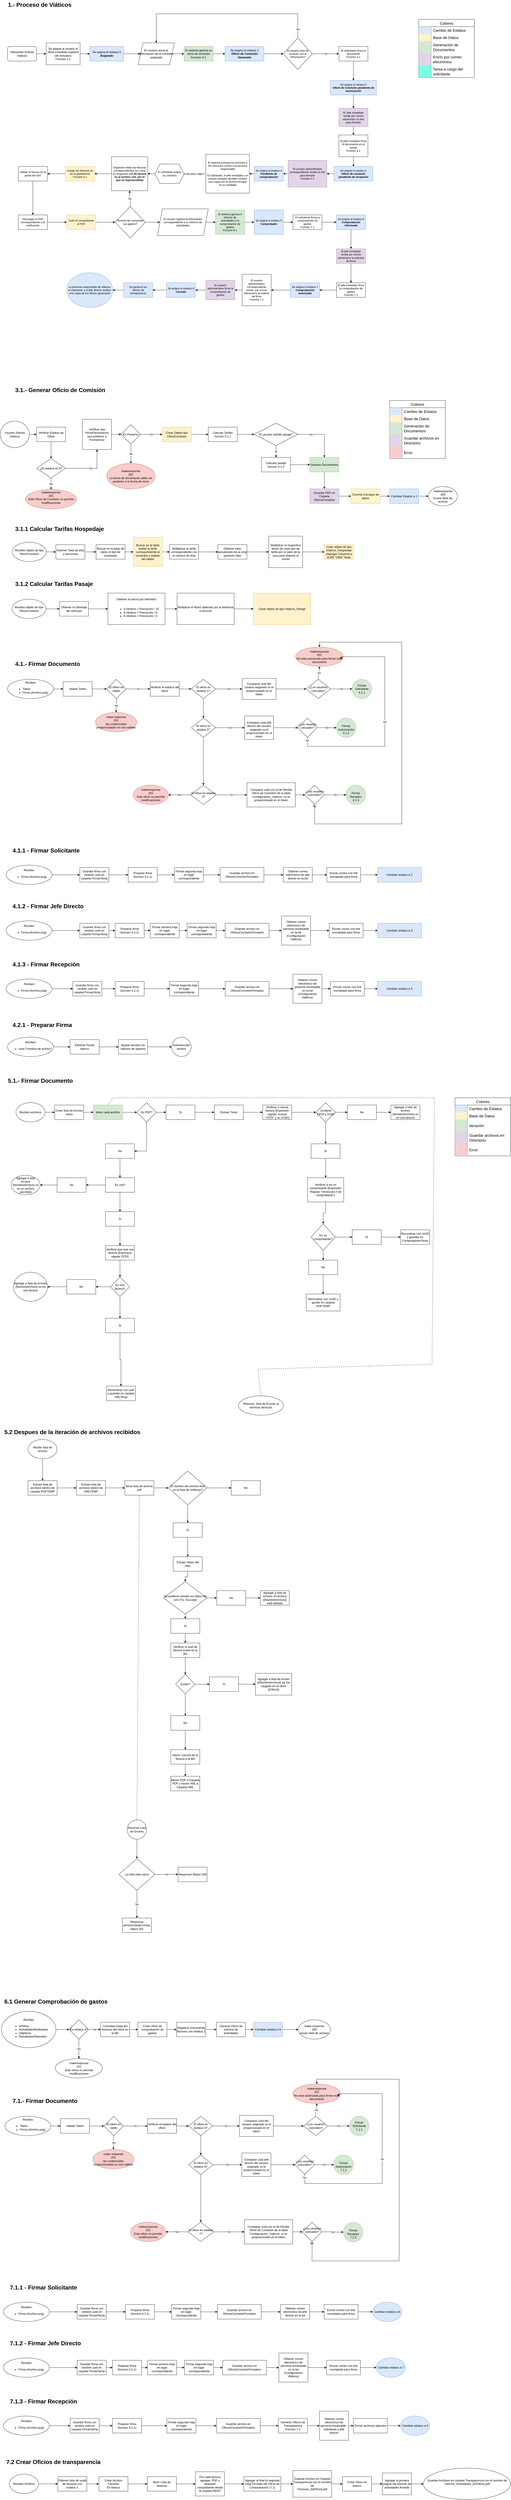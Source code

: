 <mxfile version="21.3.2" type="github">
  <diagram id="C5RBs43oDa-KdzZeNtuy" name="Page-1">
    <mxGraphModel dx="1687" dy="920" grid="1" gridSize="10" guides="1" tooltips="1" connect="1" arrows="1" fold="1" page="1" pageScale="1" pageWidth="827" pageHeight="1169" math="0" shadow="0">
      <root>
        <mxCell id="WIyWlLk6GJQsqaUBKTNV-0" />
        <mxCell id="WIyWlLk6GJQsqaUBKTNV-1" parent="WIyWlLk6GJQsqaUBKTNV-0" />
        <mxCell id="rKVpv5kRE1DJ6S-B8XNr-0" value="" style="edgeStyle=orthogonalEdgeStyle;rounded=0;orthogonalLoop=1;jettySize=auto;html=1;" edge="1" parent="WIyWlLk6GJQsqaUBKTNV-1" source="rKVpv5kRE1DJ6S-B8XNr-1" target="rKVpv5kRE1DJ6S-B8XNr-3">
          <mxGeometry relative="1" as="geometry" />
        </mxCell>
        <mxCell id="rKVpv5kRE1DJ6S-B8XNr-1" value="Interesado Solicita Viáticos" style="rounded=1;whiteSpace=wrap;html=1;" vertex="1" parent="WIyWlLk6GJQsqaUBKTNV-1">
          <mxGeometry x="50" y="232" width="120" height="60" as="geometry" />
        </mxCell>
        <mxCell id="rKVpv5kRE1DJ6S-B8XNr-2" value="" style="edgeStyle=orthogonalEdgeStyle;rounded=0;orthogonalLoop=1;jettySize=auto;html=1;" edge="1" parent="WIyWlLk6GJQsqaUBKTNV-1" source="rKVpv5kRE1DJ6S-B8XNr-3" target="rKVpv5kRE1DJ6S-B8XNr-5">
          <mxGeometry relative="1" as="geometry" />
        </mxCell>
        <mxCell id="rKVpv5kRE1DJ6S-B8XNr-3" value="&lt;div&gt;Se asigna al usuario el oficio inmediato superior del minutario&lt;/div&gt;&lt;div&gt;Función 2.1&lt;br&gt;&lt;/div&gt;" style="rounded=0;whiteSpace=wrap;html=1;" vertex="1" parent="WIyWlLk6GJQsqaUBKTNV-1">
          <mxGeometry x="210" y="217" width="140" height="90" as="geometry" />
        </mxCell>
        <mxCell id="rKVpv5kRE1DJ6S-B8XNr-4" value="" style="edgeStyle=orthogonalEdgeStyle;rounded=0;orthogonalLoop=1;jettySize=auto;html=1;" edge="1" parent="WIyWlLk6GJQsqaUBKTNV-1" source="rKVpv5kRE1DJ6S-B8XNr-5" target="rKVpv5kRE1DJ6S-B8XNr-7">
          <mxGeometry relative="1" as="geometry" />
        </mxCell>
        <mxCell id="rKVpv5kRE1DJ6S-B8XNr-5" value="&lt;div&gt;Se asigna el estatus 0&lt;/div&gt;&lt;div&gt;&lt;i&gt;&lt;b&gt;Asignado&lt;/b&gt;&lt;/i&gt;&lt;br&gt;&lt;/div&gt;" style="whiteSpace=wrap;html=1;rounded=0;fillColor=#dae8fc;strokeColor=#6c8ebf;" vertex="1" parent="WIyWlLk6GJQsqaUBKTNV-1">
          <mxGeometry x="390" y="232" width="140" height="60" as="geometry" />
        </mxCell>
        <mxCell id="rKVpv5kRE1DJ6S-B8XNr-6" value="" style="edgeStyle=orthogonalEdgeStyle;rounded=0;orthogonalLoop=1;jettySize=auto;html=1;" edge="1" parent="WIyWlLk6GJQsqaUBKTNV-1" source="rKVpv5kRE1DJ6S-B8XNr-7" target="rKVpv5kRE1DJ6S-B8XNr-9">
          <mxGeometry relative="1" as="geometry" />
        </mxCell>
        <mxCell id="rKVpv5kRE1DJ6S-B8XNr-7" value="El usuario envía la información de la comisión asignada" style="shape=parallelogram;perimeter=parallelogramPerimeter;whiteSpace=wrap;html=1;fixedSize=1;rounded=0;" vertex="1" parent="WIyWlLk6GJQsqaUBKTNV-1">
          <mxGeometry x="590" y="217" width="150" height="90" as="geometry" />
        </mxCell>
        <mxCell id="rKVpv5kRE1DJ6S-B8XNr-8" value="" style="edgeStyle=orthogonalEdgeStyle;rounded=0;orthogonalLoop=1;jettySize=auto;html=1;" edge="1" parent="WIyWlLk6GJQsqaUBKTNV-1" source="rKVpv5kRE1DJ6S-B8XNr-9" target="rKVpv5kRE1DJ6S-B8XNr-11">
          <mxGeometry relative="1" as="geometry" />
        </mxCell>
        <mxCell id="rKVpv5kRE1DJ6S-B8XNr-9" value="&lt;div&gt;El sistema genera su oficio de comisión&lt;/div&gt;&lt;div&gt;Función 3.1&lt;br&gt;&lt;/div&gt;" style="whiteSpace=wrap;html=1;rounded=0;fillColor=#d5e8d4;strokeColor=#82b366;" vertex="1" parent="WIyWlLk6GJQsqaUBKTNV-1">
          <mxGeometry x="780" y="232" width="120" height="60" as="geometry" />
        </mxCell>
        <mxCell id="rKVpv5kRE1DJ6S-B8XNr-10" value="" style="edgeStyle=orthogonalEdgeStyle;rounded=0;orthogonalLoop=1;jettySize=auto;html=1;" edge="1" parent="WIyWlLk6GJQsqaUBKTNV-1" source="rKVpv5kRE1DJ6S-B8XNr-11" target="rKVpv5kRE1DJ6S-B8XNr-15">
          <mxGeometry relative="1" as="geometry" />
        </mxCell>
        <mxCell id="rKVpv5kRE1DJ6S-B8XNr-11" value="&lt;div&gt;Se asigna el estatus 1&lt;/div&gt;&lt;div&gt;&lt;b&gt;&lt;i&gt;Oficio de Comisión Generado&lt;/i&gt;&lt;/b&gt;&lt;br&gt;&lt;/div&gt;" style="whiteSpace=wrap;html=1;rounded=0;fillColor=#dae8fc;strokeColor=#6c8ebf;" vertex="1" parent="WIyWlLk6GJQsqaUBKTNV-1">
          <mxGeometry x="950" y="232" width="160" height="60" as="geometry" />
        </mxCell>
        <mxCell id="rKVpv5kRE1DJ6S-B8XNr-12" value="" style="edgeStyle=orthogonalEdgeStyle;rounded=0;orthogonalLoop=1;jettySize=auto;html=1;entryX=0.5;entryY=0;entryDx=0;entryDy=0;" edge="1" parent="WIyWlLk6GJQsqaUBKTNV-1" source="rKVpv5kRE1DJ6S-B8XNr-15" target="rKVpv5kRE1DJ6S-B8XNr-7">
          <mxGeometry relative="1" as="geometry">
            <mxPoint x="1050" y="67" as="targetPoint" />
            <Array as="points">
              <mxPoint x="1250" y="97" />
              <mxPoint x="665" y="97" />
            </Array>
          </mxGeometry>
        </mxCell>
        <mxCell id="rKVpv5kRE1DJ6S-B8XNr-13" value="No" style="edgeLabel;html=1;align=center;verticalAlign=middle;resizable=0;points=[];" connectable="0" vertex="1" parent="rKVpv5kRE1DJ6S-B8XNr-12">
          <mxGeometry x="-0.909" y="-1" relative="1" as="geometry">
            <mxPoint as="offset" />
          </mxGeometry>
        </mxCell>
        <mxCell id="rKVpv5kRE1DJ6S-B8XNr-14" value="Si" style="edgeStyle=orthogonalEdgeStyle;rounded=0;orthogonalLoop=1;jettySize=auto;html=1;" edge="1" parent="WIyWlLk6GJQsqaUBKTNV-1" source="rKVpv5kRE1DJ6S-B8XNr-15" target="rKVpv5kRE1DJ6S-B8XNr-17">
          <mxGeometry relative="1" as="geometry" />
        </mxCell>
        <mxCell id="rKVpv5kRE1DJ6S-B8XNr-15" value="El usuario está de acuerdo con la información?" style="rhombus;whiteSpace=wrap;html=1;rounded=0;spacingBottom=0;spacing=6;verticalAlign=middle;fontSize=11;" vertex="1" parent="WIyWlLk6GJQsqaUBKTNV-1">
          <mxGeometry x="1190" y="197" width="120" height="130" as="geometry" />
        </mxCell>
        <mxCell id="rKVpv5kRE1DJ6S-B8XNr-16" value="" style="edgeStyle=orthogonalEdgeStyle;rounded=0;orthogonalLoop=1;jettySize=auto;html=1;" edge="1" parent="WIyWlLk6GJQsqaUBKTNV-1" source="rKVpv5kRE1DJ6S-B8XNr-17" target="rKVpv5kRE1DJ6S-B8XNr-19">
          <mxGeometry relative="1" as="geometry" />
        </mxCell>
        <mxCell id="rKVpv5kRE1DJ6S-B8XNr-17" value="&lt;div&gt;El Solicitante firma el documento&lt;/div&gt;&lt;div&gt;Funcion 4.1&lt;br&gt;&lt;/div&gt;" style="whiteSpace=wrap;html=1;fontSize=11;rounded=0;spacingBottom=0;spacing=6;" vertex="1" parent="WIyWlLk6GJQsqaUBKTNV-1">
          <mxGeometry x="1420" y="232" width="120" height="60" as="geometry" />
        </mxCell>
        <mxCell id="rKVpv5kRE1DJ6S-B8XNr-18" value="" style="edgeStyle=orthogonalEdgeStyle;rounded=0;orthogonalLoop=1;jettySize=auto;html=1;" edge="1" parent="WIyWlLk6GJQsqaUBKTNV-1" source="rKVpv5kRE1DJ6S-B8XNr-19" target="rKVpv5kRE1DJ6S-B8XNr-21">
          <mxGeometry relative="1" as="geometry" />
        </mxCell>
        <mxCell id="rKVpv5kRE1DJ6S-B8XNr-19" value="&lt;div&gt;Se asigna el estatus 2&lt;/div&gt;&lt;div&gt;&lt;b&gt;&lt;i&gt;Oficio de Comisión pendiente de autorización&lt;/i&gt;&lt;/b&gt;&lt;br&gt;&lt;/div&gt;" style="whiteSpace=wrap;html=1;fontSize=11;rounded=0;spacingBottom=0;spacing=6;fillColor=#dae8fc;strokeColor=#6c8ebf;" vertex="1" parent="WIyWlLk6GJQsqaUBKTNV-1">
          <mxGeometry x="1385" y="372" width="190" height="60" as="geometry" />
        </mxCell>
        <mxCell id="rKVpv5kRE1DJ6S-B8XNr-20" value="" style="edgeStyle=orthogonalEdgeStyle;rounded=0;orthogonalLoop=1;jettySize=auto;html=1;" edge="1" parent="WIyWlLk6GJQsqaUBKTNV-1" source="rKVpv5kRE1DJ6S-B8XNr-21" target="rKVpv5kRE1DJ6S-B8XNr-23">
          <mxGeometry relative="1" as="geometry" />
        </mxCell>
        <mxCell id="rKVpv5kRE1DJ6S-B8XNr-21" value="El Jefe inmediato recibe por correo electrónico un link para firmarlo" style="whiteSpace=wrap;html=1;fontSize=11;rounded=0;spacingBottom=0;spacing=6;fillColor=#e1d5e7;strokeColor=#9673a6;" vertex="1" parent="WIyWlLk6GJQsqaUBKTNV-1">
          <mxGeometry x="1420" y="487" width="120" height="75" as="geometry" />
        </mxCell>
        <mxCell id="rKVpv5kRE1DJ6S-B8XNr-22" value="" style="edgeStyle=orthogonalEdgeStyle;rounded=0;orthogonalLoop=1;jettySize=auto;html=1;" edge="1" parent="WIyWlLk6GJQsqaUBKTNV-1" source="rKVpv5kRE1DJ6S-B8XNr-23" target="rKVpv5kRE1DJ6S-B8XNr-25">
          <mxGeometry relative="1" as="geometry" />
        </mxCell>
        <mxCell id="rKVpv5kRE1DJ6S-B8XNr-23" value="&lt;div&gt;El jefe inmediato firma el documento en el portal&lt;/div&gt;&lt;div&gt;Función 4.1&lt;br&gt;&lt;/div&gt;" style="whiteSpace=wrap;html=1;fontSize=11;rounded=0;spacingBottom=0;spacing=6;" vertex="1" parent="WIyWlLk6GJQsqaUBKTNV-1">
          <mxGeometry x="1420" y="597" width="120" height="90" as="geometry" />
        </mxCell>
        <mxCell id="rKVpv5kRE1DJ6S-B8XNr-24" value="" style="edgeStyle=orthogonalEdgeStyle;rounded=0;orthogonalLoop=1;jettySize=auto;html=1;" edge="1" parent="WIyWlLk6GJQsqaUBKTNV-1" source="rKVpv5kRE1DJ6S-B8XNr-25" target="rKVpv5kRE1DJ6S-B8XNr-27">
          <mxGeometry relative="1" as="geometry" />
        </mxCell>
        <mxCell id="rKVpv5kRE1DJ6S-B8XNr-25" value="&lt;div&gt;Se asigna el estatus 3&lt;/div&gt;&lt;div&gt;&lt;b&gt;&lt;i&gt;Oficio de comisión pendiente de recepción&lt;/i&gt;&lt;/b&gt;&lt;br&gt;&lt;/div&gt;" style="whiteSpace=wrap;html=1;fontSize=11;rounded=0;spacingBottom=0;spacing=6;fillColor=#dae8fc;strokeColor=#6c8ebf;" vertex="1" parent="WIyWlLk6GJQsqaUBKTNV-1">
          <mxGeometry x="1400" y="727" width="160" height="60" as="geometry" />
        </mxCell>
        <mxCell id="rKVpv5kRE1DJ6S-B8XNr-26" value="" style="edgeStyle=orthogonalEdgeStyle;rounded=0;orthogonalLoop=1;jettySize=auto;html=1;" edge="1" parent="WIyWlLk6GJQsqaUBKTNV-1" source="rKVpv5kRE1DJ6S-B8XNr-27" target="rKVpv5kRE1DJ6S-B8XNr-66">
          <mxGeometry relative="1" as="geometry" />
        </mxCell>
        <mxCell id="rKVpv5kRE1DJ6S-B8XNr-27" value="&lt;div&gt;El usuario administrativo correspondiente recibe un link para firmarlo&lt;/div&gt;&lt;div&gt;Función 4.1&lt;br&gt;&lt;/div&gt;" style="whiteSpace=wrap;html=1;fontSize=11;rounded=0;spacingBottom=0;spacing=6;fillColor=#e1d5e7;strokeColor=#9673a6;" vertex="1" parent="WIyWlLk6GJQsqaUBKTNV-1">
          <mxGeometry x="1210" y="702" width="160" height="110" as="geometry" />
        </mxCell>
        <mxCell id="rKVpv5kRE1DJ6S-B8XNr-28" value="Listo para viajar" style="edgeStyle=orthogonalEdgeStyle;rounded=0;orthogonalLoop=1;jettySize=auto;html=1;" edge="1" parent="WIyWlLk6GJQsqaUBKTNV-1" source="rKVpv5kRE1DJ6S-B8XNr-29" target="rKVpv5kRE1DJ6S-B8XNr-31">
          <mxGeometry x="0.143" relative="1" as="geometry">
            <mxPoint as="offset" />
          </mxGeometry>
        </mxCell>
        <mxCell id="rKVpv5kRE1DJ6S-B8XNr-29" value="&lt;div&gt;El sistema procesa los archivos y los envía por correo a la persona responsable&lt;/div&gt;&lt;div&gt;&lt;br&gt;&lt;/div&gt;&lt;div&gt;El solicitante, el jefe inmediato y el usuario receptor también reciben una copia con el archivo firmado en su totalidad&lt;br&gt;&lt;/div&gt;" style="whiteSpace=wrap;html=1;fontSize=11;rounded=0;spacingBottom=0;spacing=6;" vertex="1" parent="WIyWlLk6GJQsqaUBKTNV-1">
          <mxGeometry x="870" y="677" width="180" height="160" as="geometry" />
        </mxCell>
        <mxCell id="rKVpv5kRE1DJ6S-B8XNr-30" value="" style="edgeStyle=orthogonalEdgeStyle;rounded=0;orthogonalLoop=1;jettySize=auto;html=1;" edge="1" parent="WIyWlLk6GJQsqaUBKTNV-1" source="rKVpv5kRE1DJ6S-B8XNr-31" target="rKVpv5kRE1DJ6S-B8XNr-33">
          <mxGeometry relative="1" as="geometry" />
        </mxCell>
        <mxCell id="rKVpv5kRE1DJ6S-B8XNr-31" value="El solicitante realiza su comisión" style="shape=hexagon;perimeter=hexagonPerimeter2;whiteSpace=wrap;html=1;fixedSize=1;fontSize=11;rounded=0;spacingBottom=0;spacing=6;" vertex="1" parent="WIyWlLk6GJQsqaUBKTNV-1">
          <mxGeometry x="660" y="717" width="120" height="80" as="geometry" />
        </mxCell>
        <mxCell id="rKVpv5kRE1DJ6S-B8XNr-32" value="" style="edgeStyle=orthogonalEdgeStyle;rounded=0;orthogonalLoop=1;jettySize=auto;html=1;" edge="1" parent="WIyWlLk6GJQsqaUBKTNV-1" source="rKVpv5kRE1DJ6S-B8XNr-33" target="rKVpv5kRE1DJ6S-B8XNr-35">
          <mxGeometry relative="1" as="geometry" />
        </mxCell>
        <mxCell id="rKVpv5kRE1DJ6S-B8XNr-33" value="Organizar todas las facturas correspondientes así como su respectivo pdf &lt;b&gt;&lt;i&gt;(&lt;/i&gt;&lt;/b&gt;&lt;i&gt;&lt;b&gt;la factura es el archivo xml, por lo que es impresindible)&lt;/b&gt;&lt;/i&gt;" style="whiteSpace=wrap;html=1;fontSize=11;rounded=0;spacingBottom=0;spacing=6;" vertex="1" parent="WIyWlLk6GJQsqaUBKTNV-1">
          <mxGeometry x="480" y="687" width="150" height="140" as="geometry" />
        </mxCell>
        <mxCell id="rKVpv5kRE1DJ6S-B8XNr-34" value="" style="edgeStyle=orthogonalEdgeStyle;rounded=0;orthogonalLoop=1;jettySize=auto;html=1;" edge="1" parent="WIyWlLk6GJQsqaUBKTNV-1" source="rKVpv5kRE1DJ6S-B8XNr-35" target="rKVpv5kRE1DJ6S-B8XNr-37">
          <mxGeometry relative="1" as="geometry" />
        </mxCell>
        <mxCell id="rKVpv5kRE1DJ6S-B8XNr-35" value="&lt;div&gt;Cargar las facturas en en la platadorma&lt;/div&gt;&lt;div&gt;Fucnion 5.1&lt;br&gt;&lt;/div&gt;" style="whiteSpace=wrap;html=1;fontSize=11;rounded=0;spacingBottom=0;spacing=6;fillColor=#fff2cc;strokeColor=#d6b656;" vertex="1" parent="WIyWlLk6GJQsqaUBKTNV-1">
          <mxGeometry x="290" y="727" width="120" height="60" as="geometry" />
        </mxCell>
        <mxCell id="rKVpv5kRE1DJ6S-B8XNr-36" value="" style="edgeStyle=orthogonalEdgeStyle;rounded=0;orthogonalLoop=1;jettySize=auto;html=1;" edge="1" parent="WIyWlLk6GJQsqaUBKTNV-1" source="rKVpv5kRE1DJ6S-B8XNr-37" target="rKVpv5kRE1DJ6S-B8XNr-39">
          <mxGeometry relative="1" as="geometry" />
        </mxCell>
        <mxCell id="rKVpv5kRE1DJ6S-B8XNr-37" value="Validar la factura en el portal del SAT" style="whiteSpace=wrap;html=1;fontSize=11;rounded=0;spacingBottom=0;spacing=6;" vertex="1" parent="WIyWlLk6GJQsqaUBKTNV-1">
          <mxGeometry x="95" y="727" width="120" height="60" as="geometry" />
        </mxCell>
        <mxCell id="rKVpv5kRE1DJ6S-B8XNr-38" value="" style="edgeStyle=orthogonalEdgeStyle;rounded=0;orthogonalLoop=1;jettySize=auto;html=1;" edge="1" parent="WIyWlLk6GJQsqaUBKTNV-1" source="rKVpv5kRE1DJ6S-B8XNr-39" target="rKVpv5kRE1DJ6S-B8XNr-41">
          <mxGeometry relative="1" as="geometry" />
        </mxCell>
        <mxCell id="rKVpv5kRE1DJ6S-B8XNr-39" value="Descargar el PDF correspondiente a la verificación" style="whiteSpace=wrap;html=1;fontSize=11;rounded=0;spacingBottom=0;spacing=6;" vertex="1" parent="WIyWlLk6GJQsqaUBKTNV-1">
          <mxGeometry x="95" y="927" width="120" height="60" as="geometry" />
        </mxCell>
        <mxCell id="rKVpv5kRE1DJ6S-B8XNr-40" value="" style="edgeStyle=orthogonalEdgeStyle;rounded=0;orthogonalLoop=1;jettySize=auto;html=1;" edge="1" parent="WIyWlLk6GJQsqaUBKTNV-1" source="rKVpv5kRE1DJ6S-B8XNr-41" target="rKVpv5kRE1DJ6S-B8XNr-44">
          <mxGeometry relative="1" as="geometry" />
        </mxCell>
        <mxCell id="rKVpv5kRE1DJ6S-B8XNr-41" value="Subir el comprobante al PDF" style="whiteSpace=wrap;html=1;fontSize=11;rounded=0;spacingBottom=0;spacing=6;fillColor=#fff2cc;strokeColor=#d6b656;" vertex="1" parent="WIyWlLk6GJQsqaUBKTNV-1">
          <mxGeometry x="295" y="927" width="120" height="60" as="geometry" />
        </mxCell>
        <mxCell id="rKVpv5kRE1DJ6S-B8XNr-42" value="No" style="edgeStyle=orthogonalEdgeStyle;rounded=0;orthogonalLoop=1;jettySize=auto;html=1;" edge="1" parent="WIyWlLk6GJQsqaUBKTNV-1" source="rKVpv5kRE1DJ6S-B8XNr-44" target="rKVpv5kRE1DJ6S-B8XNr-33">
          <mxGeometry relative="1" as="geometry" />
        </mxCell>
        <mxCell id="rKVpv5kRE1DJ6S-B8XNr-43" value="" style="edgeStyle=orthogonalEdgeStyle;rounded=0;orthogonalLoop=1;jettySize=auto;html=1;" edge="1" parent="WIyWlLk6GJQsqaUBKTNV-1" source="rKVpv5kRE1DJ6S-B8XNr-44" target="rKVpv5kRE1DJ6S-B8XNr-46">
          <mxGeometry relative="1" as="geometry" />
        </mxCell>
        <mxCell id="rKVpv5kRE1DJ6S-B8XNr-44" value="Termino de comprobar sus gastos?" style="rhombus;whiteSpace=wrap;html=1;fontSize=11;rounded=0;spacingBottom=0;spacing=6;" vertex="1" parent="WIyWlLk6GJQsqaUBKTNV-1">
          <mxGeometry x="495" y="892" width="125" height="130" as="geometry" />
        </mxCell>
        <mxCell id="rKVpv5kRE1DJ6S-B8XNr-45" value="" style="edgeStyle=orthogonalEdgeStyle;rounded=0;orthogonalLoop=1;jettySize=auto;html=1;" edge="1" parent="WIyWlLk6GJQsqaUBKTNV-1" source="rKVpv5kRE1DJ6S-B8XNr-46" target="rKVpv5kRE1DJ6S-B8XNr-68">
          <mxGeometry relative="1" as="geometry" />
        </mxCell>
        <mxCell id="rKVpv5kRE1DJ6S-B8XNr-46" value="El usuario ingresa la información correspondiente a su informe de actividades" style="shape=parallelogram;perimeter=parallelogramPerimeter;whiteSpace=wrap;html=1;fixedSize=1;fontSize=11;rounded=0;spacingBottom=0;spacing=6;" vertex="1" parent="WIyWlLk6GJQsqaUBKTNV-1">
          <mxGeometry x="670" y="902" width="210" height="110" as="geometry" />
        </mxCell>
        <mxCell id="rKVpv5kRE1DJ6S-B8XNr-47" value="" style="edgeStyle=orthogonalEdgeStyle;rounded=0;orthogonalLoop=1;jettySize=auto;html=1;" edge="1" parent="WIyWlLk6GJQsqaUBKTNV-1" source="rKVpv5kRE1DJ6S-B8XNr-48" target="rKVpv5kRE1DJ6S-B8XNr-50">
          <mxGeometry relative="1" as="geometry" />
        </mxCell>
        <mxCell id="rKVpv5kRE1DJ6S-B8XNr-48" value="&lt;div&gt;Se asigna el estatus 5 &lt;br&gt;&lt;/div&gt;&lt;div&gt;&lt;b&gt;&lt;i&gt;Comprobado&lt;/i&gt;&lt;/b&gt; &lt;br&gt;&lt;/div&gt;" style="whiteSpace=wrap;html=1;fontSize=11;rounded=0;spacingBottom=0;spacing=6;fillColor=#dae8fc;strokeColor=#6c8ebf;" vertex="1" parent="WIyWlLk6GJQsqaUBKTNV-1">
          <mxGeometry x="1070" y="907" width="120" height="100" as="geometry" />
        </mxCell>
        <mxCell id="rKVpv5kRE1DJ6S-B8XNr-49" value="" style="edgeStyle=orthogonalEdgeStyle;rounded=0;orthogonalLoop=1;jettySize=auto;html=1;" edge="1" parent="WIyWlLk6GJQsqaUBKTNV-1" source="rKVpv5kRE1DJ6S-B8XNr-50" target="rKVpv5kRE1DJ6S-B8XNr-52">
          <mxGeometry relative="1" as="geometry" />
        </mxCell>
        <mxCell id="rKVpv5kRE1DJ6S-B8XNr-50" value="&lt;div&gt;El solicitante firma la comprobación de gastos &lt;br&gt;&lt;/div&gt;&lt;div&gt;Función 7.1&lt;br&gt;&lt;/div&gt;" style="whiteSpace=wrap;html=1;fontSize=11;rounded=0;spacingBottom=0;spacing=6;" vertex="1" parent="WIyWlLk6GJQsqaUBKTNV-1">
          <mxGeometry x="1230" y="927" width="120" height="60" as="geometry" />
        </mxCell>
        <mxCell id="rKVpv5kRE1DJ6S-B8XNr-51" value="" style="edgeStyle=orthogonalEdgeStyle;rounded=0;orthogonalLoop=1;jettySize=auto;html=1;" edge="1" parent="WIyWlLk6GJQsqaUBKTNV-1" source="rKVpv5kRE1DJ6S-B8XNr-52" target="rKVpv5kRE1DJ6S-B8XNr-54">
          <mxGeometry relative="1" as="geometry" />
        </mxCell>
        <mxCell id="rKVpv5kRE1DJ6S-B8XNr-52" value="&lt;div&gt;Se asigna el estatus 6&lt;/div&gt;&lt;div&gt;&lt;i&gt;&lt;b&gt;Comprobación informada&lt;/b&gt;&lt;/i&gt;&lt;br&gt;&lt;/div&gt;" style="whiteSpace=wrap;html=1;fontSize=11;rounded=0;spacingBottom=0;spacing=6;fillColor=#dae8fc;strokeColor=#6c8ebf;" vertex="1" parent="WIyWlLk6GJQsqaUBKTNV-1">
          <mxGeometry x="1410" y="927" width="120" height="60" as="geometry" />
        </mxCell>
        <mxCell id="rKVpv5kRE1DJ6S-B8XNr-53" value="" style="edgeStyle=orthogonalEdgeStyle;rounded=0;orthogonalLoop=1;jettySize=auto;html=1;" edge="1" parent="WIyWlLk6GJQsqaUBKTNV-1" source="rKVpv5kRE1DJ6S-B8XNr-54" target="rKVpv5kRE1DJ6S-B8XNr-56">
          <mxGeometry relative="1" as="geometry" />
        </mxCell>
        <mxCell id="rKVpv5kRE1DJ6S-B8XNr-54" value="El jefe inmediato recibe por correo electrónico la solicitud de firma" style="whiteSpace=wrap;html=1;fontSize=11;rounded=0;spacingBottom=0;spacing=6;fillColor=#e1d5e7;strokeColor=#9673a6;" vertex="1" parent="WIyWlLk6GJQsqaUBKTNV-1">
          <mxGeometry x="1410" y="1067" width="120" height="60" as="geometry" />
        </mxCell>
        <mxCell id="rKVpv5kRE1DJ6S-B8XNr-55" value="" style="edgeStyle=orthogonalEdgeStyle;rounded=0;orthogonalLoop=1;jettySize=auto;html=1;" edge="1" parent="WIyWlLk6GJQsqaUBKTNV-1" source="rKVpv5kRE1DJ6S-B8XNr-56" target="rKVpv5kRE1DJ6S-B8XNr-58">
          <mxGeometry relative="1" as="geometry" />
        </mxCell>
        <mxCell id="rKVpv5kRE1DJ6S-B8XNr-56" value="&lt;div&gt;El jefe inmediato firma la comprobación de gastos&lt;/div&gt;&lt;div&gt;Función 7.1&lt;br&gt;&lt;/div&gt;" style="whiteSpace=wrap;html=1;fontSize=11;rounded=0;spacingBottom=0;spacing=6;" vertex="1" parent="WIyWlLk6GJQsqaUBKTNV-1">
          <mxGeometry x="1410" y="1207" width="120" height="60" as="geometry" />
        </mxCell>
        <mxCell id="rKVpv5kRE1DJ6S-B8XNr-57" value="" style="edgeStyle=orthogonalEdgeStyle;rounded=0;orthogonalLoop=1;jettySize=auto;html=1;" edge="1" parent="WIyWlLk6GJQsqaUBKTNV-1" source="rKVpv5kRE1DJ6S-B8XNr-58" target="rKVpv5kRE1DJ6S-B8XNr-60">
          <mxGeometry relative="1" as="geometry" />
        </mxCell>
        <mxCell id="rKVpv5kRE1DJ6S-B8XNr-58" value="&lt;div&gt;Se asigna el estatus 7&lt;br&gt;&lt;/div&gt;&lt;div&gt;&lt;i&gt;&lt;b&gt;Comprobación autorizada&lt;/b&gt;&lt;/i&gt;&lt;br&gt;&lt;/div&gt;" style="whiteSpace=wrap;html=1;fontSize=11;rounded=0;spacingBottom=0;spacing=6;fillColor=#dae8fc;strokeColor=#6c8ebf;" vertex="1" parent="WIyWlLk6GJQsqaUBKTNV-1">
          <mxGeometry x="1220" y="1207" width="120" height="60" as="geometry" />
        </mxCell>
        <mxCell id="rKVpv5kRE1DJ6S-B8XNr-59" value="" style="edgeStyle=orthogonalEdgeStyle;rounded=0;orthogonalLoop=1;jettySize=auto;html=1;" edge="1" parent="WIyWlLk6GJQsqaUBKTNV-1" source="rKVpv5kRE1DJ6S-B8XNr-60" target="rKVpv5kRE1DJ6S-B8XNr-62">
          <mxGeometry relative="1" as="geometry" />
        </mxCell>
        <mxCell id="rKVpv5kRE1DJ6S-B8XNr-60" value="&lt;div&gt;El usuario administrativo correspondiente recibe&amp;nbsp; por correo electrónico la soliitud de firma&lt;/div&gt;&lt;div&gt;Función 7.1&lt;br&gt;&lt;/div&gt;" style="whiteSpace=wrap;html=1;fontSize=11;rounded=0;spacingBottom=0;spacing=6;" vertex="1" parent="WIyWlLk6GJQsqaUBKTNV-1">
          <mxGeometry x="1020" y="1172" width="120" height="130" as="geometry" />
        </mxCell>
        <mxCell id="rKVpv5kRE1DJ6S-B8XNr-61" value="" style="edgeStyle=orthogonalEdgeStyle;rounded=0;orthogonalLoop=1;jettySize=auto;html=1;" edge="1" parent="WIyWlLk6GJQsqaUBKTNV-1" source="rKVpv5kRE1DJ6S-B8XNr-62" target="rKVpv5kRE1DJ6S-B8XNr-64">
          <mxGeometry relative="1" as="geometry" />
        </mxCell>
        <mxCell id="rKVpv5kRE1DJ6S-B8XNr-62" value="El usuario administrativo firma la comprobación de gastos" style="whiteSpace=wrap;html=1;fontSize=11;rounded=0;spacingBottom=0;spacing=6;fillColor=#e1d5e7;strokeColor=#9673a6;" vertex="1" parent="WIyWlLk6GJQsqaUBKTNV-1">
          <mxGeometry x="870" y="1197" width="120" height="80" as="geometry" />
        </mxCell>
        <mxCell id="rKVpv5kRE1DJ6S-B8XNr-63" value="" style="edgeStyle=orthogonalEdgeStyle;rounded=0;orthogonalLoop=1;jettySize=auto;html=1;" edge="1" parent="WIyWlLk6GJQsqaUBKTNV-1" source="rKVpv5kRE1DJ6S-B8XNr-64" target="rKVpv5kRE1DJ6S-B8XNr-88">
          <mxGeometry relative="1" as="geometry" />
        </mxCell>
        <mxCell id="rKVpv5kRE1DJ6S-B8XNr-64" value="&lt;div&gt;Se asigna el estatus 8&lt;br&gt;&lt;/div&gt;&lt;div&gt;&lt;b&gt;&lt;i&gt;Cerrado&lt;/i&gt;&lt;/b&gt;&lt;/div&gt;" style="whiteSpace=wrap;html=1;fontSize=11;rounded=0;spacingBottom=0;spacing=6;fillColor=#dae8fc;strokeColor=#6c8ebf;" vertex="1" parent="WIyWlLk6GJQsqaUBKTNV-1">
          <mxGeometry x="707" y="1207" width="120" height="60" as="geometry" />
        </mxCell>
        <mxCell id="rKVpv5kRE1DJ6S-B8XNr-65" value="" style="edgeStyle=orthogonalEdgeStyle;rounded=0;orthogonalLoop=1;jettySize=auto;html=1;" edge="1" parent="WIyWlLk6GJQsqaUBKTNV-1" source="rKVpv5kRE1DJ6S-B8XNr-66" target="rKVpv5kRE1DJ6S-B8XNr-29">
          <mxGeometry relative="1" as="geometry" />
        </mxCell>
        <mxCell id="rKVpv5kRE1DJ6S-B8XNr-66" value="&lt;div&gt;Se asigna el estatus 4 &lt;br&gt;&lt;/div&gt;&lt;div&gt;&lt;b&gt;&lt;i&gt;Pendiente de comprobación&lt;/i&gt;&lt;/b&gt;&lt;br&gt;&lt;/div&gt;" style="whiteSpace=wrap;html=1;fontSize=11;rounded=0;spacingBottom=0;spacing=6;fillColor=#dae8fc;strokeColor=#6c8ebf;" vertex="1" parent="WIyWlLk6GJQsqaUBKTNV-1">
          <mxGeometry x="1070" y="727" width="120" height="60" as="geometry" />
        </mxCell>
        <mxCell id="rKVpv5kRE1DJ6S-B8XNr-67" value="" style="edgeStyle=orthogonalEdgeStyle;rounded=0;orthogonalLoop=1;jettySize=auto;html=1;" edge="1" parent="WIyWlLk6GJQsqaUBKTNV-1" source="rKVpv5kRE1DJ6S-B8XNr-68" target="rKVpv5kRE1DJ6S-B8XNr-48">
          <mxGeometry relative="1" as="geometry" />
        </mxCell>
        <mxCell id="rKVpv5kRE1DJ6S-B8XNr-68" value="&lt;div&gt;El sistema genera e informe de actividades y la comprobación de gastos&lt;/div&gt;&lt;div&gt;Función 6.1&lt;br&gt;&lt;/div&gt;" style="whiteSpace=wrap;html=1;fontSize=11;rounded=0;spacingBottom=0;spacing=6;fillColor=#d5e8d4;strokeColor=#82b366;" vertex="1" parent="WIyWlLk6GJQsqaUBKTNV-1">
          <mxGeometry x="910" y="907" width="120" height="100" as="geometry" />
        </mxCell>
        <mxCell id="rKVpv5kRE1DJ6S-B8XNr-69" value="1.- Proceso de Viáticos" style="text;strokeColor=none;fillColor=none;html=1;fontSize=24;fontStyle=1;verticalAlign=middle;align=left;" vertex="1" parent="WIyWlLk6GJQsqaUBKTNV-1">
          <mxGeometry x="50" y="40" width="320" height="40" as="geometry" />
        </mxCell>
        <mxCell id="rKVpv5kRE1DJ6S-B8XNr-70" value="Colores" style="shape=table;startSize=30;container=1;collapsible=0;childLayout=tableLayout;fixedRows=1;rowLines=0;fontStyle=0;strokeColor=default;fontSize=16;labelBackgroundColor=default;" vertex="1" parent="WIyWlLk6GJQsqaUBKTNV-1">
          <mxGeometry x="1750" y="120" width="230" height="240" as="geometry" />
        </mxCell>
        <mxCell id="rKVpv5kRE1DJ6S-B8XNr-71" value="" style="shape=tableRow;horizontal=0;startSize=0;swimlaneHead=0;swimlaneBody=0;top=0;left=0;bottom=0;right=0;collapsible=0;dropTarget=0;fillColor=none;points=[[0,0.5],[1,0.5]];portConstraint=eastwest;strokeColor=inherit;fontSize=16;" vertex="1" parent="rKVpv5kRE1DJ6S-B8XNr-70">
          <mxGeometry y="30" width="230" height="30" as="geometry" />
        </mxCell>
        <mxCell id="rKVpv5kRE1DJ6S-B8XNr-72" value="" style="shape=partialRectangle;html=1;whiteSpace=wrap;connectable=0;fillColor=#dae8fc;top=0;left=0;bottom=0;right=0;overflow=hidden;pointerEvents=1;strokeColor=#6c8ebf;fontSize=16;" vertex="1" parent="rKVpv5kRE1DJ6S-B8XNr-71">
          <mxGeometry width="51" height="30" as="geometry">
            <mxRectangle width="51" height="30" as="alternateBounds" />
          </mxGeometry>
        </mxCell>
        <mxCell id="rKVpv5kRE1DJ6S-B8XNr-73" value="Cambio de Estatus" style="shape=partialRectangle;html=1;whiteSpace=wrap;connectable=0;fillColor=none;top=0;left=0;bottom=0;right=0;align=left;spacingLeft=6;overflow=hidden;strokeColor=inherit;fontSize=16;" vertex="1" parent="rKVpv5kRE1DJ6S-B8XNr-71">
          <mxGeometry x="51" width="179" height="30" as="geometry">
            <mxRectangle width="179" height="30" as="alternateBounds" />
          </mxGeometry>
        </mxCell>
        <mxCell id="rKVpv5kRE1DJ6S-B8XNr-74" value="" style="shape=tableRow;horizontal=0;startSize=0;swimlaneHead=0;swimlaneBody=0;top=0;left=0;bottom=0;right=0;collapsible=0;dropTarget=0;fillColor=none;points=[[0,0.5],[1,0.5]];portConstraint=eastwest;strokeColor=inherit;fontSize=16;" vertex="1" parent="rKVpv5kRE1DJ6S-B8XNr-70">
          <mxGeometry y="60" width="230" height="30" as="geometry" />
        </mxCell>
        <mxCell id="rKVpv5kRE1DJ6S-B8XNr-75" value="" style="shape=partialRectangle;html=1;whiteSpace=wrap;connectable=0;fillColor=#fff2cc;top=0;left=0;bottom=0;right=0;overflow=hidden;strokeColor=#d6b656;fontSize=16;" vertex="1" parent="rKVpv5kRE1DJ6S-B8XNr-74">
          <mxGeometry width="51" height="30" as="geometry">
            <mxRectangle width="51" height="30" as="alternateBounds" />
          </mxGeometry>
        </mxCell>
        <mxCell id="rKVpv5kRE1DJ6S-B8XNr-76" value="Base de Datos" style="shape=partialRectangle;html=1;whiteSpace=wrap;connectable=0;fillColor=none;top=0;left=0;bottom=0;right=0;align=left;spacingLeft=6;overflow=hidden;strokeColor=inherit;fontSize=16;" vertex="1" parent="rKVpv5kRE1DJ6S-B8XNr-74">
          <mxGeometry x="51" width="179" height="30" as="geometry">
            <mxRectangle width="179" height="30" as="alternateBounds" />
          </mxGeometry>
        </mxCell>
        <mxCell id="rKVpv5kRE1DJ6S-B8XNr-77" value="" style="shape=tableRow;horizontal=0;startSize=0;swimlaneHead=0;swimlaneBody=0;top=0;left=0;bottom=0;right=0;collapsible=0;dropTarget=0;fillColor=none;points=[[0,0.5],[1,0.5]];portConstraint=eastwest;strokeColor=inherit;fontSize=16;" vertex="1" parent="rKVpv5kRE1DJ6S-B8XNr-70">
          <mxGeometry y="90" width="230" height="50" as="geometry" />
        </mxCell>
        <mxCell id="rKVpv5kRE1DJ6S-B8XNr-78" value="" style="shape=partialRectangle;html=1;whiteSpace=wrap;connectable=0;fillColor=#d5e8d4;top=0;left=0;bottom=0;right=0;overflow=hidden;strokeColor=#82b366;fontSize=16;" vertex="1" parent="rKVpv5kRE1DJ6S-B8XNr-77">
          <mxGeometry width="51" height="50" as="geometry">
            <mxRectangle width="51" height="50" as="alternateBounds" />
          </mxGeometry>
        </mxCell>
        <mxCell id="rKVpv5kRE1DJ6S-B8XNr-79" value="Generación de Documentos" style="shape=partialRectangle;html=1;whiteSpace=wrap;connectable=0;fillColor=none;top=0;left=0;bottom=0;right=0;align=left;spacingLeft=6;overflow=hidden;strokeColor=inherit;fontSize=16;" vertex="1" parent="rKVpv5kRE1DJ6S-B8XNr-77">
          <mxGeometry x="51" width="179" height="50" as="geometry">
            <mxRectangle width="179" height="50" as="alternateBounds" />
          </mxGeometry>
        </mxCell>
        <mxCell id="rKVpv5kRE1DJ6S-B8XNr-80" value="" style="shape=tableRow;horizontal=0;startSize=0;swimlaneHead=0;swimlaneBody=0;top=0;left=0;bottom=0;right=0;collapsible=0;dropTarget=0;fillColor=none;points=[[0,0.5],[1,0.5]];portConstraint=eastwest;strokeColor=inherit;fontSize=16;" vertex="1" parent="rKVpv5kRE1DJ6S-B8XNr-70">
          <mxGeometry y="140" width="230" height="50" as="geometry" />
        </mxCell>
        <mxCell id="rKVpv5kRE1DJ6S-B8XNr-81" value="" style="shape=partialRectangle;html=1;whiteSpace=wrap;connectable=0;fillColor=#e1d5e7;top=0;left=0;bottom=0;right=0;overflow=hidden;strokeColor=#9673a6;fontSize=16;" vertex="1" parent="rKVpv5kRE1DJ6S-B8XNr-80">
          <mxGeometry width="51" height="50" as="geometry">
            <mxRectangle width="51" height="50" as="alternateBounds" />
          </mxGeometry>
        </mxCell>
        <mxCell id="rKVpv5kRE1DJ6S-B8XNr-82" value="Envío por correo electrónico" style="shape=partialRectangle;html=1;whiteSpace=wrap;connectable=0;fillColor=none;top=0;left=0;bottom=0;right=0;align=left;spacingLeft=6;overflow=hidden;strokeColor=inherit;fontSize=16;" vertex="1" parent="rKVpv5kRE1DJ6S-B8XNr-80">
          <mxGeometry x="51" width="179" height="50" as="geometry">
            <mxRectangle width="179" height="50" as="alternateBounds" />
          </mxGeometry>
        </mxCell>
        <mxCell id="rKVpv5kRE1DJ6S-B8XNr-83" value="" style="shape=tableRow;horizontal=0;startSize=0;swimlaneHead=0;swimlaneBody=0;top=0;left=0;bottom=0;right=0;collapsible=0;dropTarget=0;fillColor=none;points=[[0,0.5],[1,0.5]];portConstraint=eastwest;strokeColor=inherit;fontSize=16;" vertex="1" parent="rKVpv5kRE1DJ6S-B8XNr-70">
          <mxGeometry y="190" width="230" height="50" as="geometry" />
        </mxCell>
        <mxCell id="rKVpv5kRE1DJ6S-B8XNr-84" value="" style="shape=partialRectangle;html=1;whiteSpace=wrap;connectable=0;fillColor=#7AFFE4;top=0;left=0;bottom=0;right=0;overflow=hidden;strokeColor=#d6b656;fontSize=16;" vertex="1" parent="rKVpv5kRE1DJ6S-B8XNr-83">
          <mxGeometry width="51" height="50" as="geometry">
            <mxRectangle width="51" height="50" as="alternateBounds" />
          </mxGeometry>
        </mxCell>
        <mxCell id="rKVpv5kRE1DJ6S-B8XNr-85" value="Tarea a cargo del solicitante" style="shape=partialRectangle;html=1;whiteSpace=wrap;connectable=0;fillColor=none;top=0;left=0;bottom=0;right=0;align=left;spacingLeft=6;overflow=hidden;strokeColor=inherit;fontSize=16;" vertex="1" parent="rKVpv5kRE1DJ6S-B8XNr-83">
          <mxGeometry x="51" width="179" height="50" as="geometry">
            <mxRectangle width="179" height="50" as="alternateBounds" />
          </mxGeometry>
        </mxCell>
        <mxCell id="rKVpv5kRE1DJ6S-B8XNr-86" value="La persona responsable de viáticos, el solicitante y el jefe directo reciben una copia de los oficios generados" style="ellipse;whiteSpace=wrap;html=1;fontSize=11;fillColor=#dae8fc;strokeColor=#6c8ebf;rounded=0;spacingBottom=0;spacing=6;" vertex="1" parent="WIyWlLk6GJQsqaUBKTNV-1">
          <mxGeometry x="295" y="1165.5" width="190" height="143" as="geometry" />
        </mxCell>
        <mxCell id="rKVpv5kRE1DJ6S-B8XNr-87" value="" style="edgeStyle=orthogonalEdgeStyle;rounded=0;orthogonalLoop=1;jettySize=auto;html=1;" edge="1" parent="WIyWlLk6GJQsqaUBKTNV-1" source="rKVpv5kRE1DJ6S-B8XNr-88" target="rKVpv5kRE1DJ6S-B8XNr-86">
          <mxGeometry relative="1" as="geometry" />
        </mxCell>
        <mxCell id="rKVpv5kRE1DJ6S-B8XNr-88" value="Se generan los oificios de transparencia" style="whiteSpace=wrap;html=1;fontSize=11;rounded=0;spacingBottom=0;spacing=6;fillColor=#dae8fc;strokeColor=#6c8ebf;" vertex="1" parent="WIyWlLk6GJQsqaUBKTNV-1">
          <mxGeometry x="530" y="1207" width="120" height="60" as="geometry" />
        </mxCell>
        <mxCell id="rKVpv5kRE1DJ6S-B8XNr-89" value="" style="edgeStyle=orthogonalEdgeStyle;rounded=0;orthogonalLoop=1;jettySize=auto;html=1;" edge="1" parent="WIyWlLk6GJQsqaUBKTNV-1" source="rKVpv5kRE1DJ6S-B8XNr-90" target="rKVpv5kRE1DJ6S-B8XNr-140">
          <mxGeometry relative="1" as="geometry" />
        </mxCell>
        <mxCell id="rKVpv5kRE1DJ6S-B8XNr-90" value="Usuario Solicita Viaticos" style="ellipse;whiteSpace=wrap;html=1;" vertex="1" parent="WIyWlLk6GJQsqaUBKTNV-1">
          <mxGeometry x="20" y="1777.5" width="120" height="110" as="geometry" />
        </mxCell>
        <mxCell id="rKVpv5kRE1DJ6S-B8XNr-91" value="" style="edgeStyle=orthogonalEdgeStyle;rounded=0;orthogonalLoop=1;jettySize=auto;html=1;" edge="1" parent="WIyWlLk6GJQsqaUBKTNV-1" source="rKVpv5kRE1DJ6S-B8XNr-92" target="rKVpv5kRE1DJ6S-B8XNr-95">
          <mxGeometry relative="1" as="geometry" />
        </mxCell>
        <mxCell id="rKVpv5kRE1DJ6S-B8XNr-92" value="Verificar que FechaTerminacion sea posterior a FechaInicio" style="whiteSpace=wrap;html=1;" vertex="1" parent="WIyWlLk6GJQsqaUBKTNV-1">
          <mxGeometry x="360" y="1770" width="120" height="125" as="geometry" />
        </mxCell>
        <mxCell id="rKVpv5kRE1DJ6S-B8XNr-93" value="Si" style="edgeStyle=orthogonalEdgeStyle;rounded=0;orthogonalLoop=1;jettySize=auto;html=1;" edge="1" parent="WIyWlLk6GJQsqaUBKTNV-1" source="rKVpv5kRE1DJ6S-B8XNr-95" target="rKVpv5kRE1DJ6S-B8XNr-97">
          <mxGeometry relative="1" as="geometry" />
        </mxCell>
        <mxCell id="rKVpv5kRE1DJ6S-B8XNr-94" value="No" style="edgeStyle=orthogonalEdgeStyle;rounded=0;orthogonalLoop=1;jettySize=auto;html=1;" edge="1" parent="WIyWlLk6GJQsqaUBKTNV-1" source="rKVpv5kRE1DJ6S-B8XNr-95" target="rKVpv5kRE1DJ6S-B8XNr-98">
          <mxGeometry relative="1" as="geometry" />
        </mxCell>
        <mxCell id="rKVpv5kRE1DJ6S-B8XNr-95" value="Es Posterior" style="rhombus;whiteSpace=wrap;html=1;" vertex="1" parent="WIyWlLk6GJQsqaUBKTNV-1">
          <mxGeometry x="520" y="1792.5" width="80" height="80" as="geometry" />
        </mxCell>
        <mxCell id="rKVpv5kRE1DJ6S-B8XNr-96" value="" style="edgeStyle=orthogonalEdgeStyle;rounded=0;orthogonalLoop=1;jettySize=auto;html=1;" edge="1" parent="WIyWlLk6GJQsqaUBKTNV-1" source="rKVpv5kRE1DJ6S-B8XNr-97" target="rKVpv5kRE1DJ6S-B8XNr-100">
          <mxGeometry relative="1" as="geometry" />
        </mxCell>
        <mxCell id="rKVpv5kRE1DJ6S-B8XNr-97" value="&lt;div&gt;Crear Objeto tipo OficioComision&lt;/div&gt;" style="whiteSpace=wrap;html=1;fillColor=#fff2cc;strokeColor=#d6b656;" vertex="1" parent="WIyWlLk6GJQsqaUBKTNV-1">
          <mxGeometry x="690" y="1802.5" width="120" height="60" as="geometry" />
        </mxCell>
        <mxCell id="rKVpv5kRE1DJ6S-B8XNr-98" value="&lt;div&gt;makeresponse &lt;br&gt;&lt;/div&gt;&lt;div&gt;201&lt;/div&gt;&lt;div&gt;&lt;i&gt;La fecha de terminación debe ser posterior a la fecha de inicio&lt;/i&gt;&lt;br&gt;&lt;/div&gt;" style="ellipse;whiteSpace=wrap;html=1;fillColor=#f8cecc;strokeColor=#b85450;" vertex="1" parent="WIyWlLk6GJQsqaUBKTNV-1">
          <mxGeometry x="460" y="1952.5" width="200" height="105" as="geometry" />
        </mxCell>
        <mxCell id="rKVpv5kRE1DJ6S-B8XNr-99" value="" style="edgeStyle=orthogonalEdgeStyle;rounded=0;orthogonalLoop=1;jettySize=auto;html=1;" edge="1" parent="WIyWlLk6GJQsqaUBKTNV-1" source="rKVpv5kRE1DJ6S-B8XNr-100" target="rKVpv5kRE1DJ6S-B8XNr-119">
          <mxGeometry relative="1" as="geometry" />
        </mxCell>
        <mxCell id="rKVpv5kRE1DJ6S-B8XNr-100" value="&lt;div&gt;Calcular Tarifas&lt;/div&gt;&lt;div&gt;funcion 3.1.1&lt;br&gt;&lt;/div&gt;" style="whiteSpace=wrap;html=1;" vertex="1" parent="WIyWlLk6GJQsqaUBKTNV-1">
          <mxGeometry x="880" y="1802.5" width="120" height="60" as="geometry" />
        </mxCell>
        <mxCell id="rKVpv5kRE1DJ6S-B8XNr-101" value="&lt;div align=&quot;left&quot;&gt;3.1.1 Calcular Tarifas Hospedaje&lt;/div&gt;" style="text;strokeColor=none;fillColor=none;html=1;fontSize=24;fontStyle=1;verticalAlign=middle;align=left;" vertex="1" parent="WIyWlLk6GJQsqaUBKTNV-1">
          <mxGeometry x="80" y="2192.5" width="400" height="60" as="geometry" />
        </mxCell>
        <mxCell id="rKVpv5kRE1DJ6S-B8XNr-102" value="" style="edgeStyle=orthogonalEdgeStyle;rounded=0;orthogonalLoop=1;jettySize=auto;html=1;" edge="1" parent="WIyWlLk6GJQsqaUBKTNV-1" source="rKVpv5kRE1DJ6S-B8XNr-103" target="rKVpv5kRE1DJ6S-B8XNr-105">
          <mxGeometry relative="1" as="geometry" />
        </mxCell>
        <mxCell id="rKVpv5kRE1DJ6S-B8XNr-103" value="Recibes objeto de tipo OficioComision" style="ellipse;whiteSpace=wrap;html=1;" vertex="1" parent="WIyWlLk6GJQsqaUBKTNV-1">
          <mxGeometry x="70" y="2277.5" width="140" height="80" as="geometry" />
        </mxCell>
        <mxCell id="rKVpv5kRE1DJ6S-B8XNr-104" value="" style="edgeStyle=orthogonalEdgeStyle;rounded=0;orthogonalLoop=1;jettySize=auto;html=1;" edge="1" parent="WIyWlLk6GJQsqaUBKTNV-1" source="rKVpv5kRE1DJ6S-B8XNr-105" target="rKVpv5kRE1DJ6S-B8XNr-164">
          <mxGeometry relative="1" as="geometry" />
        </mxCell>
        <mxCell id="rKVpv5kRE1DJ6S-B8XNr-105" value="Obtener Total de días y pernoctas" style="whiteSpace=wrap;html=1;" vertex="1" parent="WIyWlLk6GJQsqaUBKTNV-1">
          <mxGeometry x="250" y="2287.5" width="120" height="60" as="geometry" />
        </mxCell>
        <mxCell id="rKVpv5kRE1DJ6S-B8XNr-106" value="" style="edgeStyle=orthogonalEdgeStyle;rounded=0;orthogonalLoop=1;jettySize=auto;html=1;" edge="1" parent="WIyWlLk6GJQsqaUBKTNV-1" source="rKVpv5kRE1DJ6S-B8XNr-107" target="rKVpv5kRE1DJ6S-B8XNr-109">
          <mxGeometry relative="1" as="geometry" />
        </mxCell>
        <mxCell id="rKVpv5kRE1DJ6S-B8XNr-107" value="Buscar en la tabla tarifas la tarifa correspondiente al municipio y estado del objeto" style="whiteSpace=wrap;html=1;fillColor=#fff2cc;strokeColor=#d6b656;" vertex="1" parent="WIyWlLk6GJQsqaUBKTNV-1">
          <mxGeometry x="570" y="2257.5" width="120" height="120" as="geometry" />
        </mxCell>
        <mxCell id="rKVpv5kRE1DJ6S-B8XNr-108" value="" style="edgeStyle=orthogonalEdgeStyle;rounded=0;orthogonalLoop=1;jettySize=auto;html=1;" edge="1" parent="WIyWlLk6GJQsqaUBKTNV-1" source="rKVpv5kRE1DJ6S-B8XNr-109" target="rKVpv5kRE1DJ6S-B8XNr-111">
          <mxGeometry relative="1" as="geometry" />
        </mxCell>
        <mxCell id="rKVpv5kRE1DJ6S-B8XNr-109" value="Multiplicar la tarifa correspondiente con el número de días" style="whiteSpace=wrap;html=1;" vertex="1" parent="WIyWlLk6GJQsqaUBKTNV-1">
          <mxGeometry x="720" y="2287.5" width="120" height="60" as="geometry" />
        </mxCell>
        <mxCell id="rKVpv5kRE1DJ6S-B8XNr-110" value="" style="edgeStyle=orthogonalEdgeStyle;rounded=0;orthogonalLoop=1;jettySize=auto;html=1;" edge="1" parent="WIyWlLk6GJQsqaUBKTNV-1" source="rKVpv5kRE1DJ6S-B8XNr-111" target="rKVpv5kRE1DJ6S-B8XNr-113">
          <mxGeometry relative="1" as="geometry" />
        </mxCell>
        <mxCell id="rKVpv5kRE1DJ6S-B8XNr-111" value="&lt;div&gt;Obtener valor actualizado de la uma&lt;/div&gt;&lt;div&gt;(petición http)&lt;br&gt;&lt;/div&gt;" style="whiteSpace=wrap;html=1;" vertex="1" parent="WIyWlLk6GJQsqaUBKTNV-1">
          <mxGeometry x="920" y="2287.5" width="120" height="60" as="geometry" />
        </mxCell>
        <mxCell id="rKVpv5kRE1DJ6S-B8XNr-112" value="" style="edgeStyle=orthogonalEdgeStyle;rounded=0;orthogonalLoop=1;jettySize=auto;html=1;" edge="1" parent="WIyWlLk6GJQsqaUBKTNV-1" source="rKVpv5kRE1DJ6S-B8XNr-113" target="rKVpv5kRE1DJ6S-B8XNr-114">
          <mxGeometry relative="1" as="geometry" />
        </mxCell>
        <mxCell id="rKVpv5kRE1DJ6S-B8XNr-113" value="Multiplicar el respectivo factor de cada tipo de tarifa por el valor de la uma para obtener el monto" style="whiteSpace=wrap;html=1;" vertex="1" parent="WIyWlLk6GJQsqaUBKTNV-1">
          <mxGeometry x="1130" y="2252.5" width="140" height="130" as="geometry" />
        </mxCell>
        <mxCell id="rKVpv5kRE1DJ6S-B8XNr-114" value="&lt;div&gt;Crear objeto de tipo Viaticos_Hospedaje&lt;/div&gt;&lt;div&gt;(Agregar Columna a la BD &quot;UMA&quot; float)&lt;br&gt;&lt;/div&gt;" style="whiteSpace=wrap;html=1;fillColor=#fff2cc;strokeColor=#d6b656;" vertex="1" parent="WIyWlLk6GJQsqaUBKTNV-1">
          <mxGeometry x="1360" y="2287.5" width="120" height="60" as="geometry" />
        </mxCell>
        <mxCell id="rKVpv5kRE1DJ6S-B8XNr-115" value="&lt;div align=&quot;left&quot;&gt;3.1.2 Calcular Tarifas Pasaje&lt;/div&gt;" style="text;strokeColor=none;fillColor=none;html=1;fontSize=24;fontStyle=1;verticalAlign=middle;align=left;" vertex="1" parent="WIyWlLk6GJQsqaUBKTNV-1">
          <mxGeometry x="80" y="2420" width="400" height="60" as="geometry" />
        </mxCell>
        <mxCell id="rKVpv5kRE1DJ6S-B8XNr-116" value="Si" style="edgeStyle=orthogonalEdgeStyle;rounded=0;orthogonalLoop=1;jettySize=auto;html=1;" edge="1" parent="WIyWlLk6GJQsqaUBKTNV-1" source="rKVpv5kRE1DJ6S-B8XNr-119" target="rKVpv5kRE1DJ6S-B8XNr-121">
          <mxGeometry relative="1" as="geometry" />
        </mxCell>
        <mxCell id="rKVpv5kRE1DJ6S-B8XNr-117" value="" style="edgeStyle=orthogonalEdgeStyle;rounded=0;orthogonalLoop=1;jettySize=auto;html=1;entryX=0.5;entryY=0;entryDx=0;entryDy=0;" edge="1" parent="WIyWlLk6GJQsqaUBKTNV-1" source="rKVpv5kRE1DJ6S-B8XNr-119" target="rKVpv5kRE1DJ6S-B8XNr-132">
          <mxGeometry relative="1" as="geometry">
            <mxPoint x="1360" y="1832.5" as="targetPoint" />
          </mxGeometry>
        </mxCell>
        <mxCell id="rKVpv5kRE1DJ6S-B8XNr-118" value="No" style="edgeLabel;html=1;align=center;verticalAlign=middle;resizable=0;points=[];" connectable="0" vertex="1" parent="rKVpv5kRE1DJ6S-B8XNr-117">
          <mxGeometry x="-0.212" y="-1" relative="1" as="geometry">
            <mxPoint x="-26" y="-1" as="offset" />
          </mxGeometry>
        </mxCell>
        <mxCell id="rKVpv5kRE1DJ6S-B8XNr-119" value="El usuario solicitó pasaje?" style="rhombus;whiteSpace=wrap;html=1;" vertex="1" parent="WIyWlLk6GJQsqaUBKTNV-1">
          <mxGeometry x="1070" y="1786.25" width="180" height="92.5" as="geometry" />
        </mxCell>
        <mxCell id="rKVpv5kRE1DJ6S-B8XNr-120" value="" style="edgeStyle=orthogonalEdgeStyle;rounded=0;orthogonalLoop=1;jettySize=auto;html=1;" edge="1" parent="WIyWlLk6GJQsqaUBKTNV-1" source="rKVpv5kRE1DJ6S-B8XNr-121" target="rKVpv5kRE1DJ6S-B8XNr-132">
          <mxGeometry relative="1" as="geometry" />
        </mxCell>
        <mxCell id="rKVpv5kRE1DJ6S-B8XNr-121" value="&lt;div&gt;Calcular pasaje&lt;/div&gt;&lt;div&gt;funcion 3.1.2&lt;br&gt;&lt;/div&gt;" style="whiteSpace=wrap;html=1;" vertex="1" parent="WIyWlLk6GJQsqaUBKTNV-1">
          <mxGeometry x="1100" y="1927.5" width="120" height="60" as="geometry" />
        </mxCell>
        <mxCell id="rKVpv5kRE1DJ6S-B8XNr-122" value="" style="edgeStyle=orthogonalEdgeStyle;rounded=0;orthogonalLoop=1;jettySize=auto;html=1;" edge="1" parent="WIyWlLk6GJQsqaUBKTNV-1" source="rKVpv5kRE1DJ6S-B8XNr-123" target="rKVpv5kRE1DJ6S-B8XNr-125">
          <mxGeometry relative="1" as="geometry" />
        </mxCell>
        <mxCell id="rKVpv5kRE1DJ6S-B8XNr-123" value="Recibes objeto de tipo OficioComision" style="ellipse;whiteSpace=wrap;html=1;" vertex="1" parent="WIyWlLk6GJQsqaUBKTNV-1">
          <mxGeometry x="69" y="2512.5" width="140" height="80" as="geometry" />
        </mxCell>
        <mxCell id="rKVpv5kRE1DJ6S-B8XNr-124" value="" style="edgeStyle=orthogonalEdgeStyle;rounded=0;orthogonalLoop=1;jettySize=auto;html=1;" edge="1" parent="WIyWlLk6GJQsqaUBKTNV-1" source="rKVpv5kRE1DJ6S-B8XNr-125" target="rKVpv5kRE1DJ6S-B8XNr-127">
          <mxGeometry relative="1" as="geometry" />
        </mxCell>
        <mxCell id="rKVpv5kRE1DJ6S-B8XNr-125" value="Obtener el cilindraje del vehículo" style="whiteSpace=wrap;html=1;" vertex="1" parent="WIyWlLk6GJQsqaUBKTNV-1">
          <mxGeometry x="265" y="2522.5" width="120" height="60" as="geometry" />
        </mxCell>
        <mxCell id="rKVpv5kRE1DJ6S-B8XNr-126" value="" style="edgeStyle=orthogonalEdgeStyle;rounded=0;orthogonalLoop=1;jettySize=auto;html=1;" edge="1" parent="WIyWlLk6GJQsqaUBKTNV-1" source="rKVpv5kRE1DJ6S-B8XNr-127" target="rKVpv5kRE1DJ6S-B8XNr-129">
          <mxGeometry relative="1" as="geometry" />
        </mxCell>
        <mxCell id="rKVpv5kRE1DJ6S-B8XNr-127" value="&lt;div&gt;Obtener el precio por kilometro&lt;br&gt;&lt;/div&gt;&lt;div align=&quot;left&quot;&gt;&lt;br&gt;&lt;/div&gt;&lt;div align=&quot;left&quot;&gt;&lt;ul&gt;&lt;li&gt;4 clindros = PrecioLitro / 10&lt;/li&gt;&lt;li&gt;6 clindros = PrecioLitro / 8&lt;/li&gt;&lt;li&gt;8 clindros = PrecioLitro / 5&lt;/li&gt;&lt;/ul&gt;&lt;/div&gt;" style="whiteSpace=wrap;html=1;" vertex="1" parent="WIyWlLk6GJQsqaUBKTNV-1">
          <mxGeometry x="465" y="2487.5" width="236" height="130" as="geometry" />
        </mxCell>
        <mxCell id="rKVpv5kRE1DJ6S-B8XNr-128" value="" style="edgeStyle=orthogonalEdgeStyle;rounded=0;orthogonalLoop=1;jettySize=auto;html=1;" edge="1" parent="WIyWlLk6GJQsqaUBKTNV-1" source="rKVpv5kRE1DJ6S-B8XNr-129" target="rKVpv5kRE1DJ6S-B8XNr-130">
          <mxGeometry relative="1" as="geometry" />
        </mxCell>
        <mxCell id="rKVpv5kRE1DJ6S-B8XNr-129" value="Multiplcar el factor obtenido por la distancia a recorrer" style="whiteSpace=wrap;html=1;" vertex="1" parent="WIyWlLk6GJQsqaUBKTNV-1">
          <mxGeometry x="751" y="2487.5" width="236" height="130" as="geometry" />
        </mxCell>
        <mxCell id="rKVpv5kRE1DJ6S-B8XNr-130" value="Crear objeto de tipo Viaticos_Pasaje" style="whiteSpace=wrap;html=1;fillColor=#fff2cc;strokeColor=#d6b656;" vertex="1" parent="WIyWlLk6GJQsqaUBKTNV-1">
          <mxGeometry x="1067" y="2487.5" width="236" height="130" as="geometry" />
        </mxCell>
        <mxCell id="rKVpv5kRE1DJ6S-B8XNr-131" value="" style="edgeStyle=orthogonalEdgeStyle;rounded=0;orthogonalLoop=1;jettySize=auto;html=1;" edge="1" parent="WIyWlLk6GJQsqaUBKTNV-1" source="rKVpv5kRE1DJ6S-B8XNr-132" target="rKVpv5kRE1DJ6S-B8XNr-135">
          <mxGeometry relative="1" as="geometry" />
        </mxCell>
        <mxCell id="rKVpv5kRE1DJ6S-B8XNr-132" value="Generar Documentos" style="whiteSpace=wrap;html=1;fillColor=#d5e8d4;strokeColor=#82b366;" vertex="1" parent="WIyWlLk6GJQsqaUBKTNV-1">
          <mxGeometry x="1300" y="1927.5" width="120" height="60" as="geometry" />
        </mxCell>
        <mxCell id="rKVpv5kRE1DJ6S-B8XNr-133" value="&lt;div&gt;makeresponse&lt;/div&gt;&lt;div&gt;200&lt;/div&gt;&lt;div&gt;Enviar Blob de archivo&lt;br&gt;&lt;/div&gt;" style="ellipse;whiteSpace=wrap;html=1;" vertex="1" parent="WIyWlLk6GJQsqaUBKTNV-1">
          <mxGeometry x="1790" y="2047.5" width="120" height="80" as="geometry" />
        </mxCell>
        <mxCell id="rKVpv5kRE1DJ6S-B8XNr-134" value="" style="edgeStyle=orthogonalEdgeStyle;rounded=0;orthogonalLoop=1;jettySize=auto;html=1;" edge="1" parent="WIyWlLk6GJQsqaUBKTNV-1" source="rKVpv5kRE1DJ6S-B8XNr-135" target="rKVpv5kRE1DJ6S-B8XNr-162">
          <mxGeometry relative="1" as="geometry" />
        </mxCell>
        <mxCell id="rKVpv5kRE1DJ6S-B8XNr-135" value="Guardar PDF en Carpeta OficiosComisión" style="whiteSpace=wrap;html=1;fillColor=#e1d5e7;strokeColor=#9673a6;" vertex="1" parent="WIyWlLk6GJQsqaUBKTNV-1">
          <mxGeometry x="1300" y="2057.5" width="120" height="60" as="geometry" />
        </mxCell>
        <mxCell id="rKVpv5kRE1DJ6S-B8XNr-136" value="" style="edgeStyle=orthogonalEdgeStyle;rounded=0;orthogonalLoop=1;jettySize=auto;html=1;" edge="1" parent="WIyWlLk6GJQsqaUBKTNV-1" source="rKVpv5kRE1DJ6S-B8XNr-137" target="rKVpv5kRE1DJ6S-B8XNr-133">
          <mxGeometry relative="1" as="geometry" />
        </mxCell>
        <mxCell id="rKVpv5kRE1DJ6S-B8XNr-137" value="Cambiar Estatus a 1" style="whiteSpace=wrap;html=1;fillColor=#dae8fc;strokeColor=#6c8ebf;" vertex="1" parent="WIyWlLk6GJQsqaUBKTNV-1">
          <mxGeometry x="1630" y="2057.5" width="120" height="60" as="geometry" />
        </mxCell>
        <mxCell id="rKVpv5kRE1DJ6S-B8XNr-138" value="3.1.- Generar Oficio de Comisión" style="text;strokeColor=none;fillColor=none;html=1;fontSize=24;fontStyle=1;verticalAlign=middle;align=left;" vertex="1" parent="WIyWlLk6GJQsqaUBKTNV-1">
          <mxGeometry x="80" y="1630" width="360" height="40" as="geometry" />
        </mxCell>
        <mxCell id="rKVpv5kRE1DJ6S-B8XNr-139" value="" style="edgeStyle=orthogonalEdgeStyle;rounded=0;orthogonalLoop=1;jettySize=auto;html=1;" edge="1" parent="WIyWlLk6GJQsqaUBKTNV-1" source="rKVpv5kRE1DJ6S-B8XNr-140" target="rKVpv5kRE1DJ6S-B8XNr-143">
          <mxGeometry relative="1" as="geometry" />
        </mxCell>
        <mxCell id="rKVpv5kRE1DJ6S-B8XNr-140" value="Verificar Estatus de Oficio" style="whiteSpace=wrap;html=1;" vertex="1" parent="WIyWlLk6GJQsqaUBKTNV-1">
          <mxGeometry x="170" y="1802.5" width="120" height="60" as="geometry" />
        </mxCell>
        <mxCell id="rKVpv5kRE1DJ6S-B8XNr-141" value="Si" style="edgeStyle=orthogonalEdgeStyle;rounded=0;orthogonalLoop=1;jettySize=auto;html=1;entryX=0.5;entryY=1;entryDx=0;entryDy=0;" edge="1" parent="WIyWlLk6GJQsqaUBKTNV-1" source="rKVpv5kRE1DJ6S-B8XNr-143" target="rKVpv5kRE1DJ6S-B8XNr-92">
          <mxGeometry relative="1" as="geometry">
            <mxPoint x="370" y="1972.5" as="targetPoint" />
          </mxGeometry>
        </mxCell>
        <mxCell id="rKVpv5kRE1DJ6S-B8XNr-142" value="No" style="edgeStyle=orthogonalEdgeStyle;rounded=0;orthogonalLoop=1;jettySize=auto;html=1;" edge="1" parent="WIyWlLk6GJQsqaUBKTNV-1" source="rKVpv5kRE1DJ6S-B8XNr-143" target="rKVpv5kRE1DJ6S-B8XNr-144">
          <mxGeometry relative="1" as="geometry" />
        </mxCell>
        <mxCell id="rKVpv5kRE1DJ6S-B8XNr-143" value="¿El estatus es 0?" style="rhombus;whiteSpace=wrap;html=1;" vertex="1" parent="WIyWlLk6GJQsqaUBKTNV-1">
          <mxGeometry x="170" y="1932.5" width="120" height="80" as="geometry" />
        </mxCell>
        <mxCell id="rKVpv5kRE1DJ6S-B8XNr-144" value="&#xa;&lt;div&gt;makeresponse&lt;/div&gt;&lt;div&gt;201&lt;br&gt;&lt;/div&gt;&lt;div&gt;Este Oficio de Comisión no permite modificaciones&lt;/div&gt;&#xa;&#xa;" style="ellipse;whiteSpace=wrap;html=1;fillColor=#f8cecc;strokeColor=#b85450;" vertex="1" parent="WIyWlLk6GJQsqaUBKTNV-1">
          <mxGeometry x="125" y="2060" width="210" height="80" as="geometry" />
        </mxCell>
        <mxCell id="rKVpv5kRE1DJ6S-B8XNr-145" value="Colores" style="shape=table;startSize=30;container=1;collapsible=0;childLayout=tableLayout;fixedRows=1;rowLines=0;fontStyle=0;strokeColor=default;fontSize=16;labelBackgroundColor=default;" vertex="1" parent="WIyWlLk6GJQsqaUBKTNV-1">
          <mxGeometry x="1630" y="1692.5" width="230" height="240" as="geometry" />
        </mxCell>
        <mxCell id="rKVpv5kRE1DJ6S-B8XNr-146" value="" style="shape=tableRow;horizontal=0;startSize=0;swimlaneHead=0;swimlaneBody=0;top=0;left=0;bottom=0;right=0;collapsible=0;dropTarget=0;fillColor=none;points=[[0,0.5],[1,0.5]];portConstraint=eastwest;strokeColor=inherit;fontSize=16;" vertex="1" parent="rKVpv5kRE1DJ6S-B8XNr-145">
          <mxGeometry y="30" width="230" height="30" as="geometry" />
        </mxCell>
        <mxCell id="rKVpv5kRE1DJ6S-B8XNr-147" value="" style="shape=partialRectangle;html=1;whiteSpace=wrap;connectable=0;fillColor=#dae8fc;top=0;left=0;bottom=0;right=0;overflow=hidden;pointerEvents=1;strokeColor=#6c8ebf;fontSize=16;" vertex="1" parent="rKVpv5kRE1DJ6S-B8XNr-146">
          <mxGeometry width="51" height="30" as="geometry">
            <mxRectangle width="51" height="30" as="alternateBounds" />
          </mxGeometry>
        </mxCell>
        <mxCell id="rKVpv5kRE1DJ6S-B8XNr-148" value="Cambio de Estatus" style="shape=partialRectangle;html=1;whiteSpace=wrap;connectable=0;fillColor=none;top=0;left=0;bottom=0;right=0;align=left;spacingLeft=6;overflow=hidden;strokeColor=inherit;fontSize=16;" vertex="1" parent="rKVpv5kRE1DJ6S-B8XNr-146">
          <mxGeometry x="51" width="179" height="30" as="geometry">
            <mxRectangle width="179" height="30" as="alternateBounds" />
          </mxGeometry>
        </mxCell>
        <mxCell id="rKVpv5kRE1DJ6S-B8XNr-149" value="" style="shape=tableRow;horizontal=0;startSize=0;swimlaneHead=0;swimlaneBody=0;top=0;left=0;bottom=0;right=0;collapsible=0;dropTarget=0;fillColor=none;points=[[0,0.5],[1,0.5]];portConstraint=eastwest;strokeColor=inherit;fontSize=16;" vertex="1" parent="rKVpv5kRE1DJ6S-B8XNr-145">
          <mxGeometry y="60" width="230" height="30" as="geometry" />
        </mxCell>
        <mxCell id="rKVpv5kRE1DJ6S-B8XNr-150" value="" style="shape=partialRectangle;html=1;whiteSpace=wrap;connectable=0;fillColor=#fff2cc;top=0;left=0;bottom=0;right=0;overflow=hidden;strokeColor=#d6b656;fontSize=16;" vertex="1" parent="rKVpv5kRE1DJ6S-B8XNr-149">
          <mxGeometry width="51" height="30" as="geometry">
            <mxRectangle width="51" height="30" as="alternateBounds" />
          </mxGeometry>
        </mxCell>
        <mxCell id="rKVpv5kRE1DJ6S-B8XNr-151" value="Base de Datos" style="shape=partialRectangle;html=1;whiteSpace=wrap;connectable=0;fillColor=none;top=0;left=0;bottom=0;right=0;align=left;spacingLeft=6;overflow=hidden;strokeColor=inherit;fontSize=16;" vertex="1" parent="rKVpv5kRE1DJ6S-B8XNr-149">
          <mxGeometry x="51" width="179" height="30" as="geometry">
            <mxRectangle width="179" height="30" as="alternateBounds" />
          </mxGeometry>
        </mxCell>
        <mxCell id="rKVpv5kRE1DJ6S-B8XNr-152" value="" style="shape=tableRow;horizontal=0;startSize=0;swimlaneHead=0;swimlaneBody=0;top=0;left=0;bottom=0;right=0;collapsible=0;dropTarget=0;fillColor=none;points=[[0,0.5],[1,0.5]];portConstraint=eastwest;strokeColor=inherit;fontSize=16;" vertex="1" parent="rKVpv5kRE1DJ6S-B8XNr-145">
          <mxGeometry y="90" width="230" height="50" as="geometry" />
        </mxCell>
        <mxCell id="rKVpv5kRE1DJ6S-B8XNr-153" value="" style="shape=partialRectangle;html=1;whiteSpace=wrap;connectable=0;fillColor=#d5e8d4;top=0;left=0;bottom=0;right=0;overflow=hidden;strokeColor=#82b366;fontSize=16;" vertex="1" parent="rKVpv5kRE1DJ6S-B8XNr-152">
          <mxGeometry width="51" height="50" as="geometry">
            <mxRectangle width="51" height="50" as="alternateBounds" />
          </mxGeometry>
        </mxCell>
        <mxCell id="rKVpv5kRE1DJ6S-B8XNr-154" value="Generación de Documentos" style="shape=partialRectangle;html=1;whiteSpace=wrap;connectable=0;fillColor=none;top=0;left=0;bottom=0;right=0;align=left;spacingLeft=6;overflow=hidden;strokeColor=inherit;fontSize=16;" vertex="1" parent="rKVpv5kRE1DJ6S-B8XNr-152">
          <mxGeometry x="51" width="179" height="50" as="geometry">
            <mxRectangle width="179" height="50" as="alternateBounds" />
          </mxGeometry>
        </mxCell>
        <mxCell id="rKVpv5kRE1DJ6S-B8XNr-155" value="" style="shape=tableRow;horizontal=0;startSize=0;swimlaneHead=0;swimlaneBody=0;top=0;left=0;bottom=0;right=0;collapsible=0;dropTarget=0;fillColor=none;points=[[0,0.5],[1,0.5]];portConstraint=eastwest;strokeColor=inherit;fontSize=16;" vertex="1" parent="rKVpv5kRE1DJ6S-B8XNr-145">
          <mxGeometry y="140" width="230" height="50" as="geometry" />
        </mxCell>
        <mxCell id="rKVpv5kRE1DJ6S-B8XNr-156" value="" style="shape=partialRectangle;html=1;whiteSpace=wrap;connectable=0;fillColor=#e1d5e7;top=0;left=0;bottom=0;right=0;overflow=hidden;strokeColor=#9673a6;fontSize=16;" vertex="1" parent="rKVpv5kRE1DJ6S-B8XNr-155">
          <mxGeometry width="51" height="50" as="geometry">
            <mxRectangle width="51" height="50" as="alternateBounds" />
          </mxGeometry>
        </mxCell>
        <mxCell id="rKVpv5kRE1DJ6S-B8XNr-157" value="Guardar archivos en Directorio" style="shape=partialRectangle;html=1;whiteSpace=wrap;connectable=0;fillColor=none;top=0;left=0;bottom=0;right=0;align=left;spacingLeft=6;overflow=hidden;strokeColor=inherit;fontSize=16;" vertex="1" parent="rKVpv5kRE1DJ6S-B8XNr-155">
          <mxGeometry x="51" width="179" height="50" as="geometry">
            <mxRectangle width="179" height="50" as="alternateBounds" />
          </mxGeometry>
        </mxCell>
        <mxCell id="rKVpv5kRE1DJ6S-B8XNr-158" value="" style="shape=tableRow;horizontal=0;startSize=0;swimlaneHead=0;swimlaneBody=0;top=0;left=0;bottom=0;right=0;collapsible=0;dropTarget=0;fillColor=none;points=[[0,0.5],[1,0.5]];portConstraint=eastwest;strokeColor=inherit;fontSize=16;" vertex="1" parent="rKVpv5kRE1DJ6S-B8XNr-145">
          <mxGeometry y="190" width="230" height="50" as="geometry" />
        </mxCell>
        <mxCell id="rKVpv5kRE1DJ6S-B8XNr-159" value="" style="shape=partialRectangle;html=1;whiteSpace=wrap;connectable=0;fillColor=#f8cecc;top=0;left=0;bottom=0;right=0;overflow=hidden;strokeColor=#b85450;fontSize=16;" vertex="1" parent="rKVpv5kRE1DJ6S-B8XNr-158">
          <mxGeometry width="51" height="50" as="geometry">
            <mxRectangle width="51" height="50" as="alternateBounds" />
          </mxGeometry>
        </mxCell>
        <mxCell id="rKVpv5kRE1DJ6S-B8XNr-160" value="Error" style="shape=partialRectangle;html=1;whiteSpace=wrap;connectable=0;fillColor=none;top=0;left=0;bottom=0;right=0;align=left;spacingLeft=6;overflow=hidden;strokeColor=inherit;fontSize=16;" vertex="1" parent="rKVpv5kRE1DJ6S-B8XNr-158">
          <mxGeometry x="51" width="179" height="50" as="geometry">
            <mxRectangle width="179" height="50" as="alternateBounds" />
          </mxGeometry>
        </mxCell>
        <mxCell id="rKVpv5kRE1DJ6S-B8XNr-161" value="" style="edgeStyle=orthogonalEdgeStyle;rounded=0;orthogonalLoop=1;jettySize=auto;html=1;" edge="1" parent="WIyWlLk6GJQsqaUBKTNV-1" source="rKVpv5kRE1DJ6S-B8XNr-162" target="rKVpv5kRE1DJ6S-B8XNr-137">
          <mxGeometry relative="1" as="geometry" />
        </mxCell>
        <mxCell id="rKVpv5kRE1DJ6S-B8XNr-162" value="Commit a la base de datos" style="whiteSpace=wrap;html=1;fillColor=#fff2cc;strokeColor=#d6b656;" vertex="1" parent="WIyWlLk6GJQsqaUBKTNV-1">
          <mxGeometry x="1470" y="2057.5" width="120" height="60" as="geometry" />
        </mxCell>
        <mxCell id="rKVpv5kRE1DJ6S-B8XNr-163" value="" style="edgeStyle=orthogonalEdgeStyle;rounded=0;orthogonalLoop=1;jettySize=auto;html=1;" edge="1" parent="WIyWlLk6GJQsqaUBKTNV-1" source="rKVpv5kRE1DJ6S-B8XNr-164" target="rKVpv5kRE1DJ6S-B8XNr-107">
          <mxGeometry relative="1" as="geometry" />
        </mxCell>
        <mxCell id="rKVpv5kRE1DJ6S-B8XNr-164" value="Buscar en la base de datos el tipo de empleado " style="whiteSpace=wrap;html=1;" vertex="1" parent="WIyWlLk6GJQsqaUBKTNV-1">
          <mxGeometry x="416" y="2287.5" width="120" height="60" as="geometry" />
        </mxCell>
        <mxCell id="rKVpv5kRE1DJ6S-B8XNr-165" value="4.1.- Firmar Documento" style="text;strokeColor=none;fillColor=none;html=1;fontSize=24;fontStyle=1;verticalAlign=middle;align=left;" vertex="1" parent="WIyWlLk6GJQsqaUBKTNV-1">
          <mxGeometry x="80" y="2760" width="360" height="40" as="geometry" />
        </mxCell>
        <mxCell id="rKVpv5kRE1DJ6S-B8XNr-168" value="" style="edgeStyle=orthogonalEdgeStyle;rounded=0;orthogonalLoop=1;jettySize=auto;html=1;" edge="1" parent="WIyWlLk6GJQsqaUBKTNV-1" source="rKVpv5kRE1DJ6S-B8XNr-166" target="rKVpv5kRE1DJ6S-B8XNr-167">
          <mxGeometry relative="1" as="geometry" />
        </mxCell>
        <mxCell id="rKVpv5kRE1DJ6S-B8XNr-166" value="&lt;div&gt;Recibes &lt;br&gt;&lt;/div&gt;&lt;div&gt;&lt;ul&gt;&lt;li&gt;&lt;div align=&quot;left&quot;&gt;Token&lt;/div&gt;&lt;/li&gt;&lt;li&gt;Firma (Archivo.png)&lt;br&gt;&lt;/li&gt;&lt;/ul&gt;&lt;/div&gt;" style="ellipse;whiteSpace=wrap;html=1;" vertex="1" parent="WIyWlLk6GJQsqaUBKTNV-1">
          <mxGeometry x="50" y="2843" width="190" height="80" as="geometry" />
        </mxCell>
        <mxCell id="rKVpv5kRE1DJ6S-B8XNr-172" value="" style="edgeStyle=orthogonalEdgeStyle;rounded=0;orthogonalLoop=1;jettySize=auto;html=1;" edge="1" parent="WIyWlLk6GJQsqaUBKTNV-1" source="rKVpv5kRE1DJ6S-B8XNr-167" target="rKVpv5kRE1DJ6S-B8XNr-171">
          <mxGeometry relative="1" as="geometry" />
        </mxCell>
        <mxCell id="rKVpv5kRE1DJ6S-B8XNr-167" value="Validar Token" style="whiteSpace=wrap;html=1;" vertex="1" parent="WIyWlLk6GJQsqaUBKTNV-1">
          <mxGeometry x="280" y="2853" width="120" height="60" as="geometry" />
        </mxCell>
        <mxCell id="rKVpv5kRE1DJ6S-B8XNr-176" value="No" style="edgeStyle=orthogonalEdgeStyle;rounded=0;orthogonalLoop=1;jettySize=auto;html=1;" edge="1" parent="WIyWlLk6GJQsqaUBKTNV-1" source="rKVpv5kRE1DJ6S-B8XNr-171" target="rKVpv5kRE1DJ6S-B8XNr-177">
          <mxGeometry relative="1" as="geometry">
            <mxPoint x="500" y="3003" as="targetPoint" />
          </mxGeometry>
        </mxCell>
        <mxCell id="rKVpv5kRE1DJ6S-B8XNr-179" value="SI" style="edgeStyle=orthogonalEdgeStyle;rounded=0;orthogonalLoop=1;jettySize=auto;html=1;" edge="1" parent="WIyWlLk6GJQsqaUBKTNV-1" source="rKVpv5kRE1DJ6S-B8XNr-171" target="rKVpv5kRE1DJ6S-B8XNr-178">
          <mxGeometry relative="1" as="geometry" />
        </mxCell>
        <mxCell id="rKVpv5kRE1DJ6S-B8XNr-171" value="El tóken es valido" style="rhombus;whiteSpace=wrap;html=1;" vertex="1" parent="WIyWlLk6GJQsqaUBKTNV-1">
          <mxGeometry x="460" y="2843" width="80" height="80" as="geometry" />
        </mxCell>
        <mxCell id="rKVpv5kRE1DJ6S-B8XNr-177" value="&lt;div&gt;make response&lt;/div&gt;&lt;div&gt;201&lt;/div&gt;&lt;div&gt;las credenciales proporcionadas no son validas&lt;br&gt;&lt;/div&gt;" style="ellipse;whiteSpace=wrap;html=1;fillColor=#f8cecc;strokeColor=#b85450;" vertex="1" parent="WIyWlLk6GJQsqaUBKTNV-1">
          <mxGeometry x="414" y="2980" width="170" height="80" as="geometry" />
        </mxCell>
        <mxCell id="rKVpv5kRE1DJ6S-B8XNr-181" value="" style="edgeStyle=orthogonalEdgeStyle;rounded=0;orthogonalLoop=1;jettySize=auto;html=1;" edge="1" parent="WIyWlLk6GJQsqaUBKTNV-1" source="rKVpv5kRE1DJ6S-B8XNr-178" target="rKVpv5kRE1DJ6S-B8XNr-180">
          <mxGeometry relative="1" as="geometry" />
        </mxCell>
        <mxCell id="rKVpv5kRE1DJ6S-B8XNr-178" value="Verificar el estatus del oficio" style="whiteSpace=wrap;html=1;" vertex="1" parent="WIyWlLk6GJQsqaUBKTNV-1">
          <mxGeometry x="640" y="2853" width="120" height="60" as="geometry" />
        </mxCell>
        <mxCell id="rKVpv5kRE1DJ6S-B8XNr-183" value="Si" style="edgeStyle=orthogonalEdgeStyle;rounded=0;orthogonalLoop=1;jettySize=auto;html=1;" edge="1" parent="WIyWlLk6GJQsqaUBKTNV-1" source="rKVpv5kRE1DJ6S-B8XNr-180" target="rKVpv5kRE1DJ6S-B8XNr-182">
          <mxGeometry relative="1" as="geometry" />
        </mxCell>
        <mxCell id="rKVpv5kRE1DJ6S-B8XNr-193" value="" style="edgeStyle=orthogonalEdgeStyle;rounded=0;orthogonalLoop=1;jettySize=auto;html=1;" edge="1" parent="WIyWlLk6GJQsqaUBKTNV-1" source="rKVpv5kRE1DJ6S-B8XNr-180" target="rKVpv5kRE1DJ6S-B8XNr-192">
          <mxGeometry relative="1" as="geometry" />
        </mxCell>
        <mxCell id="rKVpv5kRE1DJ6S-B8XNr-180" value="El oficio es estatus 1?" style="rhombus;whiteSpace=wrap;html=1;" vertex="1" parent="WIyWlLk6GJQsqaUBKTNV-1">
          <mxGeometry x="810" y="2843" width="100" height="80" as="geometry" />
        </mxCell>
        <mxCell id="rKVpv5kRE1DJ6S-B8XNr-185" value="" style="edgeStyle=orthogonalEdgeStyle;rounded=0;orthogonalLoop=1;jettySize=auto;html=1;" edge="1" parent="WIyWlLk6GJQsqaUBKTNV-1" source="rKVpv5kRE1DJ6S-B8XNr-182" target="rKVpv5kRE1DJ6S-B8XNr-184">
          <mxGeometry relative="1" as="geometry" />
        </mxCell>
        <mxCell id="rKVpv5kRE1DJ6S-B8XNr-182" value="Comparar uuid del usuario asignado vs el proporcionado en el token" style="whiteSpace=wrap;html=1;" vertex="1" parent="WIyWlLk6GJQsqaUBKTNV-1">
          <mxGeometry x="1020" y="2839.5" width="140" height="87" as="geometry" />
        </mxCell>
        <mxCell id="rKVpv5kRE1DJ6S-B8XNr-189" value="No" style="edgeStyle=orthogonalEdgeStyle;rounded=0;orthogonalLoop=1;jettySize=auto;html=1;" edge="1" parent="WIyWlLk6GJQsqaUBKTNV-1" source="rKVpv5kRE1DJ6S-B8XNr-184" target="rKVpv5kRE1DJ6S-B8XNr-188">
          <mxGeometry relative="1" as="geometry" />
        </mxCell>
        <mxCell id="rKVpv5kRE1DJ6S-B8XNr-191" value="Si" style="edgeStyle=orthogonalEdgeStyle;rounded=0;orthogonalLoop=1;jettySize=auto;html=1;" edge="1" parent="WIyWlLk6GJQsqaUBKTNV-1" source="rKVpv5kRE1DJ6S-B8XNr-184" target="rKVpv5kRE1DJ6S-B8XNr-190">
          <mxGeometry relative="1" as="geometry" />
        </mxCell>
        <mxCell id="rKVpv5kRE1DJ6S-B8XNr-184" value="¿Los usuarios coinciden?" style="rhombus;whiteSpace=wrap;html=1;" vertex="1" parent="WIyWlLk6GJQsqaUBKTNV-1">
          <mxGeometry x="1285" y="2843" width="100" height="80" as="geometry" />
        </mxCell>
        <mxCell id="rKVpv5kRE1DJ6S-B8XNr-188" value="&lt;div&gt;makeresponse&lt;/div&gt;&lt;div&gt;201&lt;/div&gt;&lt;div&gt;No esta autorizado para firmar este documento&lt;br&gt;&lt;/div&gt;" style="ellipse;whiteSpace=wrap;html=1;fillColor=#f8cecc;strokeColor=#b85450;" vertex="1" parent="WIyWlLk6GJQsqaUBKTNV-1">
          <mxGeometry x="1241" y="2710" width="197" height="80" as="geometry" />
        </mxCell>
        <mxCell id="rKVpv5kRE1DJ6S-B8XNr-190" value="&lt;div&gt;Firmar Solicitante&lt;/div&gt;&lt;div&gt;4.1.1&lt;br&gt;&lt;/div&gt;" style="ellipse;whiteSpace=wrap;html=1;fillColor=#d5e8d4;strokeColor=#82b366;" vertex="1" parent="WIyWlLk6GJQsqaUBKTNV-1">
          <mxGeometry x="1475" y="2843" width="80" height="80" as="geometry" />
        </mxCell>
        <mxCell id="rKVpv5kRE1DJ6S-B8XNr-195" value="Si" style="edgeStyle=orthogonalEdgeStyle;rounded=0;orthogonalLoop=1;jettySize=auto;html=1;" edge="1" parent="WIyWlLk6GJQsqaUBKTNV-1" source="rKVpv5kRE1DJ6S-B8XNr-192" target="rKVpv5kRE1DJ6S-B8XNr-194">
          <mxGeometry relative="1" as="geometry" />
        </mxCell>
        <mxCell id="rKVpv5kRE1DJ6S-B8XNr-207" value="" style="edgeStyle=orthogonalEdgeStyle;rounded=0;orthogonalLoop=1;jettySize=auto;html=1;" edge="1" parent="WIyWlLk6GJQsqaUBKTNV-1" source="rKVpv5kRE1DJ6S-B8XNr-192" target="rKVpv5kRE1DJ6S-B8XNr-206">
          <mxGeometry relative="1" as="geometry" />
        </mxCell>
        <mxCell id="rKVpv5kRE1DJ6S-B8XNr-192" value="El oficio es estatus 2?" style="rhombus;whiteSpace=wrap;html=1;" vertex="1" parent="WIyWlLk6GJQsqaUBKTNV-1">
          <mxGeometry x="810" y="3003" width="100" height="80" as="geometry" />
        </mxCell>
        <mxCell id="rKVpv5kRE1DJ6S-B8XNr-199" value="" style="edgeStyle=orthogonalEdgeStyle;rounded=0;orthogonalLoop=1;jettySize=auto;html=1;" edge="1" parent="WIyWlLk6GJQsqaUBKTNV-1" source="rKVpv5kRE1DJ6S-B8XNr-194" target="rKVpv5kRE1DJ6S-B8XNr-198">
          <mxGeometry relative="1" as="geometry" />
        </mxCell>
        <mxCell id="rKVpv5kRE1DJ6S-B8XNr-194" value="&lt;br&gt;Comparar uuid jefe directo del usuario asignado vs el proporcionado en el token&lt;br&gt;" style="whiteSpace=wrap;html=1;" vertex="1" parent="WIyWlLk6GJQsqaUBKTNV-1">
          <mxGeometry x="1030" y="2994.5" width="120" height="97" as="geometry" />
        </mxCell>
        <mxCell id="rKVpv5kRE1DJ6S-B8XNr-203" value="Si" style="edgeStyle=orthogonalEdgeStyle;rounded=0;orthogonalLoop=1;jettySize=auto;html=1;" edge="1" parent="WIyWlLk6GJQsqaUBKTNV-1" source="rKVpv5kRE1DJ6S-B8XNr-198" target="rKVpv5kRE1DJ6S-B8XNr-202">
          <mxGeometry relative="1" as="geometry" />
        </mxCell>
        <mxCell id="rKVpv5kRE1DJ6S-B8XNr-204" value="No" style="edgeStyle=orthogonalEdgeStyle;rounded=0;orthogonalLoop=1;jettySize=auto;html=1;entryX=0.959;entryY=0.625;entryDx=0;entryDy=0;entryPerimeter=0;" edge="1" parent="WIyWlLk6GJQsqaUBKTNV-1" source="rKVpv5kRE1DJ6S-B8XNr-198" target="rKVpv5kRE1DJ6S-B8XNr-188">
          <mxGeometry x="-0.001" relative="1" as="geometry">
            <mxPoint x="1450" y="2760" as="targetPoint" />
            <Array as="points">
              <mxPoint x="1290" y="3120" />
              <mxPoint x="1610" y="3120" />
              <mxPoint x="1610" y="2750" />
              <mxPoint x="1430" y="2750" />
            </Array>
            <mxPoint as="offset" />
          </mxGeometry>
        </mxCell>
        <mxCell id="rKVpv5kRE1DJ6S-B8XNr-205" value="No" style="edgeLabel;html=1;align=center;verticalAlign=middle;resizable=0;points=[];" vertex="1" connectable="0" parent="rKVpv5kRE1DJ6S-B8XNr-204">
          <mxGeometry x="-0.972" y="-1" relative="1" as="geometry">
            <mxPoint as="offset" />
          </mxGeometry>
        </mxCell>
        <mxCell id="rKVpv5kRE1DJ6S-B8XNr-198" value="&#xa;¿Los usuarios coinciden?&#xa;&#xa;" style="rhombus;whiteSpace=wrap;html=1;" vertex="1" parent="WIyWlLk6GJQsqaUBKTNV-1">
          <mxGeometry x="1250" y="3003" width="80" height="80" as="geometry" />
        </mxCell>
        <mxCell id="rKVpv5kRE1DJ6S-B8XNr-202" value="&lt;br&gt;&lt;div&gt;Firmar&lt;/div&gt;&lt;div&gt;Autorización&lt;br&gt;&lt;/div&gt;&lt;div&gt;4.1.2&lt;br&gt;&lt;/div&gt;" style="ellipse;whiteSpace=wrap;html=1;fillColor=#d5e8d4;strokeColor=#82b366;" vertex="1" parent="WIyWlLk6GJQsqaUBKTNV-1">
          <mxGeometry x="1410" y="3003" width="80" height="80" as="geometry" />
        </mxCell>
        <mxCell id="rKVpv5kRE1DJ6S-B8XNr-209" value="Sí" style="edgeStyle=orthogonalEdgeStyle;rounded=0;orthogonalLoop=1;jettySize=auto;html=1;" edge="1" parent="WIyWlLk6GJQsqaUBKTNV-1" source="rKVpv5kRE1DJ6S-B8XNr-206" target="rKVpv5kRE1DJ6S-B8XNr-208">
          <mxGeometry relative="1" as="geometry" />
        </mxCell>
        <mxCell id="rKVpv5kRE1DJ6S-B8XNr-217" value="" style="edgeStyle=orthogonalEdgeStyle;rounded=0;orthogonalLoop=1;jettySize=auto;html=1;" edge="1" parent="WIyWlLk6GJQsqaUBKTNV-1" source="rKVpv5kRE1DJ6S-B8XNr-206" target="rKVpv5kRE1DJ6S-B8XNr-216">
          <mxGeometry relative="1" as="geometry" />
        </mxCell>
        <mxCell id="rKVpv5kRE1DJ6S-B8XNr-218" value="No" style="edgeStyle=orthogonalEdgeStyle;rounded=0;orthogonalLoop=1;jettySize=auto;html=1;" edge="1" parent="WIyWlLk6GJQsqaUBKTNV-1" source="rKVpv5kRE1DJ6S-B8XNr-206" target="rKVpv5kRE1DJ6S-B8XNr-216">
          <mxGeometry relative="1" as="geometry" />
        </mxCell>
        <mxCell id="rKVpv5kRE1DJ6S-B8XNr-206" value="El oficio es estatus 3?" style="rhombus;whiteSpace=wrap;html=1;" vertex="1" parent="WIyWlLk6GJQsqaUBKTNV-1">
          <mxGeometry x="807.5" y="3280" width="105" height="80" as="geometry" />
        </mxCell>
        <mxCell id="rKVpv5kRE1DJ6S-B8XNr-214" value="" style="edgeStyle=orthogonalEdgeStyle;rounded=0;orthogonalLoop=1;jettySize=auto;html=1;" edge="1" parent="WIyWlLk6GJQsqaUBKTNV-1" source="rKVpv5kRE1DJ6S-B8XNr-208" target="rKVpv5kRE1DJ6S-B8XNr-212">
          <mxGeometry relative="1" as="geometry" />
        </mxCell>
        <mxCell id="rKVpv5kRE1DJ6S-B8XNr-208" value="Comparar uuid con el de Recibe Oficio de Comisión de la tabla Configuracion_Viaticos&amp;nbsp; vs el proporcionado en el token" style="whiteSpace=wrap;html=1;" vertex="1" parent="WIyWlLk6GJQsqaUBKTNV-1">
          <mxGeometry x="1040" y="3270" width="200" height="100" as="geometry" />
        </mxCell>
        <mxCell id="rKVpv5kRE1DJ6S-B8XNr-210" value="Si" style="edgeStyle=orthogonalEdgeStyle;rounded=0;orthogonalLoop=1;jettySize=auto;html=1;" edge="1" parent="WIyWlLk6GJQsqaUBKTNV-1" source="rKVpv5kRE1DJ6S-B8XNr-212" target="rKVpv5kRE1DJ6S-B8XNr-213">
          <mxGeometry relative="1" as="geometry" />
        </mxCell>
        <mxCell id="rKVpv5kRE1DJ6S-B8XNr-211" value="No" style="edgeLabel;html=1;align=center;verticalAlign=middle;resizable=0;points=[];" vertex="1" connectable="0" parent="WIyWlLk6GJQsqaUBKTNV-1">
          <mxGeometry x="1319.0" y="3366.663" as="geometry" />
        </mxCell>
        <mxCell id="rKVpv5kRE1DJ6S-B8XNr-215" style="edgeStyle=orthogonalEdgeStyle;rounded=0;orthogonalLoop=1;jettySize=auto;html=1;entryX=0.5;entryY=0;entryDx=0;entryDy=0;" edge="1" parent="WIyWlLk6GJQsqaUBKTNV-1" source="rKVpv5kRE1DJ6S-B8XNr-212" target="rKVpv5kRE1DJ6S-B8XNr-188">
          <mxGeometry relative="1" as="geometry">
            <mxPoint x="1860" y="2720" as="targetPoint" />
            <Array as="points">
              <mxPoint x="1320" y="3440" />
              <mxPoint x="1680" y="3440" />
              <mxPoint x="1680" y="2690" />
              <mxPoint x="1340" y="2690" />
            </Array>
          </mxGeometry>
        </mxCell>
        <mxCell id="rKVpv5kRE1DJ6S-B8XNr-212" value="&#xa;¿Los usuarios coinciden?&#xa;&#xa;" style="rhombus;whiteSpace=wrap;html=1;" vertex="1" parent="WIyWlLk6GJQsqaUBKTNV-1">
          <mxGeometry x="1280" y="3280" width="80" height="80" as="geometry" />
        </mxCell>
        <mxCell id="rKVpv5kRE1DJ6S-B8XNr-213" value="&lt;br&gt;&lt;div&gt;Firmar Receptor&lt;/div&gt;&lt;div&gt;4.1.3&lt;br&gt;&lt;/div&gt;" style="ellipse;whiteSpace=wrap;html=1;fillColor=#d5e8d4;strokeColor=#82b366;" vertex="1" parent="WIyWlLk6GJQsqaUBKTNV-1">
          <mxGeometry x="1450" y="3280" width="80" height="80" as="geometry" />
        </mxCell>
        <mxCell id="rKVpv5kRE1DJ6S-B8XNr-216" value="&lt;div&gt;makeresponse&lt;/div&gt;&lt;div&gt;201&lt;/div&gt;&lt;div&gt;Este oficio no permite modificaciones&lt;br&gt;&lt;/div&gt;" style="ellipse;whiteSpace=wrap;html=1;fillColor=#f8cecc;strokeColor=#b85450;" vertex="1" parent="WIyWlLk6GJQsqaUBKTNV-1">
          <mxGeometry x="570" y="3280" width="145" height="80" as="geometry" />
        </mxCell>
        <mxCell id="rKVpv5kRE1DJ6S-B8XNr-219" value="4.1.1 - Firmar Solicitante" style="text;strokeColor=none;fillColor=none;html=1;fontSize=24;fontStyle=1;verticalAlign=middle;align=left;" vertex="1" parent="WIyWlLk6GJQsqaUBKTNV-1">
          <mxGeometry x="69" y="3530" width="360" height="40" as="geometry" />
        </mxCell>
        <mxCell id="rKVpv5kRE1DJ6S-B8XNr-222" value="" style="edgeStyle=orthogonalEdgeStyle;rounded=0;orthogonalLoop=1;jettySize=auto;html=1;" edge="1" parent="WIyWlLk6GJQsqaUBKTNV-1" source="rKVpv5kRE1DJ6S-B8XNr-220" target="rKVpv5kRE1DJ6S-B8XNr-221">
          <mxGeometry relative="1" as="geometry" />
        </mxCell>
        <mxCell id="rKVpv5kRE1DJ6S-B8XNr-220" value="&lt;div&gt;Recibes &lt;br&gt;&lt;ul&gt;&lt;li&gt;Firma (Archivo.png)&lt;br&gt;&lt;/li&gt;&lt;/ul&gt;&lt;/div&gt;" style="ellipse;whiteSpace=wrap;html=1;" vertex="1" parent="WIyWlLk6GJQsqaUBKTNV-1">
          <mxGeometry x="44" y="3610" width="190" height="80" as="geometry" />
        </mxCell>
        <mxCell id="rKVpv5kRE1DJ6S-B8XNr-224" value="" style="edgeStyle=orthogonalEdgeStyle;rounded=0;orthogonalLoop=1;jettySize=auto;html=1;" edge="1" parent="WIyWlLk6GJQsqaUBKTNV-1" source="rKVpv5kRE1DJ6S-B8XNr-221" target="rKVpv5kRE1DJ6S-B8XNr-223">
          <mxGeometry relative="1" as="geometry" />
        </mxCell>
        <mxCell id="rKVpv5kRE1DJ6S-B8XNr-221" value="Guardar firma con random uuid en carpeta FirmasTemp" style="whiteSpace=wrap;html=1;" vertex="1" parent="WIyWlLk6GJQsqaUBKTNV-1">
          <mxGeometry x="349" y="3620" width="120" height="60" as="geometry" />
        </mxCell>
        <mxCell id="rKVpv5kRE1DJ6S-B8XNr-226" value="" style="edgeStyle=orthogonalEdgeStyle;rounded=0;orthogonalLoop=1;jettySize=auto;html=1;" edge="1" parent="WIyWlLk6GJQsqaUBKTNV-1" source="rKVpv5kRE1DJ6S-B8XNr-223" target="rKVpv5kRE1DJ6S-B8XNr-225">
          <mxGeometry relative="1" as="geometry" />
        </mxCell>
        <mxCell id="rKVpv5kRE1DJ6S-B8XNr-223" value="&lt;div&gt;Preparar firma &lt;br&gt;&lt;/div&gt;&lt;div&gt;(funcion 4.2.1)&lt;br&gt;&lt;/div&gt;" style="whiteSpace=wrap;html=1;" vertex="1" parent="WIyWlLk6GJQsqaUBKTNV-1">
          <mxGeometry x="549" y="3620" width="120" height="60" as="geometry" />
        </mxCell>
        <mxCell id="rKVpv5kRE1DJ6S-B8XNr-228" value="" style="edgeStyle=orthogonalEdgeStyle;rounded=0;orthogonalLoop=1;jettySize=auto;html=1;" edge="1" parent="WIyWlLk6GJQsqaUBKTNV-1" source="rKVpv5kRE1DJ6S-B8XNr-225" target="rKVpv5kRE1DJ6S-B8XNr-227">
          <mxGeometry relative="1" as="geometry" />
        </mxCell>
        <mxCell id="rKVpv5kRE1DJ6S-B8XNr-225" value="Firmar segunda hoja en lugar correspondiente" style="whiteSpace=wrap;html=1;" vertex="1" parent="WIyWlLk6GJQsqaUBKTNV-1">
          <mxGeometry x="740" y="3620" width="120" height="60" as="geometry" />
        </mxCell>
        <mxCell id="rKVpv5kRE1DJ6S-B8XNr-281" value="" style="edgeStyle=orthogonalEdgeStyle;rounded=0;orthogonalLoop=1;jettySize=auto;html=1;" edge="1" parent="WIyWlLk6GJQsqaUBKTNV-1" source="rKVpv5kRE1DJ6S-B8XNr-227" target="rKVpv5kRE1DJ6S-B8XNr-231">
          <mxGeometry relative="1" as="geometry" />
        </mxCell>
        <mxCell id="rKVpv5kRE1DJ6S-B8XNr-227" value="Guardar archivo en OficiosComisiónFirmados" style="whiteSpace=wrap;html=1;" vertex="1" parent="WIyWlLk6GJQsqaUBKTNV-1">
          <mxGeometry x="929" y="3620" width="181" height="60" as="geometry" />
        </mxCell>
        <mxCell id="rKVpv5kRE1DJ6S-B8XNr-234" value="" style="edgeStyle=orthogonalEdgeStyle;rounded=0;orthogonalLoop=1;jettySize=auto;html=1;" edge="1" parent="WIyWlLk6GJQsqaUBKTNV-1" source="rKVpv5kRE1DJ6S-B8XNr-231" target="rKVpv5kRE1DJ6S-B8XNr-233">
          <mxGeometry relative="1" as="geometry" />
        </mxCell>
        <mxCell id="rKVpv5kRE1DJ6S-B8XNr-231" value="Obtener correo electroinco de jefe directo en la bd" style="whiteSpace=wrap;html=1;" vertex="1" parent="WIyWlLk6GJQsqaUBKTNV-1">
          <mxGeometry x="1190" y="3620" width="120" height="60" as="geometry" />
        </mxCell>
        <mxCell id="rKVpv5kRE1DJ6S-B8XNr-282" value="" style="edgeStyle=orthogonalEdgeStyle;rounded=0;orthogonalLoop=1;jettySize=auto;html=1;" edge="1" parent="WIyWlLk6GJQsqaUBKTNV-1" source="rKVpv5kRE1DJ6S-B8XNr-233" target="rKVpv5kRE1DJ6S-B8XNr-280">
          <mxGeometry relative="1" as="geometry" />
        </mxCell>
        <mxCell id="rKVpv5kRE1DJ6S-B8XNr-233" value="Envíar correo con link encriptado para firma" style="whiteSpace=wrap;html=1;" vertex="1" parent="WIyWlLk6GJQsqaUBKTNV-1">
          <mxGeometry x="1370" y="3620" width="140" height="60" as="geometry" />
        </mxCell>
        <mxCell id="rKVpv5kRE1DJ6S-B8XNr-235" value="4.1.2 - Firmar Jefe Directo" style="text;strokeColor=none;fillColor=none;html=1;fontSize=24;fontStyle=1;verticalAlign=middle;align=left;" vertex="1" parent="WIyWlLk6GJQsqaUBKTNV-1">
          <mxGeometry x="69" y="3760" width="360" height="40" as="geometry" />
        </mxCell>
        <mxCell id="rKVpv5kRE1DJ6S-B8XNr-236" value="" style="edgeStyle=orthogonalEdgeStyle;rounded=0;orthogonalLoop=1;jettySize=auto;html=1;" edge="1" parent="WIyWlLk6GJQsqaUBKTNV-1" source="rKVpv5kRE1DJ6S-B8XNr-237" target="rKVpv5kRE1DJ6S-B8XNr-239">
          <mxGeometry relative="1" as="geometry" />
        </mxCell>
        <mxCell id="rKVpv5kRE1DJ6S-B8XNr-237" value="&lt;div&gt;Recibes &lt;br&gt;&lt;ul&gt;&lt;li&gt;Firma (Archivo.png)&lt;br&gt;&lt;/li&gt;&lt;/ul&gt;&lt;/div&gt;" style="ellipse;whiteSpace=wrap;html=1;" vertex="1" parent="WIyWlLk6GJQsqaUBKTNV-1">
          <mxGeometry x="44" y="3840" width="190" height="80" as="geometry" />
        </mxCell>
        <mxCell id="rKVpv5kRE1DJ6S-B8XNr-238" value="" style="edgeStyle=orthogonalEdgeStyle;rounded=0;orthogonalLoop=1;jettySize=auto;html=1;" edge="1" parent="WIyWlLk6GJQsqaUBKTNV-1" source="rKVpv5kRE1DJ6S-B8XNr-239" target="rKVpv5kRE1DJ6S-B8XNr-241">
          <mxGeometry relative="1" as="geometry" />
        </mxCell>
        <mxCell id="rKVpv5kRE1DJ6S-B8XNr-239" value="Guardar firma con random uuid en carpeta FirmasTemp" style="whiteSpace=wrap;html=1;" vertex="1" parent="WIyWlLk6GJQsqaUBKTNV-1">
          <mxGeometry x="349" y="3850" width="120" height="60" as="geometry" />
        </mxCell>
        <mxCell id="rKVpv5kRE1DJ6S-B8XNr-252" value="" style="edgeStyle=orthogonalEdgeStyle;rounded=0;orthogonalLoop=1;jettySize=auto;html=1;" edge="1" parent="WIyWlLk6GJQsqaUBKTNV-1" source="rKVpv5kRE1DJ6S-B8XNr-241" target="rKVpv5kRE1DJ6S-B8XNr-251">
          <mxGeometry relative="1" as="geometry" />
        </mxCell>
        <mxCell id="rKVpv5kRE1DJ6S-B8XNr-241" value="&lt;div&gt;Preparar firma &lt;br&gt;&lt;/div&gt;&lt;div&gt;(funcion 4.2.1)&lt;br&gt;&lt;/div&gt;" style="whiteSpace=wrap;html=1;" vertex="1" parent="WIyWlLk6GJQsqaUBKTNV-1">
          <mxGeometry x="495" y="3850" width="120" height="60" as="geometry" />
        </mxCell>
        <mxCell id="rKVpv5kRE1DJ6S-B8XNr-242" value="" style="edgeStyle=orthogonalEdgeStyle;rounded=0;orthogonalLoop=1;jettySize=auto;html=1;" edge="1" parent="WIyWlLk6GJQsqaUBKTNV-1" source="rKVpv5kRE1DJ6S-B8XNr-243" target="rKVpv5kRE1DJ6S-B8XNr-245">
          <mxGeometry relative="1" as="geometry" />
        </mxCell>
        <mxCell id="rKVpv5kRE1DJ6S-B8XNr-243" value="Firmar segunda hoja en lugar correspondiente" style="whiteSpace=wrap;html=1;" vertex="1" parent="WIyWlLk6GJQsqaUBKTNV-1">
          <mxGeometry x="792.5" y="3850" width="120" height="60" as="geometry" />
        </mxCell>
        <mxCell id="rKVpv5kRE1DJ6S-B8XNr-278" value="" style="edgeStyle=orthogonalEdgeStyle;rounded=0;orthogonalLoop=1;jettySize=auto;html=1;" edge="1" parent="WIyWlLk6GJQsqaUBKTNV-1" source="rKVpv5kRE1DJ6S-B8XNr-245" target="rKVpv5kRE1DJ6S-B8XNr-249">
          <mxGeometry relative="1" as="geometry" />
        </mxCell>
        <mxCell id="rKVpv5kRE1DJ6S-B8XNr-245" value="Guardar archivo en OficiosComisiónFirmados" style="whiteSpace=wrap;html=1;" vertex="1" parent="WIyWlLk6GJQsqaUBKTNV-1">
          <mxGeometry x="950" y="3850" width="181" height="60" as="geometry" />
        </mxCell>
        <mxCell id="rKVpv5kRE1DJ6S-B8XNr-248" value="" style="edgeStyle=orthogonalEdgeStyle;rounded=0;orthogonalLoop=1;jettySize=auto;html=1;" edge="1" parent="WIyWlLk6GJQsqaUBKTNV-1" source="rKVpv5kRE1DJ6S-B8XNr-249" target="rKVpv5kRE1DJ6S-B8XNr-250">
          <mxGeometry relative="1" as="geometry" />
        </mxCell>
        <mxCell id="rKVpv5kRE1DJ6S-B8XNr-249" value="Obtener correo electroinco de persona resobsable en la bd (Configuración Viáticos)" style="whiteSpace=wrap;html=1;" vertex="1" parent="WIyWlLk6GJQsqaUBKTNV-1">
          <mxGeometry x="1183" y="3820" width="120" height="120" as="geometry" />
        </mxCell>
        <mxCell id="rKVpv5kRE1DJ6S-B8XNr-279" value="" style="edgeStyle=orthogonalEdgeStyle;rounded=0;orthogonalLoop=1;jettySize=auto;html=1;" edge="1" parent="WIyWlLk6GJQsqaUBKTNV-1" source="rKVpv5kRE1DJ6S-B8XNr-250" target="rKVpv5kRE1DJ6S-B8XNr-277">
          <mxGeometry relative="1" as="geometry" />
        </mxCell>
        <mxCell id="rKVpv5kRE1DJ6S-B8XNr-250" value="Envíar correo con link encriptado para firma" style="whiteSpace=wrap;html=1;" vertex="1" parent="WIyWlLk6GJQsqaUBKTNV-1">
          <mxGeometry x="1380" y="3850" width="140" height="60" as="geometry" />
        </mxCell>
        <mxCell id="rKVpv5kRE1DJ6S-B8XNr-253" value="" style="edgeStyle=orthogonalEdgeStyle;rounded=0;orthogonalLoop=1;jettySize=auto;html=1;" edge="1" parent="WIyWlLk6GJQsqaUBKTNV-1" source="rKVpv5kRE1DJ6S-B8XNr-251" target="rKVpv5kRE1DJ6S-B8XNr-243">
          <mxGeometry relative="1" as="geometry" />
        </mxCell>
        <mxCell id="rKVpv5kRE1DJ6S-B8XNr-251" value="Firmar primera hoja en lugar correspondiente" style="whiteSpace=wrap;html=1;" vertex="1" parent="WIyWlLk6GJQsqaUBKTNV-1">
          <mxGeometry x="640" y="3850" width="120" height="60" as="geometry" />
        </mxCell>
        <mxCell id="rKVpv5kRE1DJ6S-B8XNr-254" value="4.1.3 - Firmar Recepción" style="text;strokeColor=none;fillColor=none;html=1;fontSize=24;fontStyle=1;verticalAlign=middle;align=left;" vertex="1" parent="WIyWlLk6GJQsqaUBKTNV-1">
          <mxGeometry x="69" y="4000" width="360" height="40" as="geometry" />
        </mxCell>
        <mxCell id="rKVpv5kRE1DJ6S-B8XNr-256" value="" style="edgeStyle=orthogonalEdgeStyle;rounded=0;orthogonalLoop=1;jettySize=auto;html=1;" edge="1" parent="WIyWlLk6GJQsqaUBKTNV-1" source="rKVpv5kRE1DJ6S-B8XNr-257" target="rKVpv5kRE1DJ6S-B8XNr-259">
          <mxGeometry relative="1" as="geometry" />
        </mxCell>
        <mxCell id="rKVpv5kRE1DJ6S-B8XNr-257" value="&lt;div&gt;Recibes &lt;br&gt;&lt;ul&gt;&lt;li&gt;Firma (Archivo.png)&lt;br&gt;&lt;/li&gt;&lt;/ul&gt;&lt;/div&gt;" style="ellipse;whiteSpace=wrap;html=1;" vertex="1" parent="WIyWlLk6GJQsqaUBKTNV-1">
          <mxGeometry x="44" y="4080" width="190" height="80" as="geometry" />
        </mxCell>
        <mxCell id="rKVpv5kRE1DJ6S-B8XNr-258" value="" style="edgeStyle=orthogonalEdgeStyle;rounded=0;orthogonalLoop=1;jettySize=auto;html=1;" edge="1" parent="WIyWlLk6GJQsqaUBKTNV-1" source="rKVpv5kRE1DJ6S-B8XNr-259" target="rKVpv5kRE1DJ6S-B8XNr-261">
          <mxGeometry relative="1" as="geometry" />
        </mxCell>
        <mxCell id="rKVpv5kRE1DJ6S-B8XNr-259" value="Guardar firma con random uuid en carpeta FirmasTemp" style="whiteSpace=wrap;html=1;" vertex="1" parent="WIyWlLk6GJQsqaUBKTNV-1">
          <mxGeometry x="320" y="4090" width="120" height="60" as="geometry" />
        </mxCell>
        <mxCell id="rKVpv5kRE1DJ6S-B8XNr-261" value="&lt;div&gt;Preparar firma &lt;br&gt;&lt;/div&gt;&lt;div&gt;(funcion 4.2.1)&lt;br&gt;&lt;/div&gt;" style="whiteSpace=wrap;html=1;" vertex="1" parent="WIyWlLk6GJQsqaUBKTNV-1">
          <mxGeometry x="495" y="4090" width="120" height="60" as="geometry" />
        </mxCell>
        <mxCell id="rKVpv5kRE1DJ6S-B8XNr-262" value="" style="edgeStyle=orthogonalEdgeStyle;rounded=0;orthogonalLoop=1;jettySize=auto;html=1;" edge="1" parent="WIyWlLk6GJQsqaUBKTNV-1" source="rKVpv5kRE1DJ6S-B8XNr-263" target="rKVpv5kRE1DJ6S-B8XNr-265">
          <mxGeometry relative="1" as="geometry" />
        </mxCell>
        <mxCell id="rKVpv5kRE1DJ6S-B8XNr-263" value="Firmar segunda hoja en lugar correspondiente" style="whiteSpace=wrap;html=1;" vertex="1" parent="WIyWlLk6GJQsqaUBKTNV-1">
          <mxGeometry x="720" y="4090" width="120" height="60" as="geometry" />
        </mxCell>
        <mxCell id="rKVpv5kRE1DJ6S-B8XNr-275" value="" style="edgeStyle=orthogonalEdgeStyle;rounded=0;orthogonalLoop=1;jettySize=auto;html=1;" edge="1" parent="WIyWlLk6GJQsqaUBKTNV-1" source="rKVpv5kRE1DJ6S-B8XNr-265" target="rKVpv5kRE1DJ6S-B8XNr-269">
          <mxGeometry relative="1" as="geometry" />
        </mxCell>
        <mxCell id="rKVpv5kRE1DJ6S-B8XNr-265" value="Guardar archivo en OficiosComisiónFirmados" style="whiteSpace=wrap;html=1;" vertex="1" parent="WIyWlLk6GJQsqaUBKTNV-1">
          <mxGeometry x="950" y="4090" width="181" height="60" as="geometry" />
        </mxCell>
        <mxCell id="rKVpv5kRE1DJ6S-B8XNr-268" value="" style="edgeStyle=orthogonalEdgeStyle;rounded=0;orthogonalLoop=1;jettySize=auto;html=1;" edge="1" parent="WIyWlLk6GJQsqaUBKTNV-1" source="rKVpv5kRE1DJ6S-B8XNr-269" target="rKVpv5kRE1DJ6S-B8XNr-270">
          <mxGeometry relative="1" as="geometry" />
        </mxCell>
        <mxCell id="rKVpv5kRE1DJ6S-B8XNr-269" value="Obtener correo electroinco de persona resobsable en la bd (Configuración Viáticos)" style="whiteSpace=wrap;html=1;" vertex="1" parent="WIyWlLk6GJQsqaUBKTNV-1">
          <mxGeometry x="1230" y="4060" width="120" height="120" as="geometry" />
        </mxCell>
        <mxCell id="rKVpv5kRE1DJ6S-B8XNr-276" value="" style="edgeStyle=orthogonalEdgeStyle;rounded=0;orthogonalLoop=1;jettySize=auto;html=1;" edge="1" parent="WIyWlLk6GJQsqaUBKTNV-1" source="rKVpv5kRE1DJ6S-B8XNr-270" target="rKVpv5kRE1DJ6S-B8XNr-273">
          <mxGeometry relative="1" as="geometry" />
        </mxCell>
        <mxCell id="rKVpv5kRE1DJ6S-B8XNr-270" value="Envíar correo con link encriptado para firma" style="whiteSpace=wrap;html=1;" vertex="1" parent="WIyWlLk6GJQsqaUBKTNV-1">
          <mxGeometry x="1385" y="4090" width="140" height="60" as="geometry" />
        </mxCell>
        <mxCell id="rKVpv5kRE1DJ6S-B8XNr-271" value="" style="edgeStyle=orthogonalEdgeStyle;rounded=0;orthogonalLoop=1;jettySize=auto;html=1;exitX=1;exitY=0.5;exitDx=0;exitDy=0;" edge="1" parent="WIyWlLk6GJQsqaUBKTNV-1" source="rKVpv5kRE1DJ6S-B8XNr-261" target="rKVpv5kRE1DJ6S-B8XNr-263">
          <mxGeometry relative="1" as="geometry">
            <mxPoint x="760" y="4120.037" as="sourcePoint" />
          </mxGeometry>
        </mxCell>
        <mxCell id="rKVpv5kRE1DJ6S-B8XNr-273" value="Cambiar estatus a 4" style="whiteSpace=wrap;html=1;fillColor=#dae8fc;strokeColor=#6c8ebf;" vertex="1" parent="WIyWlLk6GJQsqaUBKTNV-1">
          <mxGeometry x="1580" y="4090" width="181" height="60" as="geometry" />
        </mxCell>
        <mxCell id="rKVpv5kRE1DJ6S-B8XNr-277" value="Cambiar estatus a 3" style="whiteSpace=wrap;html=1;fillColor=#dae8fc;strokeColor=#6c8ebf;" vertex="1" parent="WIyWlLk6GJQsqaUBKTNV-1">
          <mxGeometry x="1580" y="3850" width="181" height="60" as="geometry" />
        </mxCell>
        <mxCell id="rKVpv5kRE1DJ6S-B8XNr-280" value="Cambiar estatus a 2" style="whiteSpace=wrap;html=1;fillColor=#dae8fc;strokeColor=#6c8ebf;" vertex="1" parent="WIyWlLk6GJQsqaUBKTNV-1">
          <mxGeometry x="1580" y="3620" width="181" height="60" as="geometry" />
        </mxCell>
        <mxCell id="rKVpv5kRE1DJ6S-B8XNr-283" value="4.2.1 - Preparar Firma" style="text;strokeColor=none;fillColor=none;html=1;fontSize=24;fontStyle=1;verticalAlign=middle;align=left;" vertex="1" parent="WIyWlLk6GJQsqaUBKTNV-1">
          <mxGeometry x="69" y="4250" width="360" height="40" as="geometry" />
        </mxCell>
        <mxCell id="rKVpv5kRE1DJ6S-B8XNr-286" value="" style="edgeStyle=orthogonalEdgeStyle;rounded=0;orthogonalLoop=1;jettySize=auto;html=1;" edge="1" parent="WIyWlLk6GJQsqaUBKTNV-1" source="rKVpv5kRE1DJ6S-B8XNr-284" target="rKVpv5kRE1DJ6S-B8XNr-285">
          <mxGeometry relative="1" as="geometry" />
        </mxCell>
        <mxCell id="rKVpv5kRE1DJ6S-B8XNr-284" value="&lt;div&gt;Recibes &lt;br&gt;&lt;ul&gt;&lt;li&gt;uuid (&quot;nombre de archivo&quot;&lt;br&gt;&lt;/li&gt;&lt;/ul&gt;&lt;/div&gt;" style="ellipse;whiteSpace=wrap;html=1;" vertex="1" parent="WIyWlLk6GJQsqaUBKTNV-1">
          <mxGeometry x="50" y="4320" width="190" height="80" as="geometry" />
        </mxCell>
        <mxCell id="rKVpv5kRE1DJ6S-B8XNr-288" value="" style="edgeStyle=orthogonalEdgeStyle;rounded=0;orthogonalLoop=1;jettySize=auto;html=1;" edge="1" parent="WIyWlLk6GJQsqaUBKTNV-1" source="rKVpv5kRE1DJ6S-B8XNr-285" target="rKVpv5kRE1DJ6S-B8XNr-287">
          <mxGeometry relative="1" as="geometry" />
        </mxCell>
        <mxCell id="rKVpv5kRE1DJ6S-B8XNr-285" value="Eliminar Fondo blanco" style="whiteSpace=wrap;html=1;" vertex="1" parent="WIyWlLk6GJQsqaUBKTNV-1">
          <mxGeometry x="309" y="4330" width="120" height="60" as="geometry" />
        </mxCell>
        <mxCell id="rKVpv5kRE1DJ6S-B8XNr-293" value="" style="edgeStyle=orthogonalEdgeStyle;rounded=0;orthogonalLoop=1;jettySize=auto;html=1;" edge="1" parent="WIyWlLk6GJQsqaUBKTNV-1" source="rKVpv5kRE1DJ6S-B8XNr-287" target="rKVpv5kRE1DJ6S-B8XNr-292">
          <mxGeometry relative="1" as="geometry" />
        </mxCell>
        <mxCell id="rKVpv5kRE1DJ6S-B8XNr-287" value="Ajustar tamaño sin relación de aspecto" style="whiteSpace=wrap;html=1;" vertex="1" parent="WIyWlLk6GJQsqaUBKTNV-1">
          <mxGeometry x="509" y="4330" width="120" height="60" as="geometry" />
        </mxCell>
        <mxCell id="rKVpv5kRE1DJ6S-B8XNr-292" value="Sobreescribir archivo" style="ellipse;whiteSpace=wrap;html=1;" vertex="1" parent="WIyWlLk6GJQsqaUBKTNV-1">
          <mxGeometry x="729" y="4320" width="80" height="80" as="geometry" />
        </mxCell>
        <mxCell id="rKVpv5kRE1DJ6S-B8XNr-294" value="" style="edgeStyle=orthogonalEdgeStyle;rounded=0;orthogonalLoop=1;jettySize=auto;html=1;" edge="1" parent="WIyWlLk6GJQsqaUBKTNV-1" source="rKVpv5kRE1DJ6S-B8XNr-295" target="rKVpv5kRE1DJ6S-B8XNr-297">
          <mxGeometry relative="1" as="geometry" />
        </mxCell>
        <mxCell id="rKVpv5kRE1DJ6S-B8XNr-295" value="Recibes archivos" style="ellipse;whiteSpace=wrap;html=1;" vertex="1" parent="WIyWlLk6GJQsqaUBKTNV-1">
          <mxGeometry x="85" y="4590" width="120" height="80" as="geometry" />
        </mxCell>
        <mxCell id="rKVpv5kRE1DJ6S-B8XNr-296" value="" style="edgeStyle=orthogonalEdgeStyle;rounded=0;orthogonalLoop=1;jettySize=auto;html=1;" edge="1" parent="WIyWlLk6GJQsqaUBKTNV-1" source="rKVpv5kRE1DJ6S-B8XNr-297" target="rKVpv5kRE1DJ6S-B8XNr-313">
          <mxGeometry relative="1" as="geometry" />
        </mxCell>
        <mxCell id="rKVpv5kRE1DJ6S-B8XNr-297" value="Crear lista de errores vacía" style="whiteSpace=wrap;html=1;" vertex="1" parent="WIyWlLk6GJQsqaUBKTNV-1">
          <mxGeometry x="245" y="4600" width="120" height="60" as="geometry" />
        </mxCell>
        <mxCell id="rKVpv5kRE1DJ6S-B8XNr-298" value="" style="edgeStyle=orthogonalEdgeStyle;rounded=0;orthogonalLoop=1;jettySize=auto;html=1;" edge="1" parent="WIyWlLk6GJQsqaUBKTNV-1" source="rKVpv5kRE1DJ6S-B8XNr-300" target="rKVpv5kRE1DJ6S-B8XNr-302">
          <mxGeometry relative="1" as="geometry" />
        </mxCell>
        <mxCell id="rKVpv5kRE1DJ6S-B8XNr-299" value="" style="edgeStyle=orthogonalEdgeStyle;rounded=0;orthogonalLoop=1;jettySize=auto;html=1;" edge="1" parent="WIyWlLk6GJQsqaUBKTNV-1" source="rKVpv5kRE1DJ6S-B8XNr-300" target="rKVpv5kRE1DJ6S-B8XNr-304">
          <mxGeometry relative="1" as="geometry">
            <Array as="points">
              <mxPoint x="625" y="4790" />
            </Array>
          </mxGeometry>
        </mxCell>
        <mxCell id="rKVpv5kRE1DJ6S-B8XNr-300" value="Es PDF?" style="rhombus;whiteSpace=wrap;html=1;" vertex="1" parent="WIyWlLk6GJQsqaUBKTNV-1">
          <mxGeometry x="585" y="4590" width="80" height="80" as="geometry" />
        </mxCell>
        <mxCell id="rKVpv5kRE1DJ6S-B8XNr-301" value="" style="edgeStyle=orthogonalEdgeStyle;rounded=0;orthogonalLoop=1;jettySize=auto;html=1;" edge="1" parent="WIyWlLk6GJQsqaUBKTNV-1" source="rKVpv5kRE1DJ6S-B8XNr-302" target="rKVpv5kRE1DJ6S-B8XNr-327">
          <mxGeometry relative="1" as="geometry" />
        </mxCell>
        <mxCell id="rKVpv5kRE1DJ6S-B8XNr-302" value="Si" style="whiteSpace=wrap;html=1;" vertex="1" parent="WIyWlLk6GJQsqaUBKTNV-1">
          <mxGeometry x="705" y="4600" width="120" height="60" as="geometry" />
        </mxCell>
        <mxCell id="rKVpv5kRE1DJ6S-B8XNr-303" value="" style="edgeStyle=orthogonalEdgeStyle;rounded=0;orthogonalLoop=1;jettySize=auto;html=1;" edge="1" parent="WIyWlLk6GJQsqaUBKTNV-1" source="rKVpv5kRE1DJ6S-B8XNr-304" target="rKVpv5kRE1DJ6S-B8XNr-307">
          <mxGeometry relative="1" as="geometry" />
        </mxCell>
        <mxCell id="rKVpv5kRE1DJ6S-B8XNr-304" value="&lt;div&gt;No&lt;/div&gt;" style="whiteSpace=wrap;html=1;" vertex="1" parent="WIyWlLk6GJQsqaUBKTNV-1">
          <mxGeometry x="455" y="4760" width="120" height="60" as="geometry" />
        </mxCell>
        <mxCell id="rKVpv5kRE1DJ6S-B8XNr-305" value="" style="edgeStyle=orthogonalEdgeStyle;rounded=0;orthogonalLoop=1;jettySize=auto;html=1;" edge="1" parent="WIyWlLk6GJQsqaUBKTNV-1" source="rKVpv5kRE1DJ6S-B8XNr-307" target="rKVpv5kRE1DJ6S-B8XNr-309">
          <mxGeometry relative="1" as="geometry" />
        </mxCell>
        <mxCell id="rKVpv5kRE1DJ6S-B8XNr-306" value="" style="edgeStyle=orthogonalEdgeStyle;rounded=0;orthogonalLoop=1;jettySize=auto;html=1;" edge="1" parent="WIyWlLk6GJQsqaUBKTNV-1" source="rKVpv5kRE1DJ6S-B8XNr-307" target="rKVpv5kRE1DJ6S-B8XNr-311">
          <mxGeometry relative="1" as="geometry" />
        </mxCell>
        <mxCell id="rKVpv5kRE1DJ6S-B8XNr-307" value="Es xml?" style="whiteSpace=wrap;html=1;" vertex="1" parent="WIyWlLk6GJQsqaUBKTNV-1">
          <mxGeometry x="455" y="4900" width="120" height="60" as="geometry" />
        </mxCell>
        <mxCell id="rKVpv5kRE1DJ6S-B8XNr-308" value="" style="edgeStyle=orthogonalEdgeStyle;rounded=0;orthogonalLoop=1;jettySize=auto;html=1;" edge="1" parent="WIyWlLk6GJQsqaUBKTNV-1" source="rKVpv5kRE1DJ6S-B8XNr-309" target="rKVpv5kRE1DJ6S-B8XNr-314">
          <mxGeometry relative="1" as="geometry" />
        </mxCell>
        <mxCell id="rKVpv5kRE1DJ6S-B8XNr-309" value="No" style="whiteSpace=wrap;html=1;" vertex="1" parent="WIyWlLk6GJQsqaUBKTNV-1">
          <mxGeometry x="255" y="4900" width="120" height="60" as="geometry" />
        </mxCell>
        <mxCell id="rKVpv5kRE1DJ6S-B8XNr-310" value="" style="edgeStyle=orthogonalEdgeStyle;rounded=0;orthogonalLoop=1;jettySize=auto;html=1;" edge="1" parent="WIyWlLk6GJQsqaUBKTNV-1" source="rKVpv5kRE1DJ6S-B8XNr-311" target="rKVpv5kRE1DJ6S-B8XNr-316">
          <mxGeometry relative="1" as="geometry" />
        </mxCell>
        <mxCell id="rKVpv5kRE1DJ6S-B8XNr-311" value="Si" style="whiteSpace=wrap;html=1;" vertex="1" parent="WIyWlLk6GJQsqaUBKTNV-1">
          <mxGeometry x="455" y="5040" width="120" height="60" as="geometry" />
        </mxCell>
        <mxCell id="rKVpv5kRE1DJ6S-B8XNr-312" value="" style="edgeStyle=orthogonalEdgeStyle;rounded=0;orthogonalLoop=1;jettySize=auto;html=1;" edge="1" parent="WIyWlLk6GJQsqaUBKTNV-1" source="rKVpv5kRE1DJ6S-B8XNr-313" target="rKVpv5kRE1DJ6S-B8XNr-300">
          <mxGeometry relative="1" as="geometry" />
        </mxCell>
        <mxCell id="rKVpv5kRE1DJ6S-B8XNr-313" value="Iterar cada archivo" style="whiteSpace=wrap;html=1;fillColor=#d5e8d4;strokeColor=#82b366;" vertex="1" parent="WIyWlLk6GJQsqaUBKTNV-1">
          <mxGeometry x="405" y="4600" width="120" height="60" as="geometry" />
        </mxCell>
        <mxCell id="rKVpv5kRE1DJ6S-B8XNr-314" value="Agregar a lista errores {NombreArchivo} no es un archivo permitido" style="ellipse;whiteSpace=wrap;html=1;" vertex="1" parent="WIyWlLk6GJQsqaUBKTNV-1">
          <mxGeometry x="65" y="4890" width="120" height="80" as="geometry" />
        </mxCell>
        <mxCell id="rKVpv5kRE1DJ6S-B8XNr-315" value="" style="edgeStyle=orthogonalEdgeStyle;rounded=0;orthogonalLoop=1;jettySize=auto;html=1;" edge="1" parent="WIyWlLk6GJQsqaUBKTNV-1" source="rKVpv5kRE1DJ6S-B8XNr-316" target="rKVpv5kRE1DJ6S-B8XNr-319">
          <mxGeometry relative="1" as="geometry" />
        </mxCell>
        <mxCell id="rKVpv5kRE1DJ6S-B8XNr-316" value="Verificar que sea una factura (Expresion regular CFDI)" style="whiteSpace=wrap;html=1;" vertex="1" parent="WIyWlLk6GJQsqaUBKTNV-1">
          <mxGeometry x="455" y="5180" width="120" height="60" as="geometry" />
        </mxCell>
        <mxCell id="rKVpv5kRE1DJ6S-B8XNr-317" value="" style="edgeStyle=orthogonalEdgeStyle;rounded=0;orthogonalLoop=1;jettySize=auto;html=1;" edge="1" parent="WIyWlLk6GJQsqaUBKTNV-1" source="rKVpv5kRE1DJ6S-B8XNr-319" target="rKVpv5kRE1DJ6S-B8XNr-321">
          <mxGeometry relative="1" as="geometry" />
        </mxCell>
        <mxCell id="rKVpv5kRE1DJ6S-B8XNr-318" value="" style="edgeStyle=orthogonalEdgeStyle;rounded=0;orthogonalLoop=1;jettySize=auto;html=1;" edge="1" parent="WIyWlLk6GJQsqaUBKTNV-1" source="rKVpv5kRE1DJ6S-B8XNr-319" target="rKVpv5kRE1DJ6S-B8XNr-323">
          <mxGeometry relative="1" as="geometry" />
        </mxCell>
        <mxCell id="rKVpv5kRE1DJ6S-B8XNr-319" value="Es una factura?" style="rhombus;whiteSpace=wrap;html=1;" vertex="1" parent="WIyWlLk6GJQsqaUBKTNV-1">
          <mxGeometry x="475" y="5310" width="80" height="80" as="geometry" />
        </mxCell>
        <mxCell id="rKVpv5kRE1DJ6S-B8XNr-320" value="" style="edgeStyle=orthogonalEdgeStyle;rounded=0;orthogonalLoop=1;jettySize=auto;html=1;entryX=0.5;entryY=0;entryDx=0;entryDy=0;" edge="1" parent="WIyWlLk6GJQsqaUBKTNV-1" source="rKVpv5kRE1DJ6S-B8XNr-321" target="rKVpv5kRE1DJ6S-B8XNr-325">
          <mxGeometry relative="1" as="geometry">
            <mxPoint x="515" y="5620" as="targetPoint" />
          </mxGeometry>
        </mxCell>
        <mxCell id="rKVpv5kRE1DJ6S-B8XNr-321" value="&lt;div&gt;Si&lt;/div&gt;" style="whiteSpace=wrap;html=1;" vertex="1" parent="WIyWlLk6GJQsqaUBKTNV-1">
          <mxGeometry x="455" y="5480" width="120" height="60" as="geometry" />
        </mxCell>
        <mxCell id="rKVpv5kRE1DJ6S-B8XNr-322" value="" style="edgeStyle=orthogonalEdgeStyle;rounded=0;orthogonalLoop=1;jettySize=auto;html=1;" edge="1" parent="WIyWlLk6GJQsqaUBKTNV-1" source="rKVpv5kRE1DJ6S-B8XNr-323" target="rKVpv5kRE1DJ6S-B8XNr-324">
          <mxGeometry relative="1" as="geometry" />
        </mxCell>
        <mxCell id="rKVpv5kRE1DJ6S-B8XNr-323" value="No" style="whiteSpace=wrap;html=1;" vertex="1" parent="WIyWlLk6GJQsqaUBKTNV-1">
          <mxGeometry x="295" y="5320" width="120" height="60" as="geometry" />
        </mxCell>
        <mxCell id="rKVpv5kRE1DJ6S-B8XNr-324" value="Agregar a lista de errores {NombreArchivo} no es una factura" style="ellipse;whiteSpace=wrap;html=1;" vertex="1" parent="WIyWlLk6GJQsqaUBKTNV-1">
          <mxGeometry x="75" y="5290" width="140" height="120" as="geometry" />
        </mxCell>
        <mxCell id="rKVpv5kRE1DJ6S-B8XNr-325" value="&lt;div&gt;Renombrar con uuid y guardar en carpeta&lt;/div&gt;&lt;div&gt;XMLTemp&lt;br&gt;&lt;/div&gt;" style="whiteSpace=wrap;html=1;" vertex="1" parent="WIyWlLk6GJQsqaUBKTNV-1">
          <mxGeometry x="459" y="5760" width="120" height="60" as="geometry" />
        </mxCell>
        <mxCell id="rKVpv5kRE1DJ6S-B8XNr-326" value="" style="edgeStyle=orthogonalEdgeStyle;rounded=0;orthogonalLoop=1;jettySize=auto;html=1;" edge="1" parent="WIyWlLk6GJQsqaUBKTNV-1" source="rKVpv5kRE1DJ6S-B8XNr-327" target="rKVpv5kRE1DJ6S-B8XNr-329">
          <mxGeometry relative="1" as="geometry" />
        </mxCell>
        <mxCell id="rKVpv5kRE1DJ6S-B8XNr-327" value="Extraer Texto" style="whiteSpace=wrap;html=1;" vertex="1" parent="WIyWlLk6GJQsqaUBKTNV-1">
          <mxGeometry x="905" y="4600" width="120" height="60" as="geometry" />
        </mxCell>
        <mxCell id="rKVpv5kRE1DJ6S-B8XNr-328" value="" style="edgeStyle=orthogonalEdgeStyle;rounded=0;orthogonalLoop=1;jettySize=auto;html=1;" edge="1" parent="WIyWlLk6GJQsqaUBKTNV-1" source="rKVpv5kRE1DJ6S-B8XNr-329" target="rKVpv5kRE1DJ6S-B8XNr-332">
          <mxGeometry relative="1" as="geometry" />
        </mxCell>
        <mxCell id="rKVpv5kRE1DJ6S-B8XNr-329" value="Verificar si esuna factura (Expresión regular; buscar &quot;CFDI&quot; y un UUID)" style="whiteSpace=wrap;html=1;" vertex="1" parent="WIyWlLk6GJQsqaUBKTNV-1">
          <mxGeometry x="1105" y="4600" width="120" height="60" as="geometry" />
        </mxCell>
        <mxCell id="rKVpv5kRE1DJ6S-B8XNr-330" value="" style="edgeStyle=orthogonalEdgeStyle;rounded=0;orthogonalLoop=1;jettySize=auto;html=1;" edge="1" parent="WIyWlLk6GJQsqaUBKTNV-1" source="rKVpv5kRE1DJ6S-B8XNr-332" target="rKVpv5kRE1DJ6S-B8XNr-334">
          <mxGeometry relative="1" as="geometry" />
        </mxCell>
        <mxCell id="rKVpv5kRE1DJ6S-B8XNr-331" value="" style="edgeStyle=orthogonalEdgeStyle;rounded=0;orthogonalLoop=1;jettySize=auto;html=1;" edge="1" parent="WIyWlLk6GJQsqaUBKTNV-1" source="rKVpv5kRE1DJ6S-B8XNr-332" target="rKVpv5kRE1DJ6S-B8XNr-337">
          <mxGeometry relative="1" as="geometry" />
        </mxCell>
        <mxCell id="rKVpv5kRE1DJ6S-B8XNr-332" value="Contiene CFDI y UUID" style="rhombus;whiteSpace=wrap;html=1;" vertex="1" parent="WIyWlLk6GJQsqaUBKTNV-1">
          <mxGeometry x="1325" y="4590" width="80" height="80" as="geometry" />
        </mxCell>
        <mxCell id="rKVpv5kRE1DJ6S-B8XNr-333" value="" style="edgeStyle=orthogonalEdgeStyle;rounded=0;orthogonalLoop=1;jettySize=auto;html=1;" edge="1" parent="WIyWlLk6GJQsqaUBKTNV-1" source="rKVpv5kRE1DJ6S-B8XNr-334" target="rKVpv5kRE1DJ6S-B8XNr-335">
          <mxGeometry relative="1" as="geometry" />
        </mxCell>
        <mxCell id="rKVpv5kRE1DJ6S-B8XNr-334" value="&lt;div&gt;No&lt;/div&gt;" style="whiteSpace=wrap;html=1;" vertex="1" parent="WIyWlLk6GJQsqaUBKTNV-1">
          <mxGeometry x="1455" y="4600" width="120" height="60" as="geometry" />
        </mxCell>
        <mxCell id="rKVpv5kRE1DJ6S-B8XNr-335" value="Agregar a lista de errores {NombreArchivo} no es una factura" style="whiteSpace=wrap;html=1;" vertex="1" parent="WIyWlLk6GJQsqaUBKTNV-1">
          <mxGeometry x="1635" y="4600" width="120" height="60" as="geometry" />
        </mxCell>
        <mxCell id="rKVpv5kRE1DJ6S-B8XNr-336" value="" style="edgeStyle=orthogonalEdgeStyle;rounded=0;orthogonalLoop=1;jettySize=auto;html=1;" edge="1" parent="WIyWlLk6GJQsqaUBKTNV-1" source="rKVpv5kRE1DJ6S-B8XNr-337" target="rKVpv5kRE1DJ6S-B8XNr-339">
          <mxGeometry relative="1" as="geometry" />
        </mxCell>
        <mxCell id="rKVpv5kRE1DJ6S-B8XNr-337" value="Si" style="whiteSpace=wrap;html=1;" vertex="1" parent="WIyWlLk6GJQsqaUBKTNV-1">
          <mxGeometry x="1305" y="4760" width="120" height="60" as="geometry" />
        </mxCell>
        <mxCell id="rKVpv5kRE1DJ6S-B8XNr-338" value="" style="edgeStyle=orthogonalEdgeStyle;rounded=0;orthogonalLoop=1;jettySize=auto;html=1;" edge="1" parent="WIyWlLk6GJQsqaUBKTNV-1" source="rKVpv5kRE1DJ6S-B8XNr-339" target="rKVpv5kRE1DJ6S-B8XNr-342">
          <mxGeometry relative="1" as="geometry" />
        </mxCell>
        <mxCell id="rKVpv5kRE1DJ6S-B8XNr-339" value="Verificar si es un comprobante (Expresión Regular &quot;Verixxcaci.n de comprobante&quot;)" style="whiteSpace=wrap;html=1;" vertex="1" parent="WIyWlLk6GJQsqaUBKTNV-1">
          <mxGeometry x="1290" y="4900" width="150" height="100" as="geometry" />
        </mxCell>
        <mxCell id="rKVpv5kRE1DJ6S-B8XNr-340" value="" style="edgeStyle=orthogonalEdgeStyle;rounded=0;orthogonalLoop=1;jettySize=auto;html=1;" edge="1" parent="WIyWlLk6GJQsqaUBKTNV-1" source="rKVpv5kRE1DJ6S-B8XNr-342" target="rKVpv5kRE1DJ6S-B8XNr-344">
          <mxGeometry relative="1" as="geometry" />
        </mxCell>
        <mxCell id="rKVpv5kRE1DJ6S-B8XNr-341" value="" style="edgeStyle=orthogonalEdgeStyle;rounded=0;orthogonalLoop=1;jettySize=auto;html=1;" edge="1" parent="WIyWlLk6GJQsqaUBKTNV-1" source="rKVpv5kRE1DJ6S-B8XNr-342" target="rKVpv5kRE1DJ6S-B8XNr-347">
          <mxGeometry relative="1" as="geometry" />
        </mxCell>
        <mxCell id="rKVpv5kRE1DJ6S-B8XNr-342" value="Es un comprobante?" style="rhombus;whiteSpace=wrap;html=1;" vertex="1" parent="WIyWlLk6GJQsqaUBKTNV-1">
          <mxGeometry x="1305" y="5090" width="100" height="110" as="geometry" />
        </mxCell>
        <mxCell id="rKVpv5kRE1DJ6S-B8XNr-343" value="" style="edgeStyle=orthogonalEdgeStyle;rounded=0;orthogonalLoop=1;jettySize=auto;html=1;" edge="1" parent="WIyWlLk6GJQsqaUBKTNV-1" source="rKVpv5kRE1DJ6S-B8XNr-344" target="rKVpv5kRE1DJ6S-B8XNr-345">
          <mxGeometry relative="1" as="geometry" />
        </mxCell>
        <mxCell id="rKVpv5kRE1DJ6S-B8XNr-344" value="No" style="whiteSpace=wrap;html=1;" vertex="1" parent="WIyWlLk6GJQsqaUBKTNV-1">
          <mxGeometry x="1295" y="5240" width="120" height="60" as="geometry" />
        </mxCell>
        <mxCell id="rKVpv5kRE1DJ6S-B8XNr-345" value="&lt;div&gt;Renombrar con UUID y gurdar en carpeta &lt;br&gt;&lt;/div&gt;&lt;div&gt;PDFTEMP&lt;/div&gt;" style="whiteSpace=wrap;html=1;" vertex="1" parent="WIyWlLk6GJQsqaUBKTNV-1">
          <mxGeometry x="1285" y="5380" width="140" height="70" as="geometry" />
        </mxCell>
        <mxCell id="rKVpv5kRE1DJ6S-B8XNr-346" value="" style="edgeStyle=orthogonalEdgeStyle;rounded=0;orthogonalLoop=1;jettySize=auto;html=1;" edge="1" parent="WIyWlLk6GJQsqaUBKTNV-1" source="rKVpv5kRE1DJ6S-B8XNr-347" target="rKVpv5kRE1DJ6S-B8XNr-348">
          <mxGeometry relative="1" as="geometry" />
        </mxCell>
        <mxCell id="rKVpv5kRE1DJ6S-B8XNr-347" value="&lt;div&gt;Si&lt;/div&gt;" style="whiteSpace=wrap;html=1;" vertex="1" parent="WIyWlLk6GJQsqaUBKTNV-1">
          <mxGeometry x="1475" y="5115" width="120" height="60" as="geometry" />
        </mxCell>
        <mxCell id="rKVpv5kRE1DJ6S-B8XNr-348" value="Renombrar con UUID y guardar en ComprobantesTemp" style="whiteSpace=wrap;html=1;" vertex="1" parent="WIyWlLk6GJQsqaUBKTNV-1">
          <mxGeometry x="1675" y="5115" width="120" height="60" as="geometry" />
        </mxCell>
        <mxCell id="rKVpv5kRE1DJ6S-B8XNr-349" value="&lt;div align=&quot;left&quot;&gt;5.2 Despues de la iteración de archivos recibidos&lt;/div&gt;" style="text;strokeColor=none;fillColor=none;html=1;fontSize=24;fontStyle=1;verticalAlign=middle;align=left;" vertex="1" parent="WIyWlLk6GJQsqaUBKTNV-1">
          <mxGeometry x="35" y="5930" width="590" height="40" as="geometry" />
        </mxCell>
        <mxCell id="rKVpv5kRE1DJ6S-B8XNr-350" value="" style="edgeStyle=orthogonalEdgeStyle;rounded=0;orthogonalLoop=1;jettySize=auto;html=1;" edge="1" parent="WIyWlLk6GJQsqaUBKTNV-1" source="rKVpv5kRE1DJ6S-B8XNr-351" target="rKVpv5kRE1DJ6S-B8XNr-353">
          <mxGeometry relative="1" as="geometry" />
        </mxCell>
        <mxCell id="rKVpv5kRE1DJ6S-B8XNr-351" value="Extraer lista de archivos dentro de XMLTEMP" style="whiteSpace=wrap;html=1;" vertex="1" parent="WIyWlLk6GJQsqaUBKTNV-1">
          <mxGeometry x="335" y="6150" width="120" height="60" as="geometry" />
        </mxCell>
        <mxCell id="rKVpv5kRE1DJ6S-B8XNr-352" value="" style="edgeStyle=orthogonalEdgeStyle;rounded=0;orthogonalLoop=1;jettySize=auto;html=1;" edge="1" parent="WIyWlLk6GJQsqaUBKTNV-1" source="rKVpv5kRE1DJ6S-B8XNr-353" target="rKVpv5kRE1DJ6S-B8XNr-356">
          <mxGeometry relative="1" as="geometry" />
        </mxCell>
        <mxCell id="rKVpv5kRE1DJ6S-B8XNr-353" value="Iterar lista de arhivos pdf" style="whiteSpace=wrap;html=1;" vertex="1" parent="WIyWlLk6GJQsqaUBKTNV-1">
          <mxGeometry x="535" y="6150" width="120" height="60" as="geometry" />
        </mxCell>
        <mxCell id="rKVpv5kRE1DJ6S-B8XNr-354" value="" style="edgeStyle=orthogonalEdgeStyle;rounded=0;orthogonalLoop=1;jettySize=auto;html=1;" edge="1" parent="WIyWlLk6GJQsqaUBKTNV-1" source="rKVpv5kRE1DJ6S-B8XNr-356" target="rKVpv5kRE1DJ6S-B8XNr-357">
          <mxGeometry relative="1" as="geometry" />
        </mxCell>
        <mxCell id="rKVpv5kRE1DJ6S-B8XNr-355" value="" style="edgeStyle=orthogonalEdgeStyle;rounded=0;orthogonalLoop=1;jettySize=auto;html=1;" edge="1" parent="WIyWlLk6GJQsqaUBKTNV-1" source="rKVpv5kRE1DJ6S-B8XNr-356" target="rKVpv5kRE1DJ6S-B8XNr-359">
          <mxGeometry relative="1" as="geometry" />
        </mxCell>
        <mxCell id="rKVpv5kRE1DJ6S-B8XNr-356" value="El nombre del archivo esta en la lista de xmltemp?" style="rhombus;whiteSpace=wrap;html=1;" vertex="1" parent="WIyWlLk6GJQsqaUBKTNV-1">
          <mxGeometry x="715" y="6110" width="160" height="140" as="geometry" />
        </mxCell>
        <mxCell id="rKVpv5kRE1DJ6S-B8XNr-357" value="No" style="whiteSpace=wrap;html=1;" vertex="1" parent="WIyWlLk6GJQsqaUBKTNV-1">
          <mxGeometry x="975" y="6150" width="120" height="60" as="geometry" />
        </mxCell>
        <mxCell id="rKVpv5kRE1DJ6S-B8XNr-358" value="" style="edgeStyle=orthogonalEdgeStyle;rounded=0;orthogonalLoop=1;jettySize=auto;html=1;" edge="1" parent="WIyWlLk6GJQsqaUBKTNV-1" source="rKVpv5kRE1DJ6S-B8XNr-359" target="rKVpv5kRE1DJ6S-B8XNr-361">
          <mxGeometry relative="1" as="geometry" />
        </mxCell>
        <mxCell id="rKVpv5kRE1DJ6S-B8XNr-359" value="&lt;div&gt;SI&lt;/div&gt;" style="whiteSpace=wrap;html=1;" vertex="1" parent="WIyWlLk6GJQsqaUBKTNV-1">
          <mxGeometry x="735" y="6324" width="120" height="60" as="geometry" />
        </mxCell>
        <mxCell id="rKVpv5kRE1DJ6S-B8XNr-360" value="" style="edgeStyle=orthogonalEdgeStyle;rounded=0;orthogonalLoop=1;jettySize=auto;html=1;" edge="1" parent="WIyWlLk6GJQsqaUBKTNV-1" source="rKVpv5kRE1DJ6S-B8XNr-361" target="rKVpv5kRE1DJ6S-B8XNr-371">
          <mxGeometry relative="1" as="geometry" />
        </mxCell>
        <mxCell id="rKVpv5kRE1DJ6S-B8XNr-361" value="Extraer datos del XML" style="whiteSpace=wrap;html=1;" vertex="1" parent="WIyWlLk6GJQsqaUBKTNV-1">
          <mxGeometry x="735" y="6464" width="120" height="60" as="geometry" />
        </mxCell>
        <mxCell id="rKVpv5kRE1DJ6S-B8XNr-362" value="Mover PDF a Carpeta PDF y mover XML a Carpeta XML" style="whiteSpace=wrap;html=1;" vertex="1" parent="WIyWlLk6GJQsqaUBKTNV-1">
          <mxGeometry x="725" y="7370" width="120" height="60" as="geometry" />
        </mxCell>
        <mxCell id="rKVpv5kRE1DJ6S-B8XNr-363" value="Retornar&amp;nbsp; lista de Errores al terminar iteración" style="ellipse;whiteSpace=wrap;html=1;" vertex="1" parent="WIyWlLk6GJQsqaUBKTNV-1">
          <mxGeometry x="1005" y="5800" width="186" height="80" as="geometry" />
        </mxCell>
        <mxCell id="rKVpv5kRE1DJ6S-B8XNr-364" value="" style="endArrow=none;dashed=1;html=1;dashPattern=1 3;strokeWidth=2;rounded=0;entryX=0.5;entryY=0;entryDx=0;entryDy=0;exitX=0.5;exitY=0;exitDx=0;exitDy=0;" edge="1" parent="WIyWlLk6GJQsqaUBKTNV-1" source="rKVpv5kRE1DJ6S-B8XNr-363" target="rKVpv5kRE1DJ6S-B8XNr-313">
          <mxGeometry width="50" height="50" relative="1" as="geometry">
            <mxPoint x="1095" y="5740" as="sourcePoint" />
            <mxPoint x="825" y="5010" as="targetPoint" />
            <Array as="points">
              <mxPoint x="1085" y="5690" />
              <mxPoint x="1805" y="5670" />
              <mxPoint x="1815" y="4570" />
              <mxPoint x="485" y="4570" />
            </Array>
          </mxGeometry>
        </mxCell>
        <mxCell id="rKVpv5kRE1DJ6S-B8XNr-365" value="" style="edgeStyle=orthogonalEdgeStyle;rounded=0;orthogonalLoop=1;jettySize=auto;html=1;" edge="1" parent="WIyWlLk6GJQsqaUBKTNV-1" source="rKVpv5kRE1DJ6S-B8XNr-366" target="rKVpv5kRE1DJ6S-B8XNr-368">
          <mxGeometry relative="1" as="geometry" />
        </mxCell>
        <mxCell id="rKVpv5kRE1DJ6S-B8XNr-366" value="Recibir lista de errores " style="ellipse;whiteSpace=wrap;html=1;" vertex="1" parent="WIyWlLk6GJQsqaUBKTNV-1">
          <mxGeometry x="135" y="5980" width="120" height="80" as="geometry" />
        </mxCell>
        <mxCell id="rKVpv5kRE1DJ6S-B8XNr-367" value="" style="edgeStyle=orthogonalEdgeStyle;rounded=0;orthogonalLoop=1;jettySize=auto;html=1;" edge="1" parent="WIyWlLk6GJQsqaUBKTNV-1" source="rKVpv5kRE1DJ6S-B8XNr-368" target="rKVpv5kRE1DJ6S-B8XNr-351">
          <mxGeometry relative="1" as="geometry" />
        </mxCell>
        <mxCell id="rKVpv5kRE1DJ6S-B8XNr-368" value="Extraer lista de archivos dentro de carpeta PDFTEMP" style="whiteSpace=wrap;html=1;" vertex="1" parent="WIyWlLk6GJQsqaUBKTNV-1">
          <mxGeometry x="135" y="6150" width="120" height="60" as="geometry" />
        </mxCell>
        <mxCell id="rKVpv5kRE1DJ6S-B8XNr-369" value="" style="edgeStyle=orthogonalEdgeStyle;rounded=0;orthogonalLoop=1;jettySize=auto;html=1;" edge="1" parent="WIyWlLk6GJQsqaUBKTNV-1" source="rKVpv5kRE1DJ6S-B8XNr-371" target="rKVpv5kRE1DJ6S-B8XNr-373">
          <mxGeometry relative="1" as="geometry" />
        </mxCell>
        <mxCell id="rKVpv5kRE1DJ6S-B8XNr-370" value="" style="edgeStyle=orthogonalEdgeStyle;rounded=0;orthogonalLoop=1;jettySize=auto;html=1;" edge="1" parent="WIyWlLk6GJQsqaUBKTNV-1" source="rKVpv5kRE1DJ6S-B8XNr-371" target="rKVpv5kRE1DJ6S-B8XNr-376">
          <mxGeometry relative="1" as="geometry" />
        </mxCell>
        <mxCell id="rKVpv5kRE1DJ6S-B8XNr-371" value="Se pudieron extraer los datos del xml (Try&amp;nbsp; Exccept)" style="rhombus;whiteSpace=wrap;html=1;" vertex="1" parent="WIyWlLk6GJQsqaUBKTNV-1">
          <mxGeometry x="695" y="6567" width="180" height="134" as="geometry" />
        </mxCell>
        <mxCell id="rKVpv5kRE1DJ6S-B8XNr-372" value="" style="edgeStyle=orthogonalEdgeStyle;rounded=0;orthogonalLoop=1;jettySize=auto;html=1;" edge="1" parent="WIyWlLk6GJQsqaUBKTNV-1" source="rKVpv5kRE1DJ6S-B8XNr-373" target="rKVpv5kRE1DJ6S-B8XNr-374">
          <mxGeometry relative="1" as="geometry" />
        </mxCell>
        <mxCell id="rKVpv5kRE1DJ6S-B8XNr-373" value="No" style="whiteSpace=wrap;html=1;" vertex="1" parent="WIyWlLk6GJQsqaUBKTNV-1">
          <mxGeometry x="915" y="6604" width="120" height="60" as="geometry" />
        </mxCell>
        <mxCell id="rKVpv5kRE1DJ6S-B8XNr-374" value="Agregar a lista de errores, El archivo {{NombreArchivo}} está dañado" style="whiteSpace=wrap;html=1;" vertex="1" parent="WIyWlLk6GJQsqaUBKTNV-1">
          <mxGeometry x="1095" y="6604" width="120" height="60" as="geometry" />
        </mxCell>
        <mxCell id="rKVpv5kRE1DJ6S-B8XNr-375" value="" style="edgeStyle=orthogonalEdgeStyle;rounded=0;orthogonalLoop=1;jettySize=auto;html=1;" edge="1" parent="WIyWlLk6GJQsqaUBKTNV-1" source="rKVpv5kRE1DJ6S-B8XNr-376" target="rKVpv5kRE1DJ6S-B8XNr-378">
          <mxGeometry relative="1" as="geometry" />
        </mxCell>
        <mxCell id="rKVpv5kRE1DJ6S-B8XNr-376" value="&lt;div&gt;Si&lt;/div&gt;" style="whiteSpace=wrap;html=1;" vertex="1" parent="WIyWlLk6GJQsqaUBKTNV-1">
          <mxGeometry x="725" y="6720" width="120" height="60" as="geometry" />
        </mxCell>
        <mxCell id="rKVpv5kRE1DJ6S-B8XNr-377" value="" style="edgeStyle=orthogonalEdgeStyle;rounded=0;orthogonalLoop=1;jettySize=auto;html=1;" edge="1" parent="WIyWlLk6GJQsqaUBKTNV-1" source="rKVpv5kRE1DJ6S-B8XNr-378" target="rKVpv5kRE1DJ6S-B8XNr-381">
          <mxGeometry relative="1" as="geometry" />
        </mxCell>
        <mxCell id="rKVpv5kRE1DJ6S-B8XNr-378" value="Verificar si uuid de factura existe en la BD" style="whiteSpace=wrap;html=1;" vertex="1" parent="WIyWlLk6GJQsqaUBKTNV-1">
          <mxGeometry x="725" y="6820" width="120" height="60" as="geometry" />
        </mxCell>
        <mxCell id="rKVpv5kRE1DJ6S-B8XNr-379" value="" style="edgeStyle=orthogonalEdgeStyle;rounded=0;orthogonalLoop=1;jettySize=auto;html=1;" edge="1" parent="WIyWlLk6GJQsqaUBKTNV-1" source="rKVpv5kRE1DJ6S-B8XNr-381" target="rKVpv5kRE1DJ6S-B8XNr-383">
          <mxGeometry relative="1" as="geometry" />
        </mxCell>
        <mxCell id="rKVpv5kRE1DJ6S-B8XNr-380" value="" style="edgeStyle=orthogonalEdgeStyle;rounded=0;orthogonalLoop=1;jettySize=auto;html=1;" edge="1" parent="WIyWlLk6GJQsqaUBKTNV-1" source="rKVpv5kRE1DJ6S-B8XNr-381" target="rKVpv5kRE1DJ6S-B8XNr-386">
          <mxGeometry relative="1" as="geometry" />
        </mxCell>
        <mxCell id="rKVpv5kRE1DJ6S-B8XNr-381" value="Existe?" style="rhombus;whiteSpace=wrap;html=1;" vertex="1" parent="WIyWlLk6GJQsqaUBKTNV-1">
          <mxGeometry x="745" y="6950" width="80" height="80" as="geometry" />
        </mxCell>
        <mxCell id="rKVpv5kRE1DJ6S-B8XNr-382" value="" style="edgeStyle=orthogonalEdgeStyle;rounded=0;orthogonalLoop=1;jettySize=auto;html=1;" edge="1" parent="WIyWlLk6GJQsqaUBKTNV-1" source="rKVpv5kRE1DJ6S-B8XNr-383" target="rKVpv5kRE1DJ6S-B8XNr-384">
          <mxGeometry relative="1" as="geometry" />
        </mxCell>
        <mxCell id="rKVpv5kRE1DJ6S-B8XNr-383" value="Si" style="whiteSpace=wrap;html=1;" vertex="1" parent="WIyWlLk6GJQsqaUBKTNV-1">
          <mxGeometry x="885" y="6960" width="120" height="60" as="geometry" />
        </mxCell>
        <mxCell id="rKVpv5kRE1DJ6S-B8XNr-384" value="Agregar a lista de erroes {{NombreArchivo}} ya fue cargado en el oficio {{Oficio}}" style="whiteSpace=wrap;html=1;" vertex="1" parent="WIyWlLk6GJQsqaUBKTNV-1">
          <mxGeometry x="1075" y="6945" width="150" height="90" as="geometry" />
        </mxCell>
        <mxCell id="rKVpv5kRE1DJ6S-B8XNr-385" value="" style="edgeStyle=orthogonalEdgeStyle;rounded=0;orthogonalLoop=1;jettySize=auto;html=1;" edge="1" parent="WIyWlLk6GJQsqaUBKTNV-1" source="rKVpv5kRE1DJ6S-B8XNr-386" target="rKVpv5kRE1DJ6S-B8XNr-388">
          <mxGeometry relative="1" as="geometry" />
        </mxCell>
        <mxCell id="rKVpv5kRE1DJ6S-B8XNr-386" value="No" style="whiteSpace=wrap;html=1;" vertex="1" parent="WIyWlLk6GJQsqaUBKTNV-1">
          <mxGeometry x="725" y="7120" width="120" height="60" as="geometry" />
        </mxCell>
        <mxCell id="rKVpv5kRE1DJ6S-B8XNr-387" value="" style="edgeStyle=orthogonalEdgeStyle;rounded=0;orthogonalLoop=1;jettySize=auto;html=1;" edge="1" parent="WIyWlLk6GJQsqaUBKTNV-1" source="rKVpv5kRE1DJ6S-B8XNr-388" target="rKVpv5kRE1DJ6S-B8XNr-362">
          <mxGeometry relative="1" as="geometry" />
        </mxCell>
        <mxCell id="rKVpv5kRE1DJ6S-B8XNr-388" value="Hacer Commit de la factura a la BD" style="whiteSpace=wrap;html=1;" vertex="1" parent="WIyWlLk6GJQsqaUBKTNV-1">
          <mxGeometry x="725" y="7260" width="120" height="60" as="geometry" />
        </mxCell>
        <mxCell id="rKVpv5kRE1DJ6S-B8XNr-389" value="" style="edgeStyle=orthogonalEdgeStyle;rounded=0;orthogonalLoop=1;jettySize=auto;html=1;" edge="1" parent="WIyWlLk6GJQsqaUBKTNV-1" source="rKVpv5kRE1DJ6S-B8XNr-390" target="rKVpv5kRE1DJ6S-B8XNr-394">
          <mxGeometry relative="1" as="geometry" />
        </mxCell>
        <mxCell id="rKVpv5kRE1DJ6S-B8XNr-390" value="Retornar Lista de Errores" style="ellipse;whiteSpace=wrap;html=1;aspect=fixed;" vertex="1" parent="WIyWlLk6GJQsqaUBKTNV-1">
          <mxGeometry x="545" y="7550" width="80" height="80" as="geometry" />
        </mxCell>
        <mxCell id="rKVpv5kRE1DJ6S-B8XNr-391" value="" style="endArrow=none;dashed=1;html=1;dashPattern=1 3;strokeWidth=2;rounded=0;entryX=0.5;entryY=1;entryDx=0;entryDy=0;exitX=0.5;exitY=0;exitDx=0;exitDy=0;" edge="1" parent="WIyWlLk6GJQsqaUBKTNV-1" source="rKVpv5kRE1DJ6S-B8XNr-390" target="rKVpv5kRE1DJ6S-B8XNr-353">
          <mxGeometry width="50" height="50" relative="1" as="geometry">
            <mxPoint x="745" y="6600" as="sourcePoint" />
            <mxPoint x="795" y="6550" as="targetPoint" />
          </mxGeometry>
        </mxCell>
        <mxCell id="rKVpv5kRE1DJ6S-B8XNr-392" value="Si" style="edgeStyle=orthogonalEdgeStyle;rounded=0;orthogonalLoop=1;jettySize=auto;html=1;" edge="1" parent="WIyWlLk6GJQsqaUBKTNV-1" source="rKVpv5kRE1DJ6S-B8XNr-394" target="rKVpv5kRE1DJ6S-B8XNr-395">
          <mxGeometry relative="1" as="geometry">
            <Array as="points">
              <mxPoint x="710" y="7775" />
              <mxPoint x="710" y="7775" />
            </Array>
          </mxGeometry>
        </mxCell>
        <mxCell id="rKVpv5kRE1DJ6S-B8XNr-393" value="No" style="edgeStyle=orthogonalEdgeStyle;rounded=0;orthogonalLoop=1;jettySize=auto;html=1;" edge="1" parent="WIyWlLk6GJQsqaUBKTNV-1" source="rKVpv5kRE1DJ6S-B8XNr-394" target="rKVpv5kRE1DJ6S-B8XNr-396">
          <mxGeometry relative="1" as="geometry" />
        </mxCell>
        <mxCell id="rKVpv5kRE1DJ6S-B8XNr-394" value="La lista esta vacía" style="rhombus;whiteSpace=wrap;html=1;" vertex="1" parent="WIyWlLk6GJQsqaUBKTNV-1">
          <mxGeometry x="510" y="7710" width="150" height="130" as="geometry" />
        </mxCell>
        <mxCell id="rKVpv5kRE1DJ6S-B8XNr-395" value="Response Status 200" style="whiteSpace=wrap;html=1;" vertex="1" parent="WIyWlLk6GJQsqaUBKTNV-1">
          <mxGeometry x="755" y="7745" width="120" height="60" as="geometry" />
        </mxCell>
        <mxCell id="rKVpv5kRE1DJ6S-B8XNr-396" value="Response {errores:listaErrores}, status 201" style="whiteSpace=wrap;html=1;" vertex="1" parent="WIyWlLk6GJQsqaUBKTNV-1">
          <mxGeometry x="525" y="7955" width="120" height="60" as="geometry" />
        </mxCell>
        <mxCell id="rKVpv5kRE1DJ6S-B8XNr-398" value="5.1.- Firmar Documento" style="text;strokeColor=none;fillColor=none;html=1;fontSize=24;fontStyle=1;verticalAlign=middle;align=left;" vertex="1" parent="WIyWlLk6GJQsqaUBKTNV-1">
          <mxGeometry x="50" y="4480" width="360" height="40" as="geometry" />
        </mxCell>
        <mxCell id="rKVpv5kRE1DJ6S-B8XNr-399" value="Colores" style="shape=table;startSize=30;container=1;collapsible=0;childLayout=tableLayout;fixedRows=1;rowLines=0;fontStyle=0;strokeColor=default;fontSize=16;labelBackgroundColor=default;" vertex="1" parent="WIyWlLk6GJQsqaUBKTNV-1">
          <mxGeometry x="1900" y="4570" width="230" height="240" as="geometry" />
        </mxCell>
        <mxCell id="rKVpv5kRE1DJ6S-B8XNr-400" value="" style="shape=tableRow;horizontal=0;startSize=0;swimlaneHead=0;swimlaneBody=0;top=0;left=0;bottom=0;right=0;collapsible=0;dropTarget=0;fillColor=none;points=[[0,0.5],[1,0.5]];portConstraint=eastwest;strokeColor=inherit;fontSize=16;" vertex="1" parent="rKVpv5kRE1DJ6S-B8XNr-399">
          <mxGeometry y="30" width="230" height="30" as="geometry" />
        </mxCell>
        <mxCell id="rKVpv5kRE1DJ6S-B8XNr-401" value="" style="shape=partialRectangle;html=1;whiteSpace=wrap;connectable=0;fillColor=#dae8fc;top=0;left=0;bottom=0;right=0;overflow=hidden;pointerEvents=1;strokeColor=#6c8ebf;fontSize=16;" vertex="1" parent="rKVpv5kRE1DJ6S-B8XNr-400">
          <mxGeometry width="51" height="30" as="geometry">
            <mxRectangle width="51" height="30" as="alternateBounds" />
          </mxGeometry>
        </mxCell>
        <mxCell id="rKVpv5kRE1DJ6S-B8XNr-402" value="Cambio de Estatus" style="shape=partialRectangle;html=1;whiteSpace=wrap;connectable=0;fillColor=none;top=0;left=0;bottom=0;right=0;align=left;spacingLeft=6;overflow=hidden;strokeColor=inherit;fontSize=16;" vertex="1" parent="rKVpv5kRE1DJ6S-B8XNr-400">
          <mxGeometry x="51" width="179" height="30" as="geometry">
            <mxRectangle width="179" height="30" as="alternateBounds" />
          </mxGeometry>
        </mxCell>
        <mxCell id="rKVpv5kRE1DJ6S-B8XNr-403" value="" style="shape=tableRow;horizontal=0;startSize=0;swimlaneHead=0;swimlaneBody=0;top=0;left=0;bottom=0;right=0;collapsible=0;dropTarget=0;fillColor=none;points=[[0,0.5],[1,0.5]];portConstraint=eastwest;strokeColor=inherit;fontSize=16;" vertex="1" parent="rKVpv5kRE1DJ6S-B8XNr-399">
          <mxGeometry y="60" width="230" height="30" as="geometry" />
        </mxCell>
        <mxCell id="rKVpv5kRE1DJ6S-B8XNr-404" value="" style="shape=partialRectangle;html=1;whiteSpace=wrap;connectable=0;fillColor=#fff2cc;top=0;left=0;bottom=0;right=0;overflow=hidden;strokeColor=#d6b656;fontSize=16;" vertex="1" parent="rKVpv5kRE1DJ6S-B8XNr-403">
          <mxGeometry width="51" height="30" as="geometry">
            <mxRectangle width="51" height="30" as="alternateBounds" />
          </mxGeometry>
        </mxCell>
        <mxCell id="rKVpv5kRE1DJ6S-B8XNr-405" value="Base de Datos" style="shape=partialRectangle;html=1;whiteSpace=wrap;connectable=0;fillColor=none;top=0;left=0;bottom=0;right=0;align=left;spacingLeft=6;overflow=hidden;strokeColor=inherit;fontSize=16;" vertex="1" parent="rKVpv5kRE1DJ6S-B8XNr-403">
          <mxGeometry x="51" width="179" height="30" as="geometry">
            <mxRectangle width="179" height="30" as="alternateBounds" />
          </mxGeometry>
        </mxCell>
        <mxCell id="rKVpv5kRE1DJ6S-B8XNr-406" value="" style="shape=tableRow;horizontal=0;startSize=0;swimlaneHead=0;swimlaneBody=0;top=0;left=0;bottom=0;right=0;collapsible=0;dropTarget=0;fillColor=none;points=[[0,0.5],[1,0.5]];portConstraint=eastwest;strokeColor=inherit;fontSize=16;" vertex="1" parent="rKVpv5kRE1DJ6S-B8XNr-399">
          <mxGeometry y="90" width="230" height="50" as="geometry" />
        </mxCell>
        <mxCell id="rKVpv5kRE1DJ6S-B8XNr-407" value="" style="shape=partialRectangle;html=1;whiteSpace=wrap;connectable=0;fillColor=#d5e8d4;top=0;left=0;bottom=0;right=0;overflow=hidden;strokeColor=#82b366;fontSize=16;" vertex="1" parent="rKVpv5kRE1DJ6S-B8XNr-406">
          <mxGeometry width="51" height="50" as="geometry">
            <mxRectangle width="51" height="50" as="alternateBounds" />
          </mxGeometry>
        </mxCell>
        <mxCell id="rKVpv5kRE1DJ6S-B8XNr-408" value="Iteración" style="shape=partialRectangle;html=1;whiteSpace=wrap;connectable=0;fillColor=none;top=0;left=0;bottom=0;right=0;align=left;spacingLeft=6;overflow=hidden;strokeColor=inherit;fontSize=16;" vertex="1" parent="rKVpv5kRE1DJ6S-B8XNr-406">
          <mxGeometry x="51" width="179" height="50" as="geometry">
            <mxRectangle width="179" height="50" as="alternateBounds" />
          </mxGeometry>
        </mxCell>
        <mxCell id="rKVpv5kRE1DJ6S-B8XNr-409" value="" style="shape=tableRow;horizontal=0;startSize=0;swimlaneHead=0;swimlaneBody=0;top=0;left=0;bottom=0;right=0;collapsible=0;dropTarget=0;fillColor=none;points=[[0,0.5],[1,0.5]];portConstraint=eastwest;strokeColor=inherit;fontSize=16;" vertex="1" parent="rKVpv5kRE1DJ6S-B8XNr-399">
          <mxGeometry y="140" width="230" height="50" as="geometry" />
        </mxCell>
        <mxCell id="rKVpv5kRE1DJ6S-B8XNr-410" value="" style="shape=partialRectangle;html=1;whiteSpace=wrap;connectable=0;fillColor=#e1d5e7;top=0;left=0;bottom=0;right=0;overflow=hidden;strokeColor=#9673a6;fontSize=16;" vertex="1" parent="rKVpv5kRE1DJ6S-B8XNr-409">
          <mxGeometry width="51" height="50" as="geometry">
            <mxRectangle width="51" height="50" as="alternateBounds" />
          </mxGeometry>
        </mxCell>
        <mxCell id="rKVpv5kRE1DJ6S-B8XNr-411" value="Guardar archivos en Directorio" style="shape=partialRectangle;html=1;whiteSpace=wrap;connectable=0;fillColor=none;top=0;left=0;bottom=0;right=0;align=left;spacingLeft=6;overflow=hidden;strokeColor=inherit;fontSize=16;" vertex="1" parent="rKVpv5kRE1DJ6S-B8XNr-409">
          <mxGeometry x="51" width="179" height="50" as="geometry">
            <mxRectangle width="179" height="50" as="alternateBounds" />
          </mxGeometry>
        </mxCell>
        <mxCell id="rKVpv5kRE1DJ6S-B8XNr-412" value="" style="shape=tableRow;horizontal=0;startSize=0;swimlaneHead=0;swimlaneBody=0;top=0;left=0;bottom=0;right=0;collapsible=0;dropTarget=0;fillColor=none;points=[[0,0.5],[1,0.5]];portConstraint=eastwest;strokeColor=inherit;fontSize=16;" vertex="1" parent="rKVpv5kRE1DJ6S-B8XNr-399">
          <mxGeometry y="190" width="230" height="50" as="geometry" />
        </mxCell>
        <mxCell id="rKVpv5kRE1DJ6S-B8XNr-413" value="" style="shape=partialRectangle;html=1;whiteSpace=wrap;connectable=0;fillColor=#f8cecc;top=0;left=0;bottom=0;right=0;overflow=hidden;strokeColor=#b85450;fontSize=16;" vertex="1" parent="rKVpv5kRE1DJ6S-B8XNr-412">
          <mxGeometry width="51" height="50" as="geometry">
            <mxRectangle width="51" height="50" as="alternateBounds" />
          </mxGeometry>
        </mxCell>
        <mxCell id="rKVpv5kRE1DJ6S-B8XNr-414" value="Error" style="shape=partialRectangle;html=1;whiteSpace=wrap;connectable=0;fillColor=none;top=0;left=0;bottom=0;right=0;align=left;spacingLeft=6;overflow=hidden;strokeColor=inherit;fontSize=16;" vertex="1" parent="rKVpv5kRE1DJ6S-B8XNr-412">
          <mxGeometry x="51" width="179" height="50" as="geometry">
            <mxRectangle width="179" height="50" as="alternateBounds" />
          </mxGeometry>
        </mxCell>
        <mxCell id="rKVpv5kRE1DJ6S-B8XNr-416" value="&lt;div align=&quot;left&quot;&gt;6.1 Generar Comprobación de gastos&lt;br&gt;&lt;/div&gt;" style="text;strokeColor=none;fillColor=none;html=1;fontSize=24;fontStyle=1;verticalAlign=middle;align=left;" vertex="1" parent="WIyWlLk6GJQsqaUBKTNV-1">
          <mxGeometry x="35" y="8280" width="435" height="40" as="geometry" />
        </mxCell>
        <mxCell id="rKVpv5kRE1DJ6S-B8XNr-548" value="" style="edgeStyle=orthogonalEdgeStyle;rounded=0;orthogonalLoop=1;jettySize=auto;html=1;" edge="1" parent="WIyWlLk6GJQsqaUBKTNV-1" source="rKVpv5kRE1DJ6S-B8XNr-417" target="rKVpv5kRE1DJ6S-B8XNr-547">
          <mxGeometry relative="1" as="geometry" />
        </mxCell>
        <mxCell id="rKVpv5kRE1DJ6S-B8XNr-417" value="&lt;div&gt;Recibes &lt;br&gt;&lt;/div&gt;&lt;div align=&quot;left&quot;&gt;&lt;ul&gt;&lt;li&gt;IdOficio&lt;/li&gt;&lt;li&gt;ActividadesRealizadas&lt;/li&gt;&lt;li&gt;Objetivos&lt;/li&gt;&lt;li&gt;ResultadosObtenidos&lt;br&gt;&lt;/li&gt;&lt;/ul&gt;&lt;/div&gt;" style="ellipse;whiteSpace=wrap;html=1;" vertex="1" parent="WIyWlLk6GJQsqaUBKTNV-1">
          <mxGeometry x="25" y="8340" width="225" height="150" as="geometry" />
        </mxCell>
        <mxCell id="rKVpv5kRE1DJ6S-B8XNr-421" value="" style="edgeStyle=orthogonalEdgeStyle;rounded=0;orthogonalLoop=1;jettySize=auto;html=1;" edge="1" parent="WIyWlLk6GJQsqaUBKTNV-1" source="rKVpv5kRE1DJ6S-B8XNr-418" target="rKVpv5kRE1DJ6S-B8XNr-420">
          <mxGeometry relative="1" as="geometry" />
        </mxCell>
        <mxCell id="rKVpv5kRE1DJ6S-B8XNr-418" value="Consultar todas las facturas del oficio en la BD" style="whiteSpace=wrap;html=1;" vertex="1" parent="WIyWlLk6GJQsqaUBKTNV-1">
          <mxGeometry x="435" y="8385" width="120" height="60" as="geometry" />
        </mxCell>
        <mxCell id="rKVpv5kRE1DJ6S-B8XNr-423" value="" style="edgeStyle=orthogonalEdgeStyle;rounded=0;orthogonalLoop=1;jettySize=auto;html=1;" edge="1" parent="WIyWlLk6GJQsqaUBKTNV-1" source="rKVpv5kRE1DJ6S-B8XNr-420" target="rKVpv5kRE1DJ6S-B8XNr-422">
          <mxGeometry relative="1" as="geometry" />
        </mxCell>
        <mxCell id="rKVpv5kRE1DJ6S-B8XNr-420" value="Crear oficio de comprobación de gastos" style="whiteSpace=wrap;html=1;" vertex="1" parent="WIyWlLk6GJQsqaUBKTNV-1">
          <mxGeometry x="589" y="8385" width="120" height="60" as="geometry" />
        </mxCell>
        <mxCell id="rKVpv5kRE1DJ6S-B8XNr-425" value="" style="edgeStyle=orthogonalEdgeStyle;rounded=0;orthogonalLoop=1;jettySize=auto;html=1;" edge="1" parent="WIyWlLk6GJQsqaUBKTNV-1" source="rKVpv5kRE1DJ6S-B8XNr-422" target="rKVpv5kRE1DJ6S-B8XNr-424">
          <mxGeometry relative="1" as="geometry" />
        </mxCell>
        <mxCell id="rKVpv5kRE1DJ6S-B8XNr-422" value="Registrar únicamente facturas con estatus 1" style="whiteSpace=wrap;html=1;" vertex="1" parent="WIyWlLk6GJQsqaUBKTNV-1">
          <mxGeometry x="749" y="8385" width="120" height="60" as="geometry" />
        </mxCell>
        <mxCell id="rKVpv5kRE1DJ6S-B8XNr-545" value="" style="edgeStyle=orthogonalEdgeStyle;rounded=0;orthogonalLoop=1;jettySize=auto;html=1;" edge="1" parent="WIyWlLk6GJQsqaUBKTNV-1" source="rKVpv5kRE1DJ6S-B8XNr-424" target="rKVpv5kRE1DJ6S-B8XNr-544">
          <mxGeometry relative="1" as="geometry" />
        </mxCell>
        <mxCell id="rKVpv5kRE1DJ6S-B8XNr-424" value="Generar Oficio de informe de actividades" style="whiteSpace=wrap;html=1;" vertex="1" parent="WIyWlLk6GJQsqaUBKTNV-1">
          <mxGeometry x="914" y="8385" width="120" height="60" as="geometry" />
        </mxCell>
        <mxCell id="rKVpv5kRE1DJ6S-B8XNr-426" value="&lt;div&gt;make response &lt;br&gt;&lt;/div&gt;&lt;div&gt;200&lt;/div&gt;&lt;div&gt;enviar blob de archivo&lt;br&gt;&lt;/div&gt;" style="ellipse;whiteSpace=wrap;html=1;" vertex="1" parent="WIyWlLk6GJQsqaUBKTNV-1">
          <mxGeometry x="1252" y="8375" width="133" height="80" as="geometry" />
        </mxCell>
        <mxCell id="rKVpv5kRE1DJ6S-B8XNr-428" value="7.1.- Firmar Documento" style="text;strokeColor=none;fillColor=none;html=1;fontSize=24;fontStyle=1;verticalAlign=middle;align=left;" vertex="1" parent="WIyWlLk6GJQsqaUBKTNV-1">
          <mxGeometry x="69" y="8690" width="360" height="40" as="geometry" />
        </mxCell>
        <mxCell id="rKVpv5kRE1DJ6S-B8XNr-429" value="" style="edgeStyle=orthogonalEdgeStyle;rounded=0;orthogonalLoop=1;jettySize=auto;html=1;" edge="1" parent="WIyWlLk6GJQsqaUBKTNV-1" source="rKVpv5kRE1DJ6S-B8XNr-430" target="rKVpv5kRE1DJ6S-B8XNr-432">
          <mxGeometry relative="1" as="geometry" />
        </mxCell>
        <mxCell id="rKVpv5kRE1DJ6S-B8XNr-430" value="&lt;div&gt;Recibes &lt;br&gt;&lt;/div&gt;&lt;div&gt;&lt;ul&gt;&lt;li&gt;&lt;div align=&quot;left&quot;&gt;Token&lt;/div&gt;&lt;/li&gt;&lt;li&gt;Firma (Archivo.png)&lt;br&gt;&lt;/li&gt;&lt;/ul&gt;&lt;/div&gt;" style="ellipse;whiteSpace=wrap;html=1;" vertex="1" parent="WIyWlLk6GJQsqaUBKTNV-1">
          <mxGeometry x="39" y="8773" width="190" height="80" as="geometry" />
        </mxCell>
        <mxCell id="rKVpv5kRE1DJ6S-B8XNr-431" value="" style="edgeStyle=orthogonalEdgeStyle;rounded=0;orthogonalLoop=1;jettySize=auto;html=1;" edge="1" parent="WIyWlLk6GJQsqaUBKTNV-1" source="rKVpv5kRE1DJ6S-B8XNr-432" target="rKVpv5kRE1DJ6S-B8XNr-435">
          <mxGeometry relative="1" as="geometry" />
        </mxCell>
        <mxCell id="rKVpv5kRE1DJ6S-B8XNr-432" value="Validar Token" style="whiteSpace=wrap;html=1;" vertex="1" parent="WIyWlLk6GJQsqaUBKTNV-1">
          <mxGeometry x="269" y="8783" width="120" height="60" as="geometry" />
        </mxCell>
        <mxCell id="rKVpv5kRE1DJ6S-B8XNr-433" value="No" style="edgeStyle=orthogonalEdgeStyle;rounded=0;orthogonalLoop=1;jettySize=auto;html=1;" edge="1" parent="WIyWlLk6GJQsqaUBKTNV-1" source="rKVpv5kRE1DJ6S-B8XNr-435" target="rKVpv5kRE1DJ6S-B8XNr-436">
          <mxGeometry relative="1" as="geometry">
            <mxPoint x="489" y="8933" as="targetPoint" />
          </mxGeometry>
        </mxCell>
        <mxCell id="rKVpv5kRE1DJ6S-B8XNr-434" value="SI" style="edgeStyle=orthogonalEdgeStyle;rounded=0;orthogonalLoop=1;jettySize=auto;html=1;" edge="1" parent="WIyWlLk6GJQsqaUBKTNV-1" source="rKVpv5kRE1DJ6S-B8XNr-435" target="rKVpv5kRE1DJ6S-B8XNr-438">
          <mxGeometry relative="1" as="geometry" />
        </mxCell>
        <mxCell id="rKVpv5kRE1DJ6S-B8XNr-435" value="El tóken es valido" style="rhombus;whiteSpace=wrap;html=1;" vertex="1" parent="WIyWlLk6GJQsqaUBKTNV-1">
          <mxGeometry x="449" y="8773" width="80" height="80" as="geometry" />
        </mxCell>
        <mxCell id="rKVpv5kRE1DJ6S-B8XNr-436" value="&lt;div&gt;make response&lt;/div&gt;&lt;div&gt;201&lt;/div&gt;&lt;div&gt;las credenciales proporcionadas no son validas&lt;br&gt;&lt;/div&gt;" style="ellipse;whiteSpace=wrap;html=1;fillColor=#f8cecc;strokeColor=#b85450;" vertex="1" parent="WIyWlLk6GJQsqaUBKTNV-1">
          <mxGeometry x="403" y="8910" width="170" height="80" as="geometry" />
        </mxCell>
        <mxCell id="rKVpv5kRE1DJ6S-B8XNr-437" value="" style="edgeStyle=orthogonalEdgeStyle;rounded=0;orthogonalLoop=1;jettySize=auto;html=1;" edge="1" parent="WIyWlLk6GJQsqaUBKTNV-1" source="rKVpv5kRE1DJ6S-B8XNr-438" target="rKVpv5kRE1DJ6S-B8XNr-441">
          <mxGeometry relative="1" as="geometry" />
        </mxCell>
        <mxCell id="rKVpv5kRE1DJ6S-B8XNr-438" value="Verificar el estatus del oficio" style="whiteSpace=wrap;html=1;" vertex="1" parent="WIyWlLk6GJQsqaUBKTNV-1">
          <mxGeometry x="629" y="8783" width="120" height="60" as="geometry" />
        </mxCell>
        <mxCell id="rKVpv5kRE1DJ6S-B8XNr-439" value="Si" style="edgeStyle=orthogonalEdgeStyle;rounded=0;orthogonalLoop=1;jettySize=auto;html=1;" edge="1" parent="WIyWlLk6GJQsqaUBKTNV-1" source="rKVpv5kRE1DJ6S-B8XNr-441" target="rKVpv5kRE1DJ6S-B8XNr-443">
          <mxGeometry relative="1" as="geometry" />
        </mxCell>
        <mxCell id="rKVpv5kRE1DJ6S-B8XNr-440" value="" style="edgeStyle=orthogonalEdgeStyle;rounded=0;orthogonalLoop=1;jettySize=auto;html=1;" edge="1" parent="WIyWlLk6GJQsqaUBKTNV-1" source="rKVpv5kRE1DJ6S-B8XNr-441" target="rKVpv5kRE1DJ6S-B8XNr-451">
          <mxGeometry relative="1" as="geometry" />
        </mxCell>
        <mxCell id="rKVpv5kRE1DJ6S-B8XNr-441" value="El oficio es estatus 5?" style="rhombus;whiteSpace=wrap;html=1;" vertex="1" parent="WIyWlLk6GJQsqaUBKTNV-1">
          <mxGeometry x="799" y="8773" width="100" height="80" as="geometry" />
        </mxCell>
        <mxCell id="rKVpv5kRE1DJ6S-B8XNr-442" value="" style="edgeStyle=orthogonalEdgeStyle;rounded=0;orthogonalLoop=1;jettySize=auto;html=1;" edge="1" parent="WIyWlLk6GJQsqaUBKTNV-1" source="rKVpv5kRE1DJ6S-B8XNr-443" target="rKVpv5kRE1DJ6S-B8XNr-446">
          <mxGeometry relative="1" as="geometry" />
        </mxCell>
        <mxCell id="rKVpv5kRE1DJ6S-B8XNr-443" value="Comparar uuid del usuario asignado vs el proporcionado en el token" style="whiteSpace=wrap;html=1;" vertex="1" parent="WIyWlLk6GJQsqaUBKTNV-1">
          <mxGeometry x="1009" y="8769.5" width="140" height="87" as="geometry" />
        </mxCell>
        <mxCell id="rKVpv5kRE1DJ6S-B8XNr-444" value="No" style="edgeStyle=orthogonalEdgeStyle;rounded=0;orthogonalLoop=1;jettySize=auto;html=1;" edge="1" parent="WIyWlLk6GJQsqaUBKTNV-1" source="rKVpv5kRE1DJ6S-B8XNr-446" target="rKVpv5kRE1DJ6S-B8XNr-447">
          <mxGeometry relative="1" as="geometry" />
        </mxCell>
        <mxCell id="rKVpv5kRE1DJ6S-B8XNr-445" value="Si" style="edgeStyle=orthogonalEdgeStyle;rounded=0;orthogonalLoop=1;jettySize=auto;html=1;" edge="1" parent="WIyWlLk6GJQsqaUBKTNV-1" source="rKVpv5kRE1DJ6S-B8XNr-446" target="rKVpv5kRE1DJ6S-B8XNr-448">
          <mxGeometry relative="1" as="geometry" />
        </mxCell>
        <mxCell id="rKVpv5kRE1DJ6S-B8XNr-446" value="¿Los usuarios coinciden?" style="rhombus;whiteSpace=wrap;html=1;" vertex="1" parent="WIyWlLk6GJQsqaUBKTNV-1">
          <mxGeometry x="1274" y="8773" width="100" height="80" as="geometry" />
        </mxCell>
        <mxCell id="rKVpv5kRE1DJ6S-B8XNr-447" value="&lt;div&gt;makeresponse&lt;/div&gt;&lt;div&gt;201&lt;/div&gt;&lt;div&gt;No esta autorizado para firmar este documento&lt;br&gt;&lt;/div&gt;" style="ellipse;whiteSpace=wrap;html=1;fillColor=#f8cecc;strokeColor=#b85450;" vertex="1" parent="WIyWlLk6GJQsqaUBKTNV-1">
          <mxGeometry x="1230" y="8640" width="197" height="80" as="geometry" />
        </mxCell>
        <mxCell id="rKVpv5kRE1DJ6S-B8XNr-448" value="&lt;div&gt;Firmar Solicitante&lt;/div&gt;&lt;div&gt;7.1.1&lt;br&gt;&lt;/div&gt;" style="ellipse;whiteSpace=wrap;html=1;fillColor=#d5e8d4;strokeColor=#82b366;" vertex="1" parent="WIyWlLk6GJQsqaUBKTNV-1">
          <mxGeometry x="1464" y="8773" width="80" height="80" as="geometry" />
        </mxCell>
        <mxCell id="rKVpv5kRE1DJ6S-B8XNr-449" value="Si" style="edgeStyle=orthogonalEdgeStyle;rounded=0;orthogonalLoop=1;jettySize=auto;html=1;" edge="1" parent="WIyWlLk6GJQsqaUBKTNV-1" source="rKVpv5kRE1DJ6S-B8XNr-451" target="rKVpv5kRE1DJ6S-B8XNr-453">
          <mxGeometry relative="1" as="geometry" />
        </mxCell>
        <mxCell id="rKVpv5kRE1DJ6S-B8XNr-450" value="" style="edgeStyle=orthogonalEdgeStyle;rounded=0;orthogonalLoop=1;jettySize=auto;html=1;" edge="1" parent="WIyWlLk6GJQsqaUBKTNV-1" source="rKVpv5kRE1DJ6S-B8XNr-451" target="rKVpv5kRE1DJ6S-B8XNr-462">
          <mxGeometry relative="1" as="geometry" />
        </mxCell>
        <mxCell id="rKVpv5kRE1DJ6S-B8XNr-451" value="El oficio es estatus 6?" style="rhombus;whiteSpace=wrap;html=1;" vertex="1" parent="WIyWlLk6GJQsqaUBKTNV-1">
          <mxGeometry x="799" y="8933" width="100" height="80" as="geometry" />
        </mxCell>
        <mxCell id="rKVpv5kRE1DJ6S-B8XNr-452" value="" style="edgeStyle=orthogonalEdgeStyle;rounded=0;orthogonalLoop=1;jettySize=auto;html=1;" edge="1" parent="WIyWlLk6GJQsqaUBKTNV-1" source="rKVpv5kRE1DJ6S-B8XNr-453" target="rKVpv5kRE1DJ6S-B8XNr-457">
          <mxGeometry relative="1" as="geometry" />
        </mxCell>
        <mxCell id="rKVpv5kRE1DJ6S-B8XNr-453" value="&lt;br&gt;Comparar uuid jefe directo del usuario asignado vs el proporcionado en el token&lt;br&gt;" style="whiteSpace=wrap;html=1;" vertex="1" parent="WIyWlLk6GJQsqaUBKTNV-1">
          <mxGeometry x="1019" y="8924.5" width="120" height="97" as="geometry" />
        </mxCell>
        <mxCell id="rKVpv5kRE1DJ6S-B8XNr-454" value="Si" style="edgeStyle=orthogonalEdgeStyle;rounded=0;orthogonalLoop=1;jettySize=auto;html=1;" edge="1" parent="WIyWlLk6GJQsqaUBKTNV-1" source="rKVpv5kRE1DJ6S-B8XNr-457" target="rKVpv5kRE1DJ6S-B8XNr-458">
          <mxGeometry relative="1" as="geometry" />
        </mxCell>
        <mxCell id="rKVpv5kRE1DJ6S-B8XNr-455" value="No" style="edgeStyle=orthogonalEdgeStyle;rounded=0;orthogonalLoop=1;jettySize=auto;html=1;entryX=0.959;entryY=0.625;entryDx=0;entryDy=0;entryPerimeter=0;" edge="1" parent="WIyWlLk6GJQsqaUBKTNV-1" source="rKVpv5kRE1DJ6S-B8XNr-457" target="rKVpv5kRE1DJ6S-B8XNr-447">
          <mxGeometry x="-0.001" relative="1" as="geometry">
            <mxPoint x="1439" y="8690" as="targetPoint" />
            <Array as="points">
              <mxPoint x="1279" y="9050" />
              <mxPoint x="1599" y="9050" />
              <mxPoint x="1599" y="8680" />
              <mxPoint x="1419" y="8680" />
            </Array>
            <mxPoint as="offset" />
          </mxGeometry>
        </mxCell>
        <mxCell id="rKVpv5kRE1DJ6S-B8XNr-456" value="No" style="edgeLabel;html=1;align=center;verticalAlign=middle;resizable=0;points=[];" vertex="1" connectable="0" parent="rKVpv5kRE1DJ6S-B8XNr-455">
          <mxGeometry x="-0.972" y="-1" relative="1" as="geometry">
            <mxPoint as="offset" />
          </mxGeometry>
        </mxCell>
        <mxCell id="rKVpv5kRE1DJ6S-B8XNr-457" value="&#xa;¿Los usuarios coinciden?&#xa;&#xa;" style="rhombus;whiteSpace=wrap;html=1;" vertex="1" parent="WIyWlLk6GJQsqaUBKTNV-1">
          <mxGeometry x="1239" y="8933" width="80" height="80" as="geometry" />
        </mxCell>
        <mxCell id="rKVpv5kRE1DJ6S-B8XNr-458" value="&lt;br&gt;&lt;div&gt;Firmar&lt;/div&gt;&lt;div&gt;Autorización&lt;br&gt;&lt;/div&gt;&lt;div&gt;7.1.2&lt;br&gt;&lt;/div&gt;" style="ellipse;whiteSpace=wrap;html=1;fillColor=#d5e8d4;strokeColor=#82b366;" vertex="1" parent="WIyWlLk6GJQsqaUBKTNV-1">
          <mxGeometry x="1399" y="8933" width="80" height="80" as="geometry" />
        </mxCell>
        <mxCell id="rKVpv5kRE1DJ6S-B8XNr-459" value="Sí" style="edgeStyle=orthogonalEdgeStyle;rounded=0;orthogonalLoop=1;jettySize=auto;html=1;" edge="1" parent="WIyWlLk6GJQsqaUBKTNV-1" source="rKVpv5kRE1DJ6S-B8XNr-462" target="rKVpv5kRE1DJ6S-B8XNr-464">
          <mxGeometry relative="1" as="geometry" />
        </mxCell>
        <mxCell id="rKVpv5kRE1DJ6S-B8XNr-460" value="" style="edgeStyle=orthogonalEdgeStyle;rounded=0;orthogonalLoop=1;jettySize=auto;html=1;" edge="1" parent="WIyWlLk6GJQsqaUBKTNV-1" source="rKVpv5kRE1DJ6S-B8XNr-462" target="rKVpv5kRE1DJ6S-B8XNr-470">
          <mxGeometry relative="1" as="geometry" />
        </mxCell>
        <mxCell id="rKVpv5kRE1DJ6S-B8XNr-461" value="No" style="edgeStyle=orthogonalEdgeStyle;rounded=0;orthogonalLoop=1;jettySize=auto;html=1;" edge="1" parent="WIyWlLk6GJQsqaUBKTNV-1" source="rKVpv5kRE1DJ6S-B8XNr-462" target="rKVpv5kRE1DJ6S-B8XNr-470">
          <mxGeometry relative="1" as="geometry" />
        </mxCell>
        <mxCell id="rKVpv5kRE1DJ6S-B8XNr-462" value="El oficio es estatus 7?" style="rhombus;whiteSpace=wrap;html=1;" vertex="1" parent="WIyWlLk6GJQsqaUBKTNV-1">
          <mxGeometry x="796.5" y="9210" width="105" height="80" as="geometry" />
        </mxCell>
        <mxCell id="rKVpv5kRE1DJ6S-B8XNr-463" value="" style="edgeStyle=orthogonalEdgeStyle;rounded=0;orthogonalLoop=1;jettySize=auto;html=1;" edge="1" parent="WIyWlLk6GJQsqaUBKTNV-1" source="rKVpv5kRE1DJ6S-B8XNr-464" target="rKVpv5kRE1DJ6S-B8XNr-468">
          <mxGeometry relative="1" as="geometry" />
        </mxCell>
        <mxCell id="rKVpv5kRE1DJ6S-B8XNr-464" value="Comparar uuid con el de Recibe Oficio de Comisión de la tabla Configuracion_Viaticos&amp;nbsp; vs el proporcionado en el token" style="whiteSpace=wrap;html=1;" vertex="1" parent="WIyWlLk6GJQsqaUBKTNV-1">
          <mxGeometry x="1029" y="9200" width="200" height="100" as="geometry" />
        </mxCell>
        <mxCell id="rKVpv5kRE1DJ6S-B8XNr-465" value="Si" style="edgeStyle=orthogonalEdgeStyle;rounded=0;orthogonalLoop=1;jettySize=auto;html=1;" edge="1" parent="WIyWlLk6GJQsqaUBKTNV-1" source="rKVpv5kRE1DJ6S-B8XNr-468" target="rKVpv5kRE1DJ6S-B8XNr-469">
          <mxGeometry relative="1" as="geometry" />
        </mxCell>
        <mxCell id="rKVpv5kRE1DJ6S-B8XNr-466" value="No" style="edgeLabel;html=1;align=center;verticalAlign=middle;resizable=0;points=[];" vertex="1" connectable="0" parent="WIyWlLk6GJQsqaUBKTNV-1">
          <mxGeometry x="1308.0" y="9296.663" as="geometry" />
        </mxCell>
        <mxCell id="rKVpv5kRE1DJ6S-B8XNr-467" style="edgeStyle=orthogonalEdgeStyle;rounded=0;orthogonalLoop=1;jettySize=auto;html=1;entryX=0.5;entryY=0;entryDx=0;entryDy=0;" edge="1" parent="WIyWlLk6GJQsqaUBKTNV-1" source="rKVpv5kRE1DJ6S-B8XNr-468" target="rKVpv5kRE1DJ6S-B8XNr-447">
          <mxGeometry relative="1" as="geometry">
            <mxPoint x="1849" y="8650" as="targetPoint" />
            <Array as="points">
              <mxPoint x="1309" y="9370" />
              <mxPoint x="1669" y="9370" />
              <mxPoint x="1669" y="8620" />
              <mxPoint x="1329" y="8620" />
            </Array>
          </mxGeometry>
        </mxCell>
        <mxCell id="rKVpv5kRE1DJ6S-B8XNr-468" value="&#xa;¿Los usuarios coinciden?&#xa;&#xa;" style="rhombus;whiteSpace=wrap;html=1;" vertex="1" parent="WIyWlLk6GJQsqaUBKTNV-1">
          <mxGeometry x="1269" y="9210" width="80" height="80" as="geometry" />
        </mxCell>
        <mxCell id="rKVpv5kRE1DJ6S-B8XNr-469" value="&lt;br&gt;&lt;div&gt;Firmar Receptor&lt;/div&gt;&lt;div&gt;7.1.3&lt;br&gt;&lt;/div&gt;" style="ellipse;whiteSpace=wrap;html=1;fillColor=#d5e8d4;strokeColor=#82b366;" vertex="1" parent="WIyWlLk6GJQsqaUBKTNV-1">
          <mxGeometry x="1439" y="9211" width="80" height="80" as="geometry" />
        </mxCell>
        <mxCell id="rKVpv5kRE1DJ6S-B8XNr-470" value="&lt;div&gt;makeresponse&lt;/div&gt;&lt;div&gt;201&lt;/div&gt;&lt;div&gt;Este oficio no permite modificaciones&lt;br&gt;&lt;/div&gt;" style="ellipse;whiteSpace=wrap;html=1;fillColor=#f8cecc;strokeColor=#b85450;" vertex="1" parent="WIyWlLk6GJQsqaUBKTNV-1">
          <mxGeometry x="559" y="9210" width="145" height="80" as="geometry" />
        </mxCell>
        <mxCell id="rKVpv5kRE1DJ6S-B8XNr-471" value="7.1.1 - Firmar Solicitante" style="text;strokeColor=none;fillColor=none;html=1;fontSize=24;fontStyle=1;verticalAlign=middle;align=left;" vertex="1" parent="WIyWlLk6GJQsqaUBKTNV-1">
          <mxGeometry x="58" y="9460" width="360" height="40" as="geometry" />
        </mxCell>
        <mxCell id="rKVpv5kRE1DJ6S-B8XNr-472" value="" style="edgeStyle=orthogonalEdgeStyle;rounded=0;orthogonalLoop=1;jettySize=auto;html=1;" edge="1" parent="WIyWlLk6GJQsqaUBKTNV-1" source="rKVpv5kRE1DJ6S-B8XNr-473" target="rKVpv5kRE1DJ6S-B8XNr-475">
          <mxGeometry relative="1" as="geometry" />
        </mxCell>
        <mxCell id="rKVpv5kRE1DJ6S-B8XNr-473" value="&lt;div&gt;Recibes &lt;br&gt;&lt;ul&gt;&lt;li&gt;Firma (Archivo.png)&lt;br&gt;&lt;/li&gt;&lt;/ul&gt;&lt;/div&gt;" style="ellipse;whiteSpace=wrap;html=1;" vertex="1" parent="WIyWlLk6GJQsqaUBKTNV-1">
          <mxGeometry x="33" y="9540" width="190" height="80" as="geometry" />
        </mxCell>
        <mxCell id="rKVpv5kRE1DJ6S-B8XNr-474" value="" style="edgeStyle=orthogonalEdgeStyle;rounded=0;orthogonalLoop=1;jettySize=auto;html=1;" edge="1" parent="WIyWlLk6GJQsqaUBKTNV-1" source="rKVpv5kRE1DJ6S-B8XNr-475" target="rKVpv5kRE1DJ6S-B8XNr-477">
          <mxGeometry relative="1" as="geometry" />
        </mxCell>
        <mxCell id="rKVpv5kRE1DJ6S-B8XNr-475" value="Guardar firma con random uuid en carpeta FirmasTemp" style="whiteSpace=wrap;html=1;" vertex="1" parent="WIyWlLk6GJQsqaUBKTNV-1">
          <mxGeometry x="338" y="9550" width="120" height="60" as="geometry" />
        </mxCell>
        <mxCell id="rKVpv5kRE1DJ6S-B8XNr-476" value="" style="edgeStyle=orthogonalEdgeStyle;rounded=0;orthogonalLoop=1;jettySize=auto;html=1;" edge="1" parent="WIyWlLk6GJQsqaUBKTNV-1" source="rKVpv5kRE1DJ6S-B8XNr-477" target="rKVpv5kRE1DJ6S-B8XNr-479">
          <mxGeometry relative="1" as="geometry" />
        </mxCell>
        <mxCell id="rKVpv5kRE1DJ6S-B8XNr-477" value="&lt;div&gt;Preparar firma &lt;br&gt;&lt;/div&gt;&lt;div&gt;(funcion 4.2.1)&lt;br&gt;&lt;/div&gt;" style="whiteSpace=wrap;html=1;" vertex="1" parent="WIyWlLk6GJQsqaUBKTNV-1">
          <mxGeometry x="538" y="9550" width="120" height="60" as="geometry" />
        </mxCell>
        <mxCell id="rKVpv5kRE1DJ6S-B8XNr-478" value="" style="edgeStyle=orthogonalEdgeStyle;rounded=0;orthogonalLoop=1;jettySize=auto;html=1;" edge="1" parent="WIyWlLk6GJQsqaUBKTNV-1" source="rKVpv5kRE1DJ6S-B8XNr-479" target="rKVpv5kRE1DJ6S-B8XNr-481">
          <mxGeometry relative="1" as="geometry" />
        </mxCell>
        <mxCell id="rKVpv5kRE1DJ6S-B8XNr-479" value="Firmar segunda hoja en lugar correspondiente" style="whiteSpace=wrap;html=1;" vertex="1" parent="WIyWlLk6GJQsqaUBKTNV-1">
          <mxGeometry x="729" y="9550" width="120" height="60" as="geometry" />
        </mxCell>
        <mxCell id="rKVpv5kRE1DJ6S-B8XNr-480" value="" style="edgeStyle=orthogonalEdgeStyle;rounded=0;orthogonalLoop=1;jettySize=auto;html=1;" edge="1" parent="WIyWlLk6GJQsqaUBKTNV-1" source="rKVpv5kRE1DJ6S-B8XNr-481" target="rKVpv5kRE1DJ6S-B8XNr-483">
          <mxGeometry relative="1" as="geometry" />
        </mxCell>
        <mxCell id="rKVpv5kRE1DJ6S-B8XNr-481" value="Guardar archivo en OficiosComisiónFirmados" style="whiteSpace=wrap;html=1;" vertex="1" parent="WIyWlLk6GJQsqaUBKTNV-1">
          <mxGeometry x="918" y="9550" width="181" height="60" as="geometry" />
        </mxCell>
        <mxCell id="rKVpv5kRE1DJ6S-B8XNr-482" value="" style="edgeStyle=orthogonalEdgeStyle;rounded=0;orthogonalLoop=1;jettySize=auto;html=1;" edge="1" parent="WIyWlLk6GJQsqaUBKTNV-1" source="rKVpv5kRE1DJ6S-B8XNr-483" target="rKVpv5kRE1DJ6S-B8XNr-485">
          <mxGeometry relative="1" as="geometry" />
        </mxCell>
        <mxCell id="rKVpv5kRE1DJ6S-B8XNr-483" value="Obtener correo electroinco de jefe directo en la bd" style="whiteSpace=wrap;html=1;" vertex="1" parent="WIyWlLk6GJQsqaUBKTNV-1">
          <mxGeometry x="1179" y="9550" width="120" height="60" as="geometry" />
        </mxCell>
        <mxCell id="rKVpv5kRE1DJ6S-B8XNr-558" value="" style="edgeStyle=orthogonalEdgeStyle;rounded=0;orthogonalLoop=1;jettySize=auto;html=1;" edge="1" parent="WIyWlLk6GJQsqaUBKTNV-1" source="rKVpv5kRE1DJ6S-B8XNr-485" target="rKVpv5kRE1DJ6S-B8XNr-557">
          <mxGeometry relative="1" as="geometry" />
        </mxCell>
        <mxCell id="rKVpv5kRE1DJ6S-B8XNr-485" value="Envíar correo con link encriptado para firma" style="whiteSpace=wrap;html=1;" vertex="1" parent="WIyWlLk6GJQsqaUBKTNV-1">
          <mxGeometry x="1359" y="9550" width="140" height="60" as="geometry" />
        </mxCell>
        <mxCell id="rKVpv5kRE1DJ6S-B8XNr-486" value="7.1.2 - Firmar Jefe Directo" style="text;strokeColor=none;fillColor=none;html=1;fontSize=24;fontStyle=1;verticalAlign=middle;align=left;" vertex="1" parent="WIyWlLk6GJQsqaUBKTNV-1">
          <mxGeometry x="58" y="9690" width="360" height="40" as="geometry" />
        </mxCell>
        <mxCell id="rKVpv5kRE1DJ6S-B8XNr-487" value="" style="edgeStyle=orthogonalEdgeStyle;rounded=0;orthogonalLoop=1;jettySize=auto;html=1;" edge="1" parent="WIyWlLk6GJQsqaUBKTNV-1" source="rKVpv5kRE1DJ6S-B8XNr-488" target="rKVpv5kRE1DJ6S-B8XNr-490">
          <mxGeometry relative="1" as="geometry" />
        </mxCell>
        <mxCell id="rKVpv5kRE1DJ6S-B8XNr-488" value="&lt;div&gt;Recibes &lt;br&gt;&lt;ul&gt;&lt;li&gt;Firma (Archivo.png)&lt;br&gt;&lt;/li&gt;&lt;/ul&gt;&lt;/div&gt;" style="ellipse;whiteSpace=wrap;html=1;" vertex="1" parent="WIyWlLk6GJQsqaUBKTNV-1">
          <mxGeometry x="33" y="9770" width="190" height="80" as="geometry" />
        </mxCell>
        <mxCell id="rKVpv5kRE1DJ6S-B8XNr-489" value="" style="edgeStyle=orthogonalEdgeStyle;rounded=0;orthogonalLoop=1;jettySize=auto;html=1;" edge="1" parent="WIyWlLk6GJQsqaUBKTNV-1" source="rKVpv5kRE1DJ6S-B8XNr-490" target="rKVpv5kRE1DJ6S-B8XNr-492">
          <mxGeometry relative="1" as="geometry" />
        </mxCell>
        <mxCell id="rKVpv5kRE1DJ6S-B8XNr-490" value="Guardar firma con random uuid en carpeta FirmasTemp" style="whiteSpace=wrap;html=1;" vertex="1" parent="WIyWlLk6GJQsqaUBKTNV-1">
          <mxGeometry x="338" y="9780" width="120" height="60" as="geometry" />
        </mxCell>
        <mxCell id="rKVpv5kRE1DJ6S-B8XNr-491" value="" style="edgeStyle=orthogonalEdgeStyle;rounded=0;orthogonalLoop=1;jettySize=auto;html=1;" edge="1" parent="WIyWlLk6GJQsqaUBKTNV-1" source="rKVpv5kRE1DJ6S-B8XNr-492" target="rKVpv5kRE1DJ6S-B8XNr-502">
          <mxGeometry relative="1" as="geometry" />
        </mxCell>
        <mxCell id="rKVpv5kRE1DJ6S-B8XNr-492" value="&lt;div&gt;Preparar firma &lt;br&gt;&lt;/div&gt;&lt;div&gt;(funcion 4.2.1)&lt;br&gt;&lt;/div&gt;" style="whiteSpace=wrap;html=1;" vertex="1" parent="WIyWlLk6GJQsqaUBKTNV-1">
          <mxGeometry x="484" y="9780" width="120" height="60" as="geometry" />
        </mxCell>
        <mxCell id="rKVpv5kRE1DJ6S-B8XNr-493" value="" style="edgeStyle=orthogonalEdgeStyle;rounded=0;orthogonalLoop=1;jettySize=auto;html=1;" edge="1" parent="WIyWlLk6GJQsqaUBKTNV-1" source="rKVpv5kRE1DJ6S-B8XNr-494" target="rKVpv5kRE1DJ6S-B8XNr-496">
          <mxGeometry relative="1" as="geometry" />
        </mxCell>
        <mxCell id="rKVpv5kRE1DJ6S-B8XNr-494" value="Firmar segunda hoja en lugar correspondiente" style="whiteSpace=wrap;html=1;" vertex="1" parent="WIyWlLk6GJQsqaUBKTNV-1">
          <mxGeometry x="781.5" y="9780" width="120" height="60" as="geometry" />
        </mxCell>
        <mxCell id="rKVpv5kRE1DJ6S-B8XNr-495" value="" style="edgeStyle=orthogonalEdgeStyle;rounded=0;orthogonalLoop=1;jettySize=auto;html=1;" edge="1" parent="WIyWlLk6GJQsqaUBKTNV-1" source="rKVpv5kRE1DJ6S-B8XNr-496" target="rKVpv5kRE1DJ6S-B8XNr-498">
          <mxGeometry relative="1" as="geometry" />
        </mxCell>
        <mxCell id="rKVpv5kRE1DJ6S-B8XNr-496" value="Guardar archivo en OficiosComisiónFirmados" style="whiteSpace=wrap;html=1;" vertex="1" parent="WIyWlLk6GJQsqaUBKTNV-1">
          <mxGeometry x="939" y="9780" width="181" height="60" as="geometry" />
        </mxCell>
        <mxCell id="rKVpv5kRE1DJ6S-B8XNr-497" value="" style="edgeStyle=orthogonalEdgeStyle;rounded=0;orthogonalLoop=1;jettySize=auto;html=1;" edge="1" parent="WIyWlLk6GJQsqaUBKTNV-1" source="rKVpv5kRE1DJ6S-B8XNr-498" target="rKVpv5kRE1DJ6S-B8XNr-500">
          <mxGeometry relative="1" as="geometry" />
        </mxCell>
        <mxCell id="rKVpv5kRE1DJ6S-B8XNr-498" value="Obtener correo electroinco de persona resobsable en la bd (Configuración Viáticos)" style="whiteSpace=wrap;html=1;" vertex="1" parent="WIyWlLk6GJQsqaUBKTNV-1">
          <mxGeometry x="1172" y="9750" width="120" height="120" as="geometry" />
        </mxCell>
        <mxCell id="rKVpv5kRE1DJ6S-B8XNr-561" value="" style="edgeStyle=orthogonalEdgeStyle;rounded=0;orthogonalLoop=1;jettySize=auto;html=1;" edge="1" parent="WIyWlLk6GJQsqaUBKTNV-1" source="rKVpv5kRE1DJ6S-B8XNr-500" target="rKVpv5kRE1DJ6S-B8XNr-559">
          <mxGeometry relative="1" as="geometry" />
        </mxCell>
        <mxCell id="rKVpv5kRE1DJ6S-B8XNr-500" value="Envíar correo con link encriptado para firma" style="whiteSpace=wrap;html=1;" vertex="1" parent="WIyWlLk6GJQsqaUBKTNV-1">
          <mxGeometry x="1369" y="9780" width="140" height="60" as="geometry" />
        </mxCell>
        <mxCell id="rKVpv5kRE1DJ6S-B8XNr-501" value="" style="edgeStyle=orthogonalEdgeStyle;rounded=0;orthogonalLoop=1;jettySize=auto;html=1;" edge="1" parent="WIyWlLk6GJQsqaUBKTNV-1" source="rKVpv5kRE1DJ6S-B8XNr-502" target="rKVpv5kRE1DJ6S-B8XNr-494">
          <mxGeometry relative="1" as="geometry" />
        </mxCell>
        <mxCell id="rKVpv5kRE1DJ6S-B8XNr-502" value="Firmar primera hoja en lugar correspondiente" style="whiteSpace=wrap;html=1;" vertex="1" parent="WIyWlLk6GJQsqaUBKTNV-1">
          <mxGeometry x="629" y="9780" width="120" height="60" as="geometry" />
        </mxCell>
        <mxCell id="rKVpv5kRE1DJ6S-B8XNr-503" value="7.1.3 - Firmar Recepción" style="text;strokeColor=none;fillColor=none;html=1;fontSize=24;fontStyle=1;verticalAlign=middle;align=left;" vertex="1" parent="WIyWlLk6GJQsqaUBKTNV-1">
          <mxGeometry x="58" y="9930" width="360" height="40" as="geometry" />
        </mxCell>
        <mxCell id="rKVpv5kRE1DJ6S-B8XNr-504" value="" style="edgeStyle=orthogonalEdgeStyle;rounded=0;orthogonalLoop=1;jettySize=auto;html=1;" edge="1" parent="WIyWlLk6GJQsqaUBKTNV-1" source="rKVpv5kRE1DJ6S-B8XNr-505" target="rKVpv5kRE1DJ6S-B8XNr-507">
          <mxGeometry relative="1" as="geometry" />
        </mxCell>
        <mxCell id="rKVpv5kRE1DJ6S-B8XNr-505" value="&lt;div&gt;Recibes &lt;br&gt;&lt;ul&gt;&lt;li&gt;Firma (Archivo.png)&lt;br&gt;&lt;/li&gt;&lt;/ul&gt;&lt;/div&gt;" style="ellipse;whiteSpace=wrap;html=1;" vertex="1" parent="WIyWlLk6GJQsqaUBKTNV-1">
          <mxGeometry x="33" y="10010" width="190" height="80" as="geometry" />
        </mxCell>
        <mxCell id="rKVpv5kRE1DJ6S-B8XNr-506" value="" style="edgeStyle=orthogonalEdgeStyle;rounded=0;orthogonalLoop=1;jettySize=auto;html=1;" edge="1" parent="WIyWlLk6GJQsqaUBKTNV-1" source="rKVpv5kRE1DJ6S-B8XNr-507" target="rKVpv5kRE1DJ6S-B8XNr-508">
          <mxGeometry relative="1" as="geometry" />
        </mxCell>
        <mxCell id="rKVpv5kRE1DJ6S-B8XNr-507" value="Guardar firma con random uuid en carpeta FirmasTemp" style="whiteSpace=wrap;html=1;" vertex="1" parent="WIyWlLk6GJQsqaUBKTNV-1">
          <mxGeometry x="309" y="10020" width="120" height="60" as="geometry" />
        </mxCell>
        <mxCell id="rKVpv5kRE1DJ6S-B8XNr-508" value="&lt;div&gt;Preparar firma &lt;br&gt;&lt;/div&gt;&lt;div&gt;(funcion 4.2.1)&lt;br&gt;&lt;/div&gt;" style="whiteSpace=wrap;html=1;" vertex="1" parent="WIyWlLk6GJQsqaUBKTNV-1">
          <mxGeometry x="484" y="10020" width="120" height="60" as="geometry" />
        </mxCell>
        <mxCell id="rKVpv5kRE1DJ6S-B8XNr-509" value="" style="edgeStyle=orthogonalEdgeStyle;rounded=0;orthogonalLoop=1;jettySize=auto;html=1;" edge="1" parent="WIyWlLk6GJQsqaUBKTNV-1" source="rKVpv5kRE1DJ6S-B8XNr-510" target="rKVpv5kRE1DJ6S-B8XNr-512">
          <mxGeometry relative="1" as="geometry" />
        </mxCell>
        <mxCell id="rKVpv5kRE1DJ6S-B8XNr-510" value="Firmar segunda hoja en lugar correspondiente" style="whiteSpace=wrap;html=1;" vertex="1" parent="WIyWlLk6GJQsqaUBKTNV-1">
          <mxGeometry x="709" y="10020" width="120" height="60" as="geometry" />
        </mxCell>
        <mxCell id="rKVpv5kRE1DJ6S-B8XNr-522" value="" style="edgeStyle=orthogonalEdgeStyle;rounded=0;orthogonalLoop=1;jettySize=auto;html=1;" edge="1" parent="WIyWlLk6GJQsqaUBKTNV-1" source="rKVpv5kRE1DJ6S-B8XNr-512" target="rKVpv5kRE1DJ6S-B8XNr-521">
          <mxGeometry relative="1" as="geometry" />
        </mxCell>
        <mxCell id="rKVpv5kRE1DJ6S-B8XNr-512" value="Guardar archivo en OficiosComisiónFirmados" style="whiteSpace=wrap;html=1;" vertex="1" parent="WIyWlLk6GJQsqaUBKTNV-1">
          <mxGeometry x="914" y="10020" width="181" height="60" as="geometry" />
        </mxCell>
        <mxCell id="rKVpv5kRE1DJ6S-B8XNr-513" value="" style="edgeStyle=orthogonalEdgeStyle;rounded=0;orthogonalLoop=1;jettySize=auto;html=1;" edge="1" parent="WIyWlLk6GJQsqaUBKTNV-1" source="rKVpv5kRE1DJ6S-B8XNr-514" target="rKVpv5kRE1DJ6S-B8XNr-516">
          <mxGeometry relative="1" as="geometry" />
        </mxCell>
        <mxCell id="rKVpv5kRE1DJ6S-B8XNr-514" value="Obtener correo electroinco de persona resobsable , solicitante y jefe directo" style="whiteSpace=wrap;html=1;" vertex="1" parent="WIyWlLk6GJQsqaUBKTNV-1">
          <mxGeometry x="1340" y="9990" width="120" height="120" as="geometry" />
        </mxCell>
        <mxCell id="rKVpv5kRE1DJ6S-B8XNr-562" value="" style="edgeStyle=orthogonalEdgeStyle;rounded=0;orthogonalLoop=1;jettySize=auto;html=1;" edge="1" parent="WIyWlLk6GJQsqaUBKTNV-1" source="rKVpv5kRE1DJ6S-B8XNr-516" target="rKVpv5kRE1DJ6S-B8XNr-560">
          <mxGeometry relative="1" as="geometry" />
        </mxCell>
        <mxCell id="rKVpv5kRE1DJ6S-B8XNr-516" value="Envíar archivos adjuntos" style="whiteSpace=wrap;html=1;" vertex="1" parent="WIyWlLk6GJQsqaUBKTNV-1">
          <mxGeometry x="1480" y="10020" width="140" height="60" as="geometry" />
        </mxCell>
        <mxCell id="rKVpv5kRE1DJ6S-B8XNr-517" value="" style="edgeStyle=orthogonalEdgeStyle;rounded=0;orthogonalLoop=1;jettySize=auto;html=1;exitX=1;exitY=0.5;exitDx=0;exitDy=0;" edge="1" parent="WIyWlLk6GJQsqaUBKTNV-1" source="rKVpv5kRE1DJ6S-B8XNr-508" target="rKVpv5kRE1DJ6S-B8XNr-510">
          <mxGeometry relative="1" as="geometry">
            <mxPoint x="749" y="10050.037" as="sourcePoint" />
          </mxGeometry>
        </mxCell>
        <mxCell id="rKVpv5kRE1DJ6S-B8XNr-523" value="" style="edgeStyle=orthogonalEdgeStyle;rounded=0;orthogonalLoop=1;jettySize=auto;html=1;" edge="1" parent="WIyWlLk6GJQsqaUBKTNV-1" source="rKVpv5kRE1DJ6S-B8XNr-521" target="rKVpv5kRE1DJ6S-B8XNr-514">
          <mxGeometry relative="1" as="geometry" />
        </mxCell>
        <mxCell id="rKVpv5kRE1DJ6S-B8XNr-521" value="&lt;div&gt;Generar Oificos de Transparencia &lt;br&gt;&lt;/div&gt;&lt;div&gt;Funcion 7.2&lt;br&gt;&lt;/div&gt;" style="whiteSpace=wrap;html=1;" vertex="1" parent="WIyWlLk6GJQsqaUBKTNV-1">
          <mxGeometry x="1170" y="10020" width="120" height="60" as="geometry" />
        </mxCell>
        <mxCell id="rKVpv5kRE1DJ6S-B8XNr-524" value="7.2 Crear Oficios de transparencia" style="text;strokeColor=none;fillColor=none;html=1;fontSize=24;fontStyle=1;verticalAlign=middle;align=left;" vertex="1" parent="WIyWlLk6GJQsqaUBKTNV-1">
          <mxGeometry x="43" y="10180" width="360" height="40" as="geometry" />
        </mxCell>
        <mxCell id="rKVpv5kRE1DJ6S-B8XNr-527" value="" style="edgeStyle=orthogonalEdgeStyle;rounded=0;orthogonalLoop=1;jettySize=auto;html=1;" edge="1" parent="WIyWlLk6GJQsqaUBKTNV-1" source="rKVpv5kRE1DJ6S-B8XNr-525" target="rKVpv5kRE1DJ6S-B8XNr-526">
          <mxGeometry relative="1" as="geometry" />
        </mxCell>
        <mxCell id="rKVpv5kRE1DJ6S-B8XNr-525" value="Recibes IDOficio" style="ellipse;whiteSpace=wrap;html=1;" vertex="1" parent="WIyWlLk6GJQsqaUBKTNV-1">
          <mxGeometry x="58" y="10250" width="120" height="80" as="geometry" />
        </mxCell>
        <mxCell id="rKVpv5kRE1DJ6S-B8XNr-529" value="" style="edgeStyle=orthogonalEdgeStyle;rounded=0;orthogonalLoop=1;jettySize=auto;html=1;" edge="1" parent="WIyWlLk6GJQsqaUBKTNV-1" source="rKVpv5kRE1DJ6S-B8XNr-526" target="rKVpv5kRE1DJ6S-B8XNr-528">
          <mxGeometry relative="1" as="geometry" />
        </mxCell>
        <mxCell id="rKVpv5kRE1DJ6S-B8XNr-526" value="Obtener lista de uuids de facturas con estatus 1" style="whiteSpace=wrap;html=1;" vertex="1" parent="WIyWlLk6GJQsqaUBKTNV-1">
          <mxGeometry x="258" y="10260" width="120" height="60" as="geometry" />
        </mxCell>
        <mxCell id="rKVpv5kRE1DJ6S-B8XNr-531" value="" style="edgeStyle=orthogonalEdgeStyle;rounded=0;orthogonalLoop=1;jettySize=auto;html=1;" edge="1" parent="WIyWlLk6GJQsqaUBKTNV-1" source="rKVpv5kRE1DJ6S-B8XNr-528" target="rKVpv5kRE1DJ6S-B8XNr-530">
          <mxGeometry relative="1" as="geometry" />
        </mxCell>
        <mxCell id="rKVpv5kRE1DJ6S-B8XNr-528" value="&lt;div&gt;Crear Archivo Facturas&lt;/div&gt;&lt;div&gt;En blanco&lt;br&gt;&lt;/div&gt;" style="whiteSpace=wrap;html=1;" vertex="1" parent="WIyWlLk6GJQsqaUBKTNV-1">
          <mxGeometry x="428" y="10260" width="120" height="60" as="geometry" />
        </mxCell>
        <mxCell id="rKVpv5kRE1DJ6S-B8XNr-533" value="" style="edgeStyle=orthogonalEdgeStyle;rounded=0;orthogonalLoop=1;jettySize=auto;html=1;" edge="1" parent="WIyWlLk6GJQsqaUBKTNV-1" source="rKVpv5kRE1DJ6S-B8XNr-530" target="rKVpv5kRE1DJ6S-B8XNr-532">
          <mxGeometry relative="1" as="geometry" />
        </mxCell>
        <mxCell id="rKVpv5kRE1DJ6S-B8XNr-530" value="Iterar Lista de facturas" style="whiteSpace=wrap;html=1;" vertex="1" parent="WIyWlLk6GJQsqaUBKTNV-1">
          <mxGeometry x="628" y="10260" width="120" height="60" as="geometry" />
        </mxCell>
        <mxCell id="rKVpv5kRE1DJ6S-B8XNr-535" value="" style="edgeStyle=orthogonalEdgeStyle;rounded=0;orthogonalLoop=1;jettySize=auto;html=1;" edge="1" parent="WIyWlLk6GJQsqaUBKTNV-1" source="rKVpv5kRE1DJ6S-B8XNr-532" target="rKVpv5kRE1DJ6S-B8XNr-534">
          <mxGeometry relative="1" as="geometry" />
        </mxCell>
        <mxCell id="rKVpv5kRE1DJ6S-B8XNr-532" value="Por cada factura agregar, PDF y despúies comprobante desde la carpeta REPO" style="whiteSpace=wrap;html=1;" vertex="1" parent="WIyWlLk6GJQsqaUBKTNV-1">
          <mxGeometry x="827" y="10240" width="120" height="100" as="geometry" />
        </mxCell>
        <mxCell id="rKVpv5kRE1DJ6S-B8XNr-537" value="" style="edgeStyle=orthogonalEdgeStyle;rounded=0;orthogonalLoop=1;jettySize=auto;html=1;" edge="1" parent="WIyWlLk6GJQsqaUBKTNV-1" source="rKVpv5kRE1DJ6S-B8XNr-534" target="rKVpv5kRE1DJ6S-B8XNr-536">
          <mxGeometry relative="1" as="geometry" />
        </mxCell>
        <mxCell id="rKVpv5kRE1DJ6S-B8XNr-534" value="Agregar al final la segunda Hoja Firmada del Oficio de Comprobación (7.1)" style="whiteSpace=wrap;html=1;" vertex="1" parent="WIyWlLk6GJQsqaUBKTNV-1">
          <mxGeometry x="1027" y="10260" width="153" height="60" as="geometry" />
        </mxCell>
        <mxCell id="rKVpv5kRE1DJ6S-B8XNr-539" value="" style="edgeStyle=orthogonalEdgeStyle;rounded=0;orthogonalLoop=1;jettySize=auto;html=1;" edge="1" parent="WIyWlLk6GJQsqaUBKTNV-1" source="rKVpv5kRE1DJ6S-B8XNr-536" target="rKVpv5kRE1DJ6S-B8XNr-538">
          <mxGeometry relative="1" as="geometry" />
        </mxCell>
        <mxCell id="rKVpv5kRE1DJ6S-B8XNr-536" value="&lt;div&gt;Guardar Archivo en Carpeta Transparencia con el nombre de &lt;br&gt;&lt;/div&gt;&lt;div&gt;Facturas_{IdOficio}.pdf&lt;br&gt;&lt;/div&gt;" style="whiteSpace=wrap;html=1;" vertex="1" parent="WIyWlLk6GJQsqaUBKTNV-1">
          <mxGeometry x="1230" y="10235" width="160" height="110" as="geometry" />
        </mxCell>
        <mxCell id="rKVpv5kRE1DJ6S-B8XNr-541" value="" style="edgeStyle=orthogonalEdgeStyle;rounded=0;orthogonalLoop=1;jettySize=auto;html=1;" edge="1" parent="WIyWlLk6GJQsqaUBKTNV-1" source="rKVpv5kRE1DJ6S-B8XNr-538" target="rKVpv5kRE1DJ6S-B8XNr-540">
          <mxGeometry relative="1" as="geometry" />
        </mxCell>
        <mxCell id="rKVpv5kRE1DJ6S-B8XNr-538" value="Crear Oficio en blanco " style="whiteSpace=wrap;html=1;" vertex="1" parent="WIyWlLk6GJQsqaUBKTNV-1">
          <mxGeometry x="1435" y="10260" width="120" height="60" as="geometry" />
        </mxCell>
        <mxCell id="rKVpv5kRE1DJ6S-B8XNr-556" value="" style="edgeStyle=orthogonalEdgeStyle;rounded=0;orthogonalLoop=1;jettySize=auto;html=1;" edge="1" parent="WIyWlLk6GJQsqaUBKTNV-1" source="rKVpv5kRE1DJ6S-B8XNr-540" target="rKVpv5kRE1DJ6S-B8XNr-555">
          <mxGeometry relative="1" as="geometry" />
        </mxCell>
        <mxCell id="rKVpv5kRE1DJ6S-B8XNr-540" value="Agregar la primera página del informe de actividades firmado" style="whiteSpace=wrap;html=1;" vertex="1" parent="WIyWlLk6GJQsqaUBKTNV-1">
          <mxGeometry x="1599.5" y="10245" width="120" height="90" as="geometry" />
        </mxCell>
        <mxCell id="rKVpv5kRE1DJ6S-B8XNr-546" value="" style="edgeStyle=orthogonalEdgeStyle;rounded=0;orthogonalLoop=1;jettySize=auto;html=1;" edge="1" parent="WIyWlLk6GJQsqaUBKTNV-1" source="rKVpv5kRE1DJ6S-B8XNr-544" target="rKVpv5kRE1DJ6S-B8XNr-426">
          <mxGeometry relative="1" as="geometry" />
        </mxCell>
        <mxCell id="rKVpv5kRE1DJ6S-B8XNr-544" value="Cambiar estatus a 5" style="whiteSpace=wrap;html=1;fillColor=#dae8fc;strokeColor=#6c8ebf;" vertex="1" parent="WIyWlLk6GJQsqaUBKTNV-1">
          <mxGeometry x="1067" y="8385" width="120" height="60" as="geometry" />
        </mxCell>
        <mxCell id="rKVpv5kRE1DJ6S-B8XNr-549" value="Si" style="edgeStyle=orthogonalEdgeStyle;rounded=0;orthogonalLoop=1;jettySize=auto;html=1;" edge="1" parent="WIyWlLk6GJQsqaUBKTNV-1" source="rKVpv5kRE1DJ6S-B8XNr-547" target="rKVpv5kRE1DJ6S-B8XNr-418">
          <mxGeometry relative="1" as="geometry" />
        </mxCell>
        <mxCell id="rKVpv5kRE1DJ6S-B8XNr-553" value="" style="edgeStyle=orthogonalEdgeStyle;rounded=0;orthogonalLoop=1;jettySize=auto;html=1;" edge="1" parent="WIyWlLk6GJQsqaUBKTNV-1" source="rKVpv5kRE1DJ6S-B8XNr-547" target="rKVpv5kRE1DJ6S-B8XNr-552">
          <mxGeometry relative="1" as="geometry" />
        </mxCell>
        <mxCell id="rKVpv5kRE1DJ6S-B8XNr-554" value="No" style="edgeStyle=orthogonalEdgeStyle;rounded=0;orthogonalLoop=1;jettySize=auto;html=1;" edge="1" parent="WIyWlLk6GJQsqaUBKTNV-1" source="rKVpv5kRE1DJ6S-B8XNr-547" target="rKVpv5kRE1DJ6S-B8XNr-552">
          <mxGeometry relative="1" as="geometry" />
        </mxCell>
        <mxCell id="rKVpv5kRE1DJ6S-B8XNr-547" value="Es estatus 4?" style="rhombus;whiteSpace=wrap;html=1;" vertex="1" parent="WIyWlLk6GJQsqaUBKTNV-1">
          <mxGeometry x="305" y="8375" width="80" height="80" as="geometry" />
        </mxCell>
        <mxCell id="rKVpv5kRE1DJ6S-B8XNr-552" value="&lt;div&gt;makeresponse &lt;br&gt;&lt;/div&gt;&lt;div&gt;201&lt;/div&gt;&lt;div&gt;Este oficio no permite modificaciones&lt;br&gt;&lt;/div&gt;" style="ellipse;whiteSpace=wrap;html=1;" vertex="1" parent="WIyWlLk6GJQsqaUBKTNV-1">
          <mxGeometry x="247.5" y="8535" width="195" height="80" as="geometry" />
        </mxCell>
        <mxCell id="rKVpv5kRE1DJ6S-B8XNr-555" value="&#xa;Guardar Archiovo en carpeta Transparencia con el nombre de Informe_Actividades_{IDOficio}.pdf&#xa;&#xa;" style="ellipse;whiteSpace=wrap;html=1;" vertex="1" parent="WIyWlLk6GJQsqaUBKTNV-1">
          <mxGeometry x="1769.5" y="10225" width="360.5" height="130" as="geometry" />
        </mxCell>
        <mxCell id="rKVpv5kRE1DJ6S-B8XNr-557" value="Cambiar estatus a 6" style="ellipse;whiteSpace=wrap;html=1;fillColor=#dae8fc;strokeColor=#6c8ebf;" vertex="1" parent="WIyWlLk6GJQsqaUBKTNV-1">
          <mxGeometry x="1560" y="9540" width="120" height="80" as="geometry" />
        </mxCell>
        <mxCell id="rKVpv5kRE1DJ6S-B8XNr-559" value="Cambiar estatus a 7" style="ellipse;whiteSpace=wrap;html=1;fillColor=#dae8fc;strokeColor=#6c8ebf;" vertex="1" parent="WIyWlLk6GJQsqaUBKTNV-1">
          <mxGeometry x="1575" y="9770" width="120" height="80" as="geometry" />
        </mxCell>
        <mxCell id="rKVpv5kRE1DJ6S-B8XNr-560" value="Cambiar estatus a 8" style="ellipse;whiteSpace=wrap;html=1;fillColor=#dae8fc;strokeColor=#6c8ebf;" vertex="1" parent="WIyWlLk6GJQsqaUBKTNV-1">
          <mxGeometry x="1675" y="10010" width="120" height="80" as="geometry" />
        </mxCell>
      </root>
    </mxGraphModel>
  </diagram>
</mxfile>
